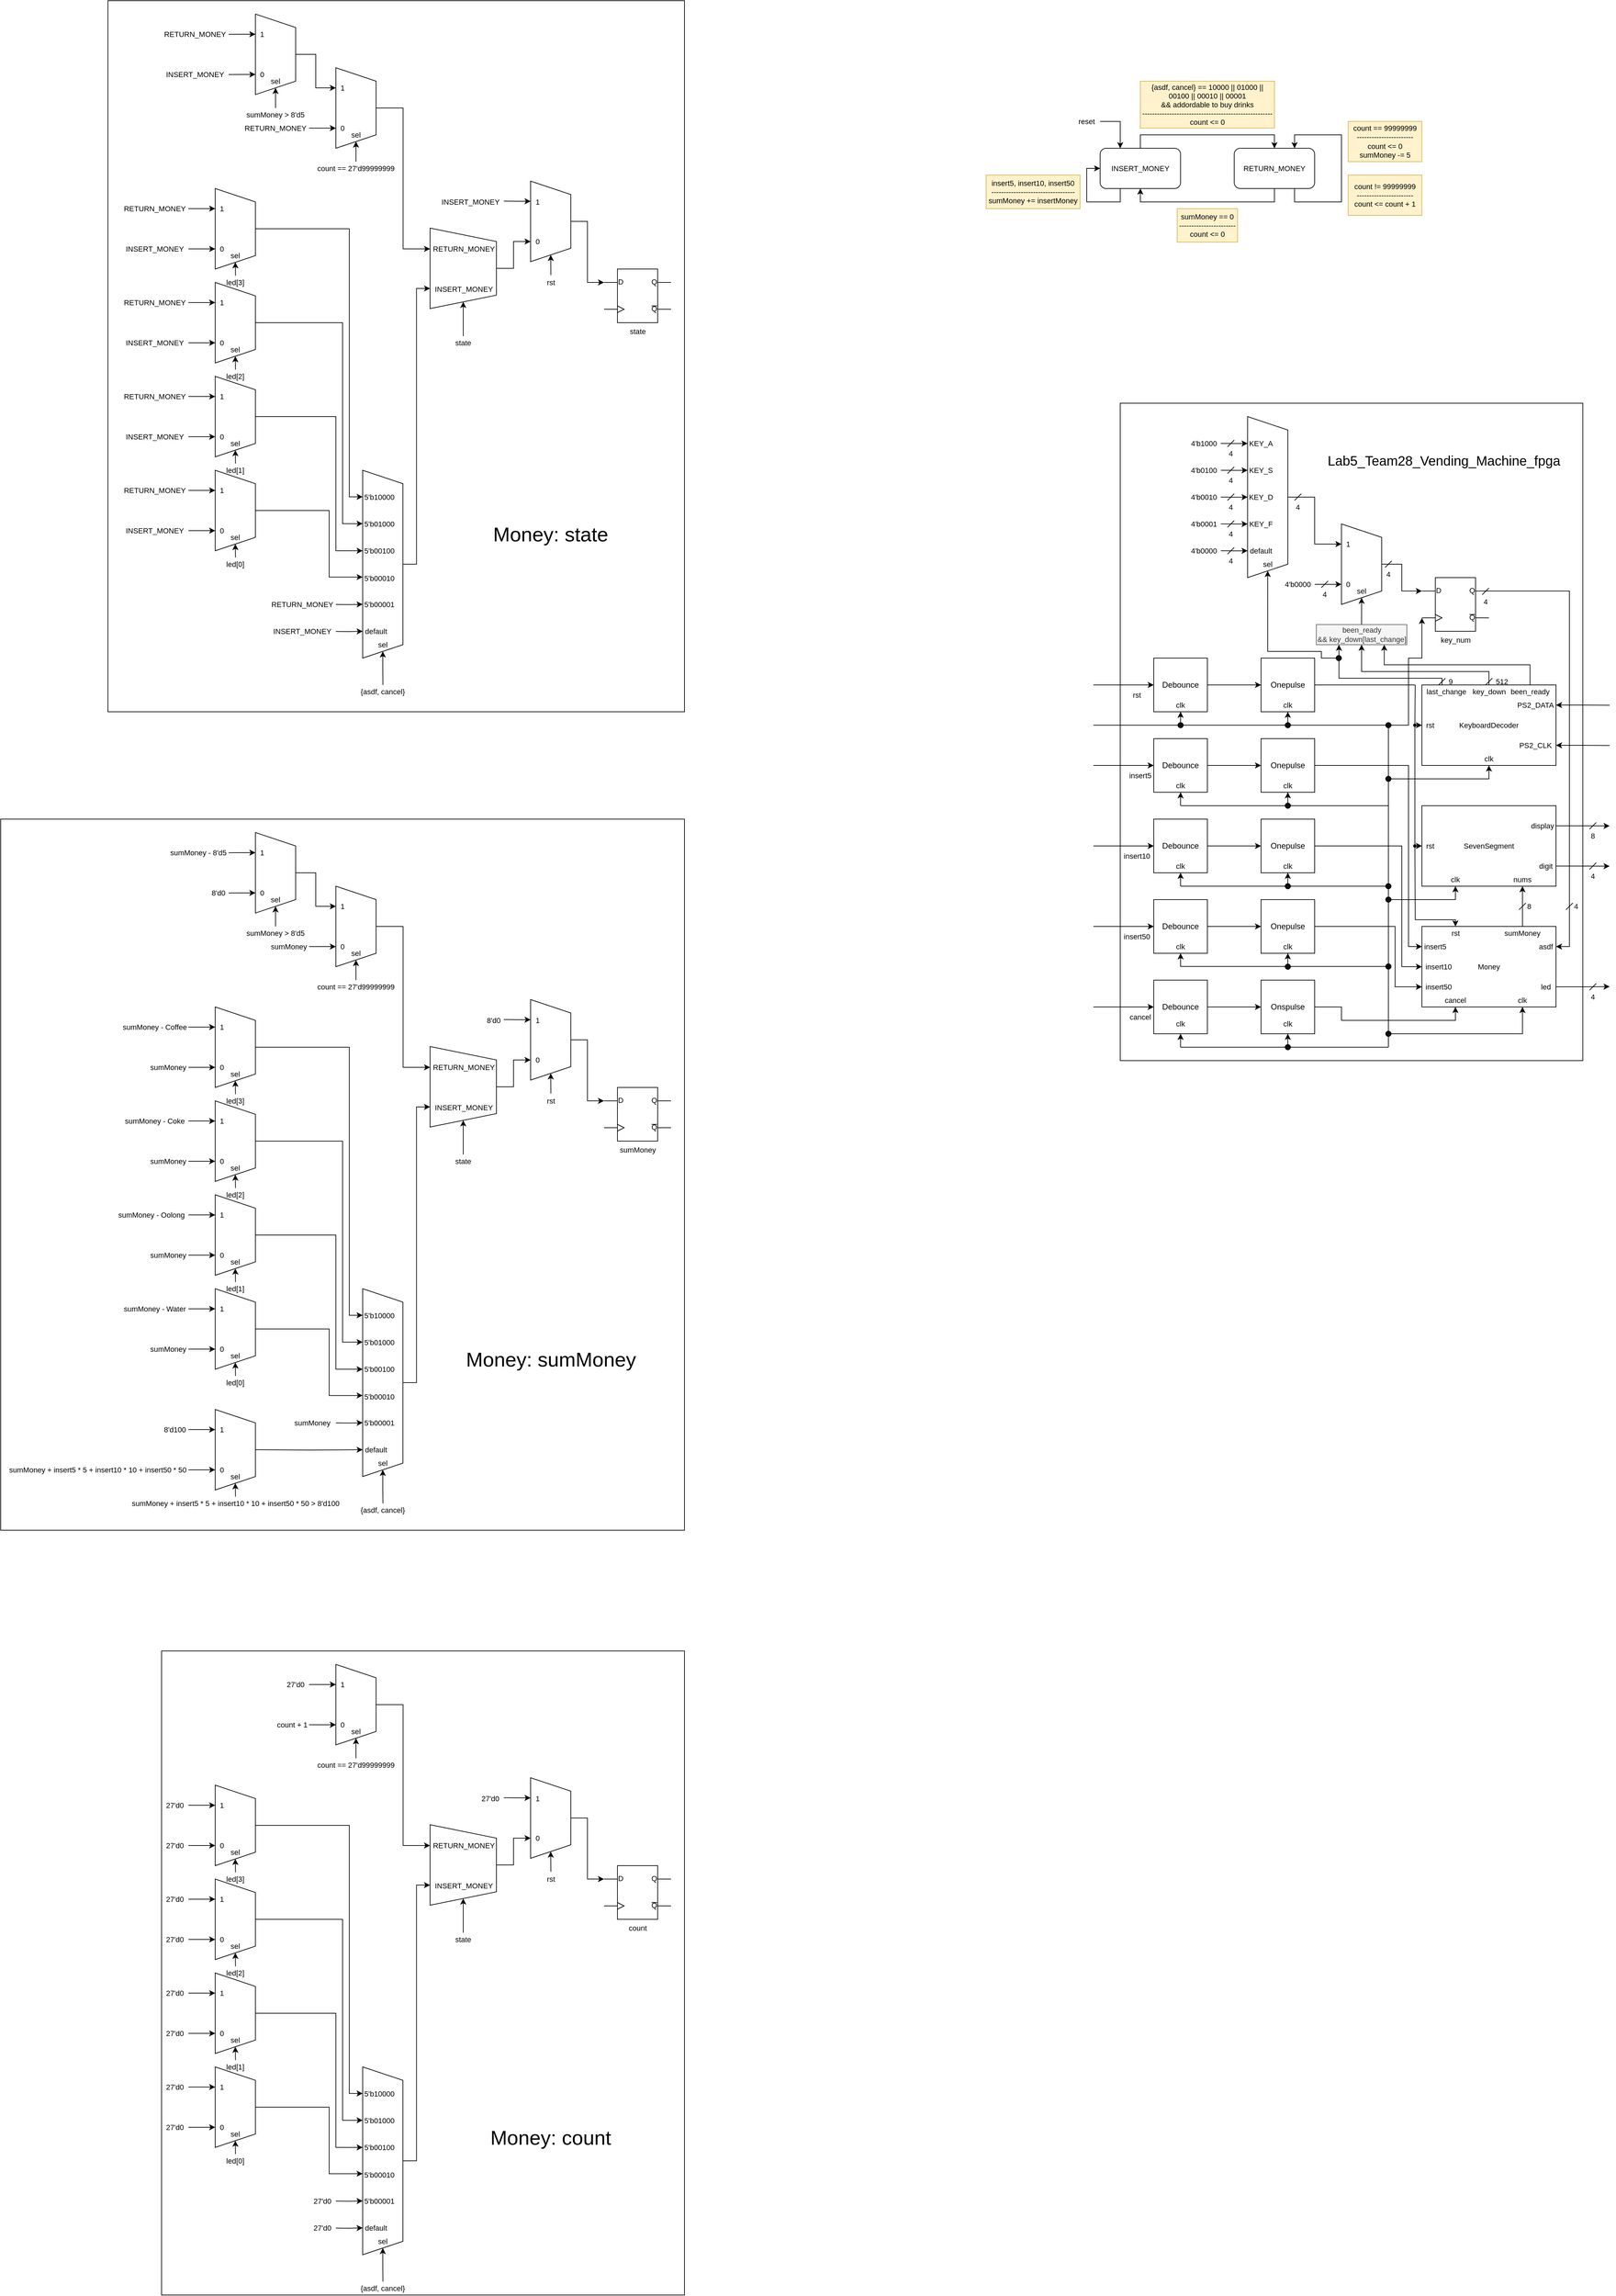 <mxfile version="22.0.2" type="device">
  <diagram name="第 1 页" id="W9_NcHpXTS_ldDFcI5al">
    <mxGraphModel dx="5199" dy="3519" grid="1" gridSize="10" guides="1" tooltips="1" connect="1" arrows="1" fold="1" page="1" pageScale="1" pageWidth="827" pageHeight="1169" math="0" shadow="0">
      <root>
        <mxCell id="0" />
        <mxCell id="1" parent="0" />
        <mxCell id="NWbz-RrGtGVaM1ENtz2n-177" value="" style="rounded=0;whiteSpace=wrap;html=1;shadow=0;dashed=0;strokeColor=default;align=center;verticalAlign=top;fontFamily=Helvetica;fontSize=11;fontColor=default;fillColor=#FFFFFF;" parent="1" vertex="1">
          <mxGeometry x="70" y="-220" width="690" height="980" as="geometry" />
        </mxCell>
        <mxCell id="NWbz-RrGtGVaM1ENtz2n-11" style="edgeStyle=orthogonalEdgeStyle;rounded=0;orthogonalLoop=1;jettySize=auto;html=1;exitX=1;exitY=0.5;exitDx=0;exitDy=0;entryX=0;entryY=0.5;entryDx=0;entryDy=0;" parent="1" source="NWbz-RrGtGVaM1ENtz2n-1" target="NWbz-RrGtGVaM1ENtz2n-6" edge="1">
          <mxGeometry relative="1" as="geometry" />
        </mxCell>
        <mxCell id="NWbz-RrGtGVaM1ENtz2n-16" style="edgeStyle=orthogonalEdgeStyle;rounded=0;orthogonalLoop=1;jettySize=auto;html=1;exitX=0;exitY=0.5;exitDx=0;exitDy=0;endArrow=none;endFill=0;startArrow=classic;startFill=1;" parent="1" source="NWbz-RrGtGVaM1ENtz2n-1" edge="1">
          <mxGeometry relative="1" as="geometry">
            <mxPoint x="30" y="200" as="targetPoint" />
          </mxGeometry>
        </mxCell>
        <mxCell id="NWbz-RrGtGVaM1ENtz2n-145" style="edgeStyle=orthogonalEdgeStyle;shape=connector;rounded=0;orthogonalLoop=1;jettySize=auto;html=1;exitX=0.5;exitY=1;exitDx=0;exitDy=0;labelBackgroundColor=default;strokeColor=default;align=center;verticalAlign=middle;fontFamily=Helvetica;fontSize=11;fontColor=default;startArrow=classic;startFill=1;endArrow=none;endFill=0;" parent="1" source="NWbz-RrGtGVaM1ENtz2n-1" target="NWbz-RrGtGVaM1ENtz2n-161" edge="1">
          <mxGeometry relative="1" as="geometry">
            <mxPoint x="160" y="260" as="targetPoint" />
          </mxGeometry>
        </mxCell>
        <mxCell id="NWbz-RrGtGVaM1ENtz2n-1" value="Debounce" style="whiteSpace=wrap;html=1;aspect=fixed;" parent="1" vertex="1">
          <mxGeometry x="120" y="160" width="80" height="80" as="geometry" />
        </mxCell>
        <mxCell id="NWbz-RrGtGVaM1ENtz2n-12" style="edgeStyle=orthogonalEdgeStyle;rounded=0;orthogonalLoop=1;jettySize=auto;html=1;exitX=1;exitY=0.5;exitDx=0;exitDy=0;entryX=0;entryY=0.5;entryDx=0;entryDy=0;" parent="1" source="NWbz-RrGtGVaM1ENtz2n-2" target="NWbz-RrGtGVaM1ENtz2n-7" edge="1">
          <mxGeometry relative="1" as="geometry" />
        </mxCell>
        <mxCell id="NWbz-RrGtGVaM1ENtz2n-17" style="edgeStyle=orthogonalEdgeStyle;shape=connector;rounded=0;orthogonalLoop=1;jettySize=auto;html=1;exitX=0;exitY=0.5;exitDx=0;exitDy=0;labelBackgroundColor=default;strokeColor=default;align=center;verticalAlign=middle;fontFamily=Helvetica;fontSize=11;fontColor=default;startArrow=classic;startFill=1;endArrow=none;endFill=0;" parent="1" source="NWbz-RrGtGVaM1ENtz2n-2" edge="1">
          <mxGeometry relative="1" as="geometry">
            <mxPoint x="30" y="320" as="targetPoint" />
          </mxGeometry>
        </mxCell>
        <mxCell id="NWbz-RrGtGVaM1ENtz2n-150" style="edgeStyle=orthogonalEdgeStyle;shape=connector;rounded=0;orthogonalLoop=1;jettySize=auto;html=1;exitX=0.5;exitY=1;exitDx=0;exitDy=0;labelBackgroundColor=default;strokeColor=default;align=center;verticalAlign=middle;fontFamily=Helvetica;fontSize=11;fontColor=default;startArrow=classic;startFill=1;endArrow=none;endFill=0;" parent="1" source="NWbz-RrGtGVaM1ENtz2n-2" edge="1">
          <mxGeometry relative="1" as="geometry">
            <mxPoint x="160" y="380" as="targetPoint" />
          </mxGeometry>
        </mxCell>
        <mxCell id="NWbz-RrGtGVaM1ENtz2n-2" value="Debounce" style="whiteSpace=wrap;html=1;aspect=fixed;" parent="1" vertex="1">
          <mxGeometry x="120" y="280" width="80" height="80" as="geometry" />
        </mxCell>
        <mxCell id="NWbz-RrGtGVaM1ENtz2n-13" style="edgeStyle=orthogonalEdgeStyle;rounded=0;orthogonalLoop=1;jettySize=auto;html=1;exitX=1;exitY=0.5;exitDx=0;exitDy=0;entryX=0;entryY=0.5;entryDx=0;entryDy=0;" parent="1" source="NWbz-RrGtGVaM1ENtz2n-3" target="NWbz-RrGtGVaM1ENtz2n-8" edge="1">
          <mxGeometry relative="1" as="geometry" />
        </mxCell>
        <mxCell id="NWbz-RrGtGVaM1ENtz2n-18" style="edgeStyle=orthogonalEdgeStyle;shape=connector;rounded=0;orthogonalLoop=1;jettySize=auto;html=1;exitX=0;exitY=0.5;exitDx=0;exitDy=0;labelBackgroundColor=default;strokeColor=default;align=center;verticalAlign=middle;fontFamily=Helvetica;fontSize=11;fontColor=default;startArrow=classic;startFill=1;endArrow=none;endFill=0;" parent="1" source="NWbz-RrGtGVaM1ENtz2n-3" edge="1">
          <mxGeometry relative="1" as="geometry">
            <mxPoint x="30" y="440" as="targetPoint" />
          </mxGeometry>
        </mxCell>
        <mxCell id="NWbz-RrGtGVaM1ENtz2n-152" style="edgeStyle=orthogonalEdgeStyle;shape=connector;rounded=0;orthogonalLoop=1;jettySize=auto;html=1;exitX=0.5;exitY=1;exitDx=0;exitDy=0;labelBackgroundColor=default;strokeColor=default;align=center;verticalAlign=middle;fontFamily=Helvetica;fontSize=11;fontColor=default;startArrow=classic;startFill=1;endArrow=none;endFill=0;" parent="1" source="NWbz-RrGtGVaM1ENtz2n-3" edge="1">
          <mxGeometry relative="1" as="geometry">
            <mxPoint x="160" y="500" as="targetPoint" />
          </mxGeometry>
        </mxCell>
        <mxCell id="NWbz-RrGtGVaM1ENtz2n-3" value="Debounce" style="whiteSpace=wrap;html=1;aspect=fixed;" parent="1" vertex="1">
          <mxGeometry x="120" y="400" width="80" height="80" as="geometry" />
        </mxCell>
        <mxCell id="NWbz-RrGtGVaM1ENtz2n-14" style="edgeStyle=orthogonalEdgeStyle;rounded=0;orthogonalLoop=1;jettySize=auto;html=1;exitX=1;exitY=0.5;exitDx=0;exitDy=0;entryX=0;entryY=0.5;entryDx=0;entryDy=0;" parent="1" source="NWbz-RrGtGVaM1ENtz2n-4" target="NWbz-RrGtGVaM1ENtz2n-9" edge="1">
          <mxGeometry relative="1" as="geometry" />
        </mxCell>
        <mxCell id="NWbz-RrGtGVaM1ENtz2n-19" style="edgeStyle=orthogonalEdgeStyle;shape=connector;rounded=0;orthogonalLoop=1;jettySize=auto;html=1;exitX=0;exitY=0.5;exitDx=0;exitDy=0;labelBackgroundColor=default;strokeColor=default;align=center;verticalAlign=middle;fontFamily=Helvetica;fontSize=11;fontColor=default;startArrow=classic;startFill=1;endArrow=none;endFill=0;" parent="1" source="NWbz-RrGtGVaM1ENtz2n-4" edge="1">
          <mxGeometry relative="1" as="geometry">
            <mxPoint x="30" y="560" as="targetPoint" />
          </mxGeometry>
        </mxCell>
        <mxCell id="NWbz-RrGtGVaM1ENtz2n-154" style="edgeStyle=orthogonalEdgeStyle;shape=connector;rounded=0;orthogonalLoop=1;jettySize=auto;html=1;exitX=0.5;exitY=1;exitDx=0;exitDy=0;labelBackgroundColor=default;strokeColor=default;align=center;verticalAlign=middle;fontFamily=Helvetica;fontSize=11;fontColor=default;startArrow=classic;startFill=1;endArrow=none;endFill=0;" parent="1" source="NWbz-RrGtGVaM1ENtz2n-4" edge="1">
          <mxGeometry relative="1" as="geometry">
            <mxPoint x="160" y="620" as="targetPoint" />
          </mxGeometry>
        </mxCell>
        <mxCell id="NWbz-RrGtGVaM1ENtz2n-4" value="Debounce" style="whiteSpace=wrap;html=1;aspect=fixed;" parent="1" vertex="1">
          <mxGeometry x="120" y="520" width="80" height="80" as="geometry" />
        </mxCell>
        <mxCell id="NWbz-RrGtGVaM1ENtz2n-15" style="edgeStyle=orthogonalEdgeStyle;rounded=0;orthogonalLoop=1;jettySize=auto;html=1;exitX=1;exitY=0.5;exitDx=0;exitDy=0;entryX=0;entryY=0.5;entryDx=0;entryDy=0;" parent="1" source="NWbz-RrGtGVaM1ENtz2n-5" target="NWbz-RrGtGVaM1ENtz2n-10" edge="1">
          <mxGeometry relative="1" as="geometry" />
        </mxCell>
        <mxCell id="NWbz-RrGtGVaM1ENtz2n-20" style="edgeStyle=orthogonalEdgeStyle;shape=connector;rounded=0;orthogonalLoop=1;jettySize=auto;html=1;exitX=0;exitY=0.5;exitDx=0;exitDy=0;labelBackgroundColor=default;strokeColor=default;align=center;verticalAlign=middle;fontFamily=Helvetica;fontSize=11;fontColor=default;startArrow=classic;startFill=1;endArrow=none;endFill=0;" parent="1" source="NWbz-RrGtGVaM1ENtz2n-5" edge="1">
          <mxGeometry relative="1" as="geometry">
            <mxPoint x="30" y="680" as="targetPoint" />
          </mxGeometry>
        </mxCell>
        <mxCell id="NWbz-RrGtGVaM1ENtz2n-138" style="edgeStyle=orthogonalEdgeStyle;shape=connector;rounded=0;orthogonalLoop=1;jettySize=auto;html=1;exitX=0.5;exitY=1;exitDx=0;exitDy=0;labelBackgroundColor=default;strokeColor=default;align=center;verticalAlign=middle;fontFamily=Helvetica;fontSize=11;fontColor=default;startArrow=classic;startFill=1;endArrow=none;endFill=0;" parent="1" source="NWbz-RrGtGVaM1ENtz2n-5" edge="1">
          <mxGeometry relative="1" as="geometry">
            <mxPoint x="160" y="740" as="targetPoint" />
          </mxGeometry>
        </mxCell>
        <mxCell id="NWbz-RrGtGVaM1ENtz2n-5" value="Debounce" style="whiteSpace=wrap;html=1;aspect=fixed;" parent="1" vertex="1">
          <mxGeometry x="120" y="640" width="80" height="80" as="geometry" />
        </mxCell>
        <mxCell id="NWbz-RrGtGVaM1ENtz2n-143" style="edgeStyle=orthogonalEdgeStyle;shape=connector;rounded=0;orthogonalLoop=1;jettySize=auto;html=1;exitX=0.5;exitY=1;exitDx=0;exitDy=0;labelBackgroundColor=default;strokeColor=default;align=center;verticalAlign=middle;fontFamily=Helvetica;fontSize=11;fontColor=default;startArrow=classic;startFill=1;endArrow=none;endFill=0;" parent="1" source="NWbz-RrGtGVaM1ENtz2n-6" target="NWbz-RrGtGVaM1ENtz2n-162" edge="1">
          <mxGeometry relative="1" as="geometry">
            <mxPoint x="320" y="260" as="targetPoint" />
          </mxGeometry>
        </mxCell>
        <mxCell id="NWbz-RrGtGVaM1ENtz2n-6" value="Onepulse" style="whiteSpace=wrap;html=1;aspect=fixed;" parent="1" vertex="1">
          <mxGeometry x="280" y="160" width="80" height="80" as="geometry" />
        </mxCell>
        <mxCell id="NWbz-RrGtGVaM1ENtz2n-92" style="edgeStyle=orthogonalEdgeStyle;shape=connector;rounded=0;orthogonalLoop=1;jettySize=auto;html=1;exitX=1;exitY=0.5;exitDx=0;exitDy=0;entryX=0;entryY=0.25;entryDx=0;entryDy=0;labelBackgroundColor=default;strokeColor=default;align=center;verticalAlign=middle;fontFamily=Helvetica;fontSize=11;fontColor=default;startArrow=none;startFill=0;endArrow=classic;endFill=1;" parent="1" source="NWbz-RrGtGVaM1ENtz2n-7" target="NWbz-RrGtGVaM1ENtz2n-76" edge="1">
          <mxGeometry relative="1" as="geometry">
            <Array as="points">
              <mxPoint x="500" y="320" />
              <mxPoint x="500" y="590" />
            </Array>
          </mxGeometry>
        </mxCell>
        <mxCell id="NWbz-RrGtGVaM1ENtz2n-151" style="edgeStyle=orthogonalEdgeStyle;shape=connector;rounded=0;orthogonalLoop=1;jettySize=auto;html=1;exitX=0.5;exitY=1;exitDx=0;exitDy=0;labelBackgroundColor=default;strokeColor=default;align=center;verticalAlign=middle;fontFamily=Helvetica;fontSize=11;fontColor=default;startArrow=classic;startFill=1;endArrow=none;endFill=0;" parent="1" source="NWbz-RrGtGVaM1ENtz2n-7" target="NWbz-RrGtGVaM1ENtz2n-163" edge="1">
          <mxGeometry relative="1" as="geometry">
            <mxPoint x="320" y="380" as="targetPoint" />
          </mxGeometry>
        </mxCell>
        <mxCell id="NWbz-RrGtGVaM1ENtz2n-7" value="Onepulse" style="whiteSpace=wrap;html=1;aspect=fixed;" parent="1" vertex="1">
          <mxGeometry x="280" y="280" width="80" height="80" as="geometry" />
        </mxCell>
        <mxCell id="NWbz-RrGtGVaM1ENtz2n-93" style="edgeStyle=orthogonalEdgeStyle;shape=connector;rounded=0;orthogonalLoop=1;jettySize=auto;html=1;exitX=1;exitY=0.5;exitDx=0;exitDy=0;entryX=0;entryY=0.5;entryDx=0;entryDy=0;labelBackgroundColor=default;strokeColor=default;align=center;verticalAlign=middle;fontFamily=Helvetica;fontSize=11;fontColor=default;startArrow=none;startFill=0;endArrow=classic;endFill=1;" parent="1" source="NWbz-RrGtGVaM1ENtz2n-8" target="NWbz-RrGtGVaM1ENtz2n-76" edge="1">
          <mxGeometry relative="1" as="geometry">
            <Array as="points">
              <mxPoint x="490" y="440" />
              <mxPoint x="490" y="620" />
            </Array>
          </mxGeometry>
        </mxCell>
        <mxCell id="NWbz-RrGtGVaM1ENtz2n-153" style="edgeStyle=orthogonalEdgeStyle;shape=connector;rounded=0;orthogonalLoop=1;jettySize=auto;html=1;exitX=0.5;exitY=1;exitDx=0;exitDy=0;labelBackgroundColor=default;strokeColor=default;align=center;verticalAlign=middle;fontFamily=Helvetica;fontSize=11;fontColor=default;startArrow=classic;startFill=1;endArrow=none;endFill=0;" parent="1" source="NWbz-RrGtGVaM1ENtz2n-8" target="NWbz-RrGtGVaM1ENtz2n-164" edge="1">
          <mxGeometry relative="1" as="geometry">
            <mxPoint x="320" y="500" as="targetPoint" />
          </mxGeometry>
        </mxCell>
        <mxCell id="NWbz-RrGtGVaM1ENtz2n-8" value="Onepulse" style="whiteSpace=wrap;html=1;aspect=fixed;" parent="1" vertex="1">
          <mxGeometry x="280" y="400" width="80" height="80" as="geometry" />
        </mxCell>
        <mxCell id="NWbz-RrGtGVaM1ENtz2n-94" style="edgeStyle=orthogonalEdgeStyle;shape=connector;rounded=0;orthogonalLoop=1;jettySize=auto;html=1;exitX=1;exitY=0.5;exitDx=0;exitDy=0;entryX=0;entryY=0.75;entryDx=0;entryDy=0;labelBackgroundColor=default;strokeColor=default;align=center;verticalAlign=middle;fontFamily=Helvetica;fontSize=11;fontColor=default;startArrow=none;startFill=0;endArrow=classic;endFill=1;" parent="1" source="NWbz-RrGtGVaM1ENtz2n-9" target="NWbz-RrGtGVaM1ENtz2n-76" edge="1">
          <mxGeometry relative="1" as="geometry">
            <Array as="points">
              <mxPoint x="480" y="560" />
              <mxPoint x="480" y="650" />
            </Array>
          </mxGeometry>
        </mxCell>
        <mxCell id="NWbz-RrGtGVaM1ENtz2n-155" style="edgeStyle=orthogonalEdgeStyle;shape=connector;rounded=0;orthogonalLoop=1;jettySize=auto;html=1;exitX=0.5;exitY=1;exitDx=0;exitDy=0;labelBackgroundColor=default;strokeColor=default;align=center;verticalAlign=middle;fontFamily=Helvetica;fontSize=11;fontColor=default;startArrow=classic;startFill=1;endArrow=none;endFill=0;" parent="1" source="NWbz-RrGtGVaM1ENtz2n-9" target="NWbz-RrGtGVaM1ENtz2n-165" edge="1">
          <mxGeometry relative="1" as="geometry">
            <mxPoint x="320" y="620" as="targetPoint" />
          </mxGeometry>
        </mxCell>
        <mxCell id="NWbz-RrGtGVaM1ENtz2n-9" value="Onepulse" style="whiteSpace=wrap;html=1;aspect=fixed;" parent="1" vertex="1">
          <mxGeometry x="280" y="520" width="80" height="80" as="geometry" />
        </mxCell>
        <mxCell id="NWbz-RrGtGVaM1ENtz2n-97" style="edgeStyle=orthogonalEdgeStyle;shape=connector;rounded=0;orthogonalLoop=1;jettySize=auto;html=1;exitX=1;exitY=0.5;exitDx=0;exitDy=0;entryX=0.25;entryY=1;entryDx=0;entryDy=0;labelBackgroundColor=default;strokeColor=default;align=center;verticalAlign=middle;fontFamily=Helvetica;fontSize=11;fontColor=default;startArrow=none;startFill=0;endArrow=classic;endFill=1;" parent="1" source="NWbz-RrGtGVaM1ENtz2n-10" target="NWbz-RrGtGVaM1ENtz2n-76" edge="1">
          <mxGeometry relative="1" as="geometry">
            <Array as="points">
              <mxPoint x="400" y="680" />
              <mxPoint x="400" y="700" />
              <mxPoint x="570" y="700" />
            </Array>
          </mxGeometry>
        </mxCell>
        <mxCell id="NWbz-RrGtGVaM1ENtz2n-139" style="edgeStyle=orthogonalEdgeStyle;shape=connector;rounded=0;orthogonalLoop=1;jettySize=auto;html=1;exitX=0.5;exitY=1;exitDx=0;exitDy=0;labelBackgroundColor=default;strokeColor=default;align=center;verticalAlign=middle;fontFamily=Helvetica;fontSize=11;fontColor=default;startArrow=classic;startFill=1;endArrow=none;endFill=0;" parent="1" source="NWbz-RrGtGVaM1ENtz2n-10" target="NWbz-RrGtGVaM1ENtz2n-166" edge="1">
          <mxGeometry relative="1" as="geometry">
            <mxPoint x="320" y="740" as="targetPoint" />
          </mxGeometry>
        </mxCell>
        <mxCell id="NWbz-RrGtGVaM1ENtz2n-10" value="Onspulse" style="whiteSpace=wrap;html=1;aspect=fixed;" parent="1" vertex="1">
          <mxGeometry x="280" y="640" width="80" height="80" as="geometry" />
        </mxCell>
        <mxCell id="NWbz-RrGtGVaM1ENtz2n-21" value="rst" style="text;html=1;strokeColor=none;fillColor=none;align=center;verticalAlign=middle;whiteSpace=wrap;rounded=0;fontSize=11;fontFamily=Helvetica;fontColor=default;" parent="1" vertex="1">
          <mxGeometry x="80" y="200" width="30" height="30" as="geometry" />
        </mxCell>
        <mxCell id="NWbz-RrGtGVaM1ENtz2n-22" value="insert5" style="text;html=1;strokeColor=none;fillColor=none;align=center;verticalAlign=middle;whiteSpace=wrap;rounded=0;fontSize=11;fontFamily=Helvetica;fontColor=default;" parent="1" vertex="1">
          <mxGeometry x="80" y="320" width="40" height="30" as="geometry" />
        </mxCell>
        <mxCell id="NWbz-RrGtGVaM1ENtz2n-23" value="insert10" style="text;html=1;strokeColor=none;fillColor=none;align=center;verticalAlign=middle;whiteSpace=wrap;rounded=0;fontSize=11;fontFamily=Helvetica;fontColor=default;" parent="1" vertex="1">
          <mxGeometry x="70" y="440" width="50" height="30" as="geometry" />
        </mxCell>
        <mxCell id="NWbz-RrGtGVaM1ENtz2n-25" value="insert50" style="text;html=1;strokeColor=none;fillColor=none;align=center;verticalAlign=middle;whiteSpace=wrap;rounded=0;fontSize=11;fontFamily=Helvetica;fontColor=default;" parent="1" vertex="1">
          <mxGeometry x="70" y="560" width="50" height="30" as="geometry" />
        </mxCell>
        <mxCell id="NWbz-RrGtGVaM1ENtz2n-26" value="cancel" style="text;html=1;strokeColor=none;fillColor=none;align=center;verticalAlign=middle;whiteSpace=wrap;rounded=0;fontSize=11;fontFamily=Helvetica;fontColor=default;" parent="1" vertex="1">
          <mxGeometry x="80" y="680" width="40" height="30" as="geometry" />
        </mxCell>
        <mxCell id="NWbz-RrGtGVaM1ENtz2n-111" style="edgeStyle=orthogonalEdgeStyle;shape=connector;rounded=0;orthogonalLoop=1;jettySize=auto;html=1;exitX=1;exitY=0.25;exitDx=0;exitDy=0;exitPerimeter=0;entryX=1;entryY=0.25;entryDx=0;entryDy=0;labelBackgroundColor=default;strokeColor=default;align=center;verticalAlign=middle;fontFamily=Helvetica;fontSize=11;fontColor=default;startArrow=none;startFill=0;endArrow=classic;endFill=1;" parent="1" source="NWbz-RrGtGVaM1ENtz2n-27" target="NWbz-RrGtGVaM1ENtz2n-76" edge="1">
          <mxGeometry relative="1" as="geometry" />
        </mxCell>
        <mxCell id="NWbz-RrGtGVaM1ENtz2n-175" style="edgeStyle=orthogonalEdgeStyle;shape=connector;rounded=0;orthogonalLoop=1;jettySize=auto;html=1;exitX=0;exitY=0.75;exitDx=0;exitDy=0;exitPerimeter=0;labelBackgroundColor=default;strokeColor=default;align=center;verticalAlign=middle;fontFamily=Helvetica;fontSize=11;fontColor=default;startArrow=classic;startFill=1;endArrow=none;endFill=0;" parent="1" source="NWbz-RrGtGVaM1ENtz2n-27" edge="1">
          <mxGeometry relative="1" as="geometry">
            <mxPoint x="470" y="260.0" as="targetPoint" />
            <Array as="points">
              <mxPoint x="520" y="160" />
              <mxPoint x="500" y="160" />
              <mxPoint x="500" y="260" />
            </Array>
          </mxGeometry>
        </mxCell>
        <mxCell id="NWbz-RrGtGVaM1ENtz2n-27" value="key_num" style="verticalLabelPosition=bottom;shadow=0;dashed=0;align=center;html=1;verticalAlign=top;shape=mxgraph.electrical.logic_gates.d_type_flip-flop;fontFamily=Helvetica;fontSize=11;fontColor=default;" parent="1" vertex="1">
          <mxGeometry x="520" y="40" width="100" height="80" as="geometry" />
        </mxCell>
        <mxCell id="NWbz-RrGtGVaM1ENtz2n-37" style="edgeStyle=orthogonalEdgeStyle;shape=connector;rounded=0;orthogonalLoop=1;jettySize=auto;html=1;exitX=0.75;exitY=1;exitDx=0;exitDy=0;labelBackgroundColor=default;strokeColor=default;align=center;verticalAlign=middle;fontFamily=Helvetica;fontSize=11;fontColor=default;startArrow=classic;startFill=1;endArrow=none;endFill=0;" parent="1" source="NWbz-RrGtGVaM1ENtz2n-28" edge="1">
          <mxGeometry relative="1" as="geometry">
            <mxPoint x="360.0" y="49.944" as="targetPoint" />
          </mxGeometry>
        </mxCell>
        <mxCell id="NWbz-RrGtGVaM1ENtz2n-70" style="edgeStyle=orthogonalEdgeStyle;shape=connector;rounded=0;orthogonalLoop=1;jettySize=auto;html=1;exitX=1;exitY=0.5;exitDx=0;exitDy=0;labelBackgroundColor=default;strokeColor=default;align=center;verticalAlign=middle;fontFamily=Helvetica;fontSize=11;fontColor=default;startArrow=classic;startFill=1;endArrow=none;endFill=0;" parent="1" source="NWbz-RrGtGVaM1ENtz2n-28" edge="1">
          <mxGeometry relative="1" as="geometry">
            <mxPoint x="430" y="110" as="targetPoint" />
          </mxGeometry>
        </mxCell>
        <mxCell id="NWbz-RrGtGVaM1ENtz2n-28" value="" style="shape=trapezoid;perimeter=trapezoidPerimeter;whiteSpace=wrap;html=1;fixedSize=1;fontFamily=Helvetica;fontSize=11;fontColor=default;rotation=90;" parent="1" vertex="1">
          <mxGeometry x="370" y="-10" width="120" height="60" as="geometry" />
        </mxCell>
        <mxCell id="NWbz-RrGtGVaM1ENtz2n-34" style="edgeStyle=orthogonalEdgeStyle;shape=connector;rounded=0;orthogonalLoop=1;jettySize=auto;html=1;exitX=0.5;exitY=0;exitDx=0;exitDy=0;entryX=0.25;entryY=1;entryDx=0;entryDy=0;labelBackgroundColor=default;strokeColor=default;align=center;verticalAlign=middle;fontFamily=Helvetica;fontSize=11;fontColor=default;startArrow=none;startFill=0;endArrow=classic;endFill=1;" parent="1" source="NWbz-RrGtGVaM1ENtz2n-29" target="NWbz-RrGtGVaM1ENtz2n-28" edge="1">
          <mxGeometry relative="1" as="geometry" />
        </mxCell>
        <mxCell id="NWbz-RrGtGVaM1ENtz2n-71" style="edgeStyle=orthogonalEdgeStyle;shape=connector;rounded=0;orthogonalLoop=1;jettySize=auto;html=1;exitX=1;exitY=0.5;exitDx=0;exitDy=0;labelBackgroundColor=default;strokeColor=default;align=center;verticalAlign=middle;fontFamily=Helvetica;fontSize=11;fontColor=default;startArrow=classic;startFill=1;endArrow=none;endFill=0;" parent="1" source="NWbz-RrGtGVaM1ENtz2n-29" edge="1">
          <mxGeometry relative="1" as="geometry">
            <mxPoint x="289.944" y="80" as="targetPoint" />
          </mxGeometry>
        </mxCell>
        <mxCell id="NWbz-RrGtGVaM1ENtz2n-29" value="" style="shape=trapezoid;perimeter=trapezoidPerimeter;whiteSpace=wrap;html=1;fixedSize=1;fontFamily=Helvetica;fontSize=11;fontColor=default;rotation=90;" parent="1" vertex="1">
          <mxGeometry x="170" y="-110" width="240" height="60" as="geometry" />
        </mxCell>
        <mxCell id="NWbz-RrGtGVaM1ENtz2n-35" value="1" style="text;html=1;strokeColor=none;fillColor=none;align=center;verticalAlign=middle;whiteSpace=wrap;rounded=0;fontSize=11;fontFamily=Helvetica;fontColor=default;" parent="1" vertex="1">
          <mxGeometry x="400" y="-20" width="20" height="20" as="geometry" />
        </mxCell>
        <mxCell id="NWbz-RrGtGVaM1ENtz2n-36" value="0" style="text;html=1;strokeColor=none;fillColor=none;align=center;verticalAlign=middle;whiteSpace=wrap;rounded=0;fontSize=11;fontFamily=Helvetica;fontColor=default;" parent="1" vertex="1">
          <mxGeometry x="400" y="40" width="20" height="20" as="geometry" />
        </mxCell>
        <mxCell id="NWbz-RrGtGVaM1ENtz2n-38" value="sel" style="text;html=1;strokeColor=none;fillColor=none;align=center;verticalAlign=middle;whiteSpace=wrap;rounded=0;fontSize=11;fontFamily=Helvetica;fontColor=default;" parent="1" vertex="1">
          <mxGeometry x="420" y="50" width="20" height="20" as="geometry" />
        </mxCell>
        <mxCell id="NWbz-RrGtGVaM1ENtz2n-39" style="edgeStyle=orthogonalEdgeStyle;shape=connector;rounded=0;orthogonalLoop=1;jettySize=auto;html=1;exitX=0.75;exitY=1;exitDx=0;exitDy=0;labelBackgroundColor=default;strokeColor=default;align=center;verticalAlign=middle;fontFamily=Helvetica;fontSize=11;fontColor=default;startArrow=classic;startFill=1;endArrow=none;endFill=0;" parent="1" edge="1">
          <mxGeometry relative="1" as="geometry">
            <mxPoint x="220.0" y="0.004" as="targetPoint" />
            <mxPoint x="260" y="0.06" as="sourcePoint" />
            <Array as="points">
              <mxPoint x="240" />
              <mxPoint x="240" />
            </Array>
          </mxGeometry>
        </mxCell>
        <mxCell id="NWbz-RrGtGVaM1ENtz2n-40" style="edgeStyle=orthogonalEdgeStyle;shape=connector;rounded=0;orthogonalLoop=1;jettySize=auto;html=1;exitX=0.75;exitY=1;exitDx=0;exitDy=0;labelBackgroundColor=default;strokeColor=default;align=center;verticalAlign=middle;fontFamily=Helvetica;fontSize=11;fontColor=default;startArrow=classic;startFill=1;endArrow=none;endFill=0;" parent="1" edge="1">
          <mxGeometry relative="1" as="geometry">
            <mxPoint x="220.0" y="-39.996" as="targetPoint" />
            <mxPoint x="260" y="-39.94" as="sourcePoint" />
            <Array as="points">
              <mxPoint x="240" y="-40" />
              <mxPoint x="240" y="-40" />
            </Array>
          </mxGeometry>
        </mxCell>
        <mxCell id="NWbz-RrGtGVaM1ENtz2n-41" style="edgeStyle=orthogonalEdgeStyle;shape=connector;rounded=0;orthogonalLoop=1;jettySize=auto;html=1;exitX=0.75;exitY=1;exitDx=0;exitDy=0;labelBackgroundColor=default;strokeColor=default;align=center;verticalAlign=middle;fontFamily=Helvetica;fontSize=11;fontColor=default;startArrow=classic;startFill=1;endArrow=none;endFill=0;" parent="1" edge="1">
          <mxGeometry relative="1" as="geometry">
            <mxPoint x="220.0" y="-79.996" as="targetPoint" />
            <mxPoint x="260" y="-79.94" as="sourcePoint" />
            <Array as="points">
              <mxPoint x="240" y="-80" />
              <mxPoint x="240" y="-80" />
            </Array>
          </mxGeometry>
        </mxCell>
        <mxCell id="NWbz-RrGtGVaM1ENtz2n-42" style="edgeStyle=orthogonalEdgeStyle;shape=connector;rounded=0;orthogonalLoop=1;jettySize=auto;html=1;exitX=0.75;exitY=1;exitDx=0;exitDy=0;labelBackgroundColor=default;strokeColor=default;align=center;verticalAlign=middle;fontFamily=Helvetica;fontSize=11;fontColor=default;startArrow=classic;startFill=1;endArrow=none;endFill=0;" parent="1" edge="1">
          <mxGeometry relative="1" as="geometry">
            <mxPoint x="220.0" y="-119.996" as="targetPoint" />
            <mxPoint x="260" y="-119.94" as="sourcePoint" />
            <Array as="points">
              <mxPoint x="240" y="-120" />
              <mxPoint x="240" y="-120" />
            </Array>
          </mxGeometry>
        </mxCell>
        <mxCell id="NWbz-RrGtGVaM1ENtz2n-43" value="sel" style="text;html=1;strokeColor=none;fillColor=none;align=center;verticalAlign=middle;whiteSpace=wrap;rounded=0;fontSize=11;fontFamily=Helvetica;fontColor=default;" parent="1" vertex="1">
          <mxGeometry x="280" y="10" width="20" height="20" as="geometry" />
        </mxCell>
        <mxCell id="NWbz-RrGtGVaM1ENtz2n-46" style="edgeStyle=orthogonalEdgeStyle;shape=connector;rounded=0;orthogonalLoop=1;jettySize=auto;html=1;exitX=0.75;exitY=1;exitDx=0;exitDy=0;labelBackgroundColor=default;strokeColor=default;align=center;verticalAlign=middle;fontFamily=Helvetica;fontSize=11;fontColor=default;startArrow=classic;startFill=1;endArrow=none;endFill=0;" parent="1" edge="1">
          <mxGeometry relative="1" as="geometry">
            <mxPoint x="220.0" y="-159.996" as="targetPoint" />
            <mxPoint x="260" y="-159.94" as="sourcePoint" />
            <Array as="points">
              <mxPoint x="240" y="-160" />
              <mxPoint x="240" y="-160" />
            </Array>
          </mxGeometry>
        </mxCell>
        <mxCell id="NWbz-RrGtGVaM1ENtz2n-47" value="KEY_A" style="text;html=1;strokeColor=none;fillColor=none;align=center;verticalAlign=middle;whiteSpace=wrap;rounded=0;fontSize=11;fontFamily=Helvetica;fontColor=default;" parent="1" vertex="1">
          <mxGeometry x="260" y="-170" width="40" height="20" as="geometry" />
        </mxCell>
        <mxCell id="NWbz-RrGtGVaM1ENtz2n-49" value="KEY_S" style="text;html=1;strokeColor=none;fillColor=none;align=center;verticalAlign=middle;whiteSpace=wrap;rounded=0;fontSize=11;fontFamily=Helvetica;fontColor=default;" parent="1" vertex="1">
          <mxGeometry x="260" y="-130" width="40" height="20" as="geometry" />
        </mxCell>
        <mxCell id="NWbz-RrGtGVaM1ENtz2n-50" value="KEY_D" style="text;html=1;strokeColor=none;fillColor=none;align=center;verticalAlign=middle;whiteSpace=wrap;rounded=0;fontSize=11;fontFamily=Helvetica;fontColor=default;" parent="1" vertex="1">
          <mxGeometry x="260" y="-90" width="40" height="20" as="geometry" />
        </mxCell>
        <mxCell id="NWbz-RrGtGVaM1ENtz2n-51" value="KEY_F" style="text;html=1;strokeColor=none;fillColor=none;align=center;verticalAlign=middle;whiteSpace=wrap;rounded=0;fontSize=11;fontFamily=Helvetica;fontColor=default;" parent="1" vertex="1">
          <mxGeometry x="260" y="-50" width="40" height="20" as="geometry" />
        </mxCell>
        <mxCell id="NWbz-RrGtGVaM1ENtz2n-52" value="default" style="text;html=1;strokeColor=none;fillColor=none;align=center;verticalAlign=middle;whiteSpace=wrap;rounded=0;fontSize=11;fontFamily=Helvetica;fontColor=default;" parent="1" vertex="1">
          <mxGeometry x="260" y="-10" width="40" height="20" as="geometry" />
        </mxCell>
        <mxCell id="NWbz-RrGtGVaM1ENtz2n-53" value="4&#39;b0000" style="text;html=1;strokeColor=none;fillColor=none;align=center;verticalAlign=middle;whiteSpace=wrap;rounded=0;fontSize=11;fontFamily=Helvetica;fontColor=default;" parent="1" vertex="1">
          <mxGeometry x="170" y="-10" width="50" height="20" as="geometry" />
        </mxCell>
        <mxCell id="NWbz-RrGtGVaM1ENtz2n-54" value="4&#39;b0000" style="text;html=1;strokeColor=none;fillColor=none;align=center;verticalAlign=middle;whiteSpace=wrap;rounded=0;fontSize=11;fontFamily=Helvetica;fontColor=default;" parent="1" vertex="1">
          <mxGeometry x="310" y="40" width="50" height="20" as="geometry" />
        </mxCell>
        <mxCell id="NWbz-RrGtGVaM1ENtz2n-55" value="4&#39;b0001" style="text;html=1;strokeColor=none;fillColor=none;align=center;verticalAlign=middle;whiteSpace=wrap;rounded=0;fontSize=11;fontFamily=Helvetica;fontColor=default;" parent="1" vertex="1">
          <mxGeometry x="170" y="-50" width="50" height="20" as="geometry" />
        </mxCell>
        <mxCell id="NWbz-RrGtGVaM1ENtz2n-56" value="4&#39;b0010" style="text;html=1;strokeColor=none;fillColor=none;align=center;verticalAlign=middle;whiteSpace=wrap;rounded=0;fontSize=11;fontFamily=Helvetica;fontColor=default;" parent="1" vertex="1">
          <mxGeometry x="170" y="-90" width="50" height="20" as="geometry" />
        </mxCell>
        <mxCell id="NWbz-RrGtGVaM1ENtz2n-57" value="4&#39;b0100" style="text;html=1;strokeColor=none;fillColor=none;align=center;verticalAlign=middle;whiteSpace=wrap;rounded=0;fontSize=11;fontFamily=Helvetica;fontColor=default;" parent="1" vertex="1">
          <mxGeometry x="170" y="-130" width="50" height="20" as="geometry" />
        </mxCell>
        <mxCell id="NWbz-RrGtGVaM1ENtz2n-58" value="4&#39;b1000" style="text;html=1;strokeColor=none;fillColor=none;align=center;verticalAlign=middle;whiteSpace=wrap;rounded=0;fontSize=11;fontFamily=Helvetica;fontColor=default;" parent="1" vertex="1">
          <mxGeometry x="170" y="-170" width="50" height="20" as="geometry" />
        </mxCell>
        <mxCell id="NWbz-RrGtGVaM1ENtz2n-59" style="edgeStyle=orthogonalEdgeStyle;shape=connector;rounded=0;orthogonalLoop=1;jettySize=auto;html=1;exitX=0.5;exitY=0;exitDx=0;exitDy=0;entryX=0;entryY=0.25;entryDx=0;entryDy=0;entryPerimeter=0;labelBackgroundColor=default;strokeColor=default;align=center;verticalAlign=middle;fontFamily=Helvetica;fontSize=11;fontColor=default;startArrow=none;startFill=0;endArrow=classic;endFill=1;" parent="1" source="NWbz-RrGtGVaM1ENtz2n-28" target="NWbz-RrGtGVaM1ENtz2n-27" edge="1">
          <mxGeometry relative="1" as="geometry" />
        </mxCell>
        <mxCell id="NWbz-RrGtGVaM1ENtz2n-60" value="clk" style="text;html=1;strokeColor=none;fillColor=none;align=center;verticalAlign=middle;whiteSpace=wrap;rounded=0;fontSize=11;fontFamily=Helvetica;fontColor=default;" parent="1" vertex="1">
          <mxGeometry x="150" y="220" width="20" height="20" as="geometry" />
        </mxCell>
        <mxCell id="NWbz-RrGtGVaM1ENtz2n-61" value="clk" style="text;html=1;strokeColor=none;fillColor=none;align=center;verticalAlign=middle;whiteSpace=wrap;rounded=0;fontSize=11;fontFamily=Helvetica;fontColor=default;" parent="1" vertex="1">
          <mxGeometry x="310" y="220" width="20" height="20" as="geometry" />
        </mxCell>
        <mxCell id="NWbz-RrGtGVaM1ENtz2n-62" value="clk" style="text;html=1;strokeColor=none;fillColor=none;align=center;verticalAlign=middle;whiteSpace=wrap;rounded=0;fontSize=11;fontFamily=Helvetica;fontColor=default;" parent="1" vertex="1">
          <mxGeometry x="310" y="340" width="20" height="20" as="geometry" />
        </mxCell>
        <mxCell id="NWbz-RrGtGVaM1ENtz2n-63" value="clk" style="text;html=1;strokeColor=none;fillColor=none;align=center;verticalAlign=middle;whiteSpace=wrap;rounded=0;fontSize=11;fontFamily=Helvetica;fontColor=default;" parent="1" vertex="1">
          <mxGeometry x="150" y="340" width="20" height="20" as="geometry" />
        </mxCell>
        <mxCell id="NWbz-RrGtGVaM1ENtz2n-64" value="clk" style="text;html=1;strokeColor=none;fillColor=none;align=center;verticalAlign=middle;whiteSpace=wrap;rounded=0;fontSize=11;fontFamily=Helvetica;fontColor=default;" parent="1" vertex="1">
          <mxGeometry x="310" y="460" width="20" height="20" as="geometry" />
        </mxCell>
        <mxCell id="NWbz-RrGtGVaM1ENtz2n-65" value="clk" style="text;html=1;strokeColor=none;fillColor=none;align=center;verticalAlign=middle;whiteSpace=wrap;rounded=0;fontSize=11;fontFamily=Helvetica;fontColor=default;" parent="1" vertex="1">
          <mxGeometry x="150" y="460" width="20" height="20" as="geometry" />
        </mxCell>
        <mxCell id="NWbz-RrGtGVaM1ENtz2n-66" value="clk" style="text;html=1;strokeColor=none;fillColor=none;align=center;verticalAlign=middle;whiteSpace=wrap;rounded=0;fontSize=11;fontFamily=Helvetica;fontColor=default;" parent="1" vertex="1">
          <mxGeometry x="310" y="580" width="20" height="20" as="geometry" />
        </mxCell>
        <mxCell id="NWbz-RrGtGVaM1ENtz2n-67" value="clk" style="text;html=1;strokeColor=none;fillColor=none;align=center;verticalAlign=middle;whiteSpace=wrap;rounded=0;fontSize=11;fontFamily=Helvetica;fontColor=default;" parent="1" vertex="1">
          <mxGeometry x="150" y="580" width="20" height="20" as="geometry" />
        </mxCell>
        <mxCell id="NWbz-RrGtGVaM1ENtz2n-68" value="clk" style="text;html=1;strokeColor=none;fillColor=none;align=center;verticalAlign=middle;whiteSpace=wrap;rounded=0;fontSize=11;fontFamily=Helvetica;fontColor=default;" parent="1" vertex="1">
          <mxGeometry x="310" y="695" width="20" height="20" as="geometry" />
        </mxCell>
        <mxCell id="NWbz-RrGtGVaM1ENtz2n-69" value="clk" style="text;html=1;strokeColor=none;fillColor=none;align=center;verticalAlign=middle;whiteSpace=wrap;rounded=0;fontSize=11;fontFamily=Helvetica;fontColor=default;" parent="1" vertex="1">
          <mxGeometry x="150" y="695" width="20" height="20" as="geometry" />
        </mxCell>
        <mxCell id="NWbz-RrGtGVaM1ENtz2n-73" value="been_ready&lt;br&gt;&amp;amp;&amp;amp; key_down[last_change]" style="text;html=1;align=center;verticalAlign=middle;whiteSpace=wrap;rounded=0;fontSize=11;fontFamily=Helvetica;fillColor=#f5f5f5;fontColor=#333333;strokeColor=#666666;" parent="1" vertex="1">
          <mxGeometry x="362.5" y="110" width="135" height="30" as="geometry" />
        </mxCell>
        <mxCell id="NWbz-RrGtGVaM1ENtz2n-108" style="edgeStyle=orthogonalEdgeStyle;shape=connector;rounded=0;orthogonalLoop=1;jettySize=auto;html=1;exitX=0;exitY=0.5;exitDx=0;exitDy=0;labelBackgroundColor=default;strokeColor=default;align=center;verticalAlign=middle;fontFamily=Helvetica;fontSize=11;fontColor=default;startArrow=classic;startFill=1;endArrow=none;endFill=0;entryX=0.9;entryY=0.5;entryDx=0;entryDy=0;entryPerimeter=0;" parent="1" source="NWbz-RrGtGVaM1ENtz2n-74" target="NWbz-RrGtGVaM1ENtz2n-173" edge="1">
          <mxGeometry relative="1" as="geometry">
            <mxPoint x="510" y="260.241" as="targetPoint" />
          </mxGeometry>
        </mxCell>
        <mxCell id="NWbz-RrGtGVaM1ENtz2n-118" style="edgeStyle=orthogonalEdgeStyle;shape=connector;rounded=0;orthogonalLoop=1;jettySize=auto;html=1;exitX=0.25;exitY=0;exitDx=0;exitDy=0;entryX=0.25;entryY=1;entryDx=0;entryDy=0;labelBackgroundColor=default;strokeColor=default;align=center;verticalAlign=middle;fontFamily=Helvetica;fontSize=11;fontColor=default;startArrow=none;startFill=0;endArrow=classic;endFill=1;" parent="1" source="NWbz-RrGtGVaM1ENtz2n-74" target="NWbz-RrGtGVaM1ENtz2n-73" edge="1">
          <mxGeometry relative="1" as="geometry">
            <Array as="points">
              <mxPoint x="550" y="200" />
              <mxPoint x="550" y="190" />
              <mxPoint x="396" y="190" />
            </Array>
          </mxGeometry>
        </mxCell>
        <mxCell id="NWbz-RrGtGVaM1ENtz2n-129" style="edgeStyle=orthogonalEdgeStyle;shape=connector;rounded=0;orthogonalLoop=1;jettySize=auto;html=1;exitX=1;exitY=0.25;exitDx=0;exitDy=0;labelBackgroundColor=default;strokeColor=default;align=center;verticalAlign=middle;fontFamily=Helvetica;fontSize=11;fontColor=default;startArrow=classic;startFill=1;endArrow=none;endFill=0;" parent="1" source="NWbz-RrGtGVaM1ENtz2n-74" edge="1">
          <mxGeometry relative="1" as="geometry">
            <mxPoint x="800" y="230.286" as="targetPoint" />
          </mxGeometry>
        </mxCell>
        <mxCell id="NWbz-RrGtGVaM1ENtz2n-130" style="edgeStyle=orthogonalEdgeStyle;shape=connector;rounded=0;orthogonalLoop=1;jettySize=auto;html=1;exitX=1;exitY=0.75;exitDx=0;exitDy=0;labelBackgroundColor=default;strokeColor=default;align=center;verticalAlign=middle;fontFamily=Helvetica;fontSize=11;fontColor=default;startArrow=classic;startFill=1;endArrow=none;endFill=0;" parent="1" source="NWbz-RrGtGVaM1ENtz2n-74" edge="1">
          <mxGeometry relative="1" as="geometry">
            <mxPoint x="800" y="290.286" as="targetPoint" />
          </mxGeometry>
        </mxCell>
        <mxCell id="NWbz-RrGtGVaM1ENtz2n-74" value="KeyboardDecoder" style="rounded=0;whiteSpace=wrap;html=1;fontFamily=Helvetica;fontSize=11;fontColor=default;" parent="1" vertex="1">
          <mxGeometry x="520" y="200" width="200" height="120" as="geometry" />
        </mxCell>
        <mxCell id="NWbz-RrGtGVaM1ENtz2n-81" style="edgeStyle=orthogonalEdgeStyle;shape=connector;rounded=0;orthogonalLoop=1;jettySize=auto;html=1;exitX=1;exitY=0.75;exitDx=0;exitDy=0;labelBackgroundColor=default;strokeColor=default;align=center;verticalAlign=middle;fontFamily=Helvetica;fontSize=11;fontColor=default;startArrow=none;startFill=0;endArrow=classic;endFill=1;" parent="1" source="NWbz-RrGtGVaM1ENtz2n-75" edge="1">
          <mxGeometry relative="1" as="geometry">
            <mxPoint x="800" y="470.2" as="targetPoint" />
          </mxGeometry>
        </mxCell>
        <mxCell id="NWbz-RrGtGVaM1ENtz2n-82" style="edgeStyle=orthogonalEdgeStyle;shape=connector;rounded=0;orthogonalLoop=1;jettySize=auto;html=1;exitX=1;exitY=0.25;exitDx=0;exitDy=0;labelBackgroundColor=default;strokeColor=default;align=center;verticalAlign=middle;fontFamily=Helvetica;fontSize=11;fontColor=default;startArrow=none;startFill=0;endArrow=classic;endFill=1;" parent="1" source="NWbz-RrGtGVaM1ENtz2n-75" edge="1">
          <mxGeometry relative="1" as="geometry">
            <mxPoint x="800" y="410.2" as="targetPoint" />
          </mxGeometry>
        </mxCell>
        <mxCell id="NWbz-RrGtGVaM1ENtz2n-104" style="edgeStyle=orthogonalEdgeStyle;shape=connector;rounded=0;orthogonalLoop=1;jettySize=auto;html=1;exitX=0;exitY=0.5;exitDx=0;exitDy=0;labelBackgroundColor=default;strokeColor=default;align=center;verticalAlign=middle;fontFamily=Helvetica;fontSize=11;fontColor=default;startArrow=classic;startFill=1;endArrow=none;endFill=0;entryX=0.9;entryY=0.5;entryDx=0;entryDy=0;entryPerimeter=0;" parent="1" source="NWbz-RrGtGVaM1ENtz2n-75" target="NWbz-RrGtGVaM1ENtz2n-167" edge="1">
          <mxGeometry relative="1" as="geometry">
            <mxPoint x="510" y="440.241" as="targetPoint" />
          </mxGeometry>
        </mxCell>
        <mxCell id="NWbz-RrGtGVaM1ENtz2n-75" value="SevenSegment" style="rounded=0;whiteSpace=wrap;html=1;fontFamily=Helvetica;fontSize=11;fontColor=default;" parent="1" vertex="1">
          <mxGeometry x="520" y="380" width="200" height="120" as="geometry" />
        </mxCell>
        <mxCell id="NWbz-RrGtGVaM1ENtz2n-86" style="edgeStyle=orthogonalEdgeStyle;shape=connector;rounded=0;orthogonalLoop=1;jettySize=auto;html=1;exitX=0.75;exitY=0;exitDx=0;exitDy=0;entryX=0.75;entryY=1;entryDx=0;entryDy=0;labelBackgroundColor=default;strokeColor=default;align=center;verticalAlign=middle;fontFamily=Helvetica;fontSize=11;fontColor=default;startArrow=none;startFill=0;endArrow=classic;endFill=1;" parent="1" source="NWbz-RrGtGVaM1ENtz2n-76" target="NWbz-RrGtGVaM1ENtz2n-75" edge="1">
          <mxGeometry relative="1" as="geometry" />
        </mxCell>
        <mxCell id="NWbz-RrGtGVaM1ENtz2n-100" style="edgeStyle=orthogonalEdgeStyle;shape=connector;rounded=0;orthogonalLoop=1;jettySize=auto;html=1;exitX=1;exitY=0.75;exitDx=0;exitDy=0;labelBackgroundColor=default;strokeColor=default;align=center;verticalAlign=middle;fontFamily=Helvetica;fontSize=11;fontColor=default;startArrow=none;startFill=0;endArrow=classic;endFill=1;" parent="1" source="NWbz-RrGtGVaM1ENtz2n-76" edge="1">
          <mxGeometry relative="1" as="geometry">
            <mxPoint x="800" y="649.667" as="targetPoint" />
          </mxGeometry>
        </mxCell>
        <mxCell id="NWbz-RrGtGVaM1ENtz2n-105" style="edgeStyle=orthogonalEdgeStyle;shape=connector;rounded=0;orthogonalLoop=1;jettySize=auto;html=1;exitX=0.25;exitY=0;exitDx=0;exitDy=0;labelBackgroundColor=default;strokeColor=default;align=center;verticalAlign=middle;fontFamily=Helvetica;fontSize=11;fontColor=default;startArrow=classic;startFill=1;endArrow=none;endFill=0;" parent="1" source="NWbz-RrGtGVaM1ENtz2n-76" edge="1">
          <mxGeometry relative="1" as="geometry">
            <mxPoint x="510" y="550" as="targetPoint" />
            <Array as="points">
              <mxPoint x="570" y="550" />
            </Array>
          </mxGeometry>
        </mxCell>
        <mxCell id="NWbz-RrGtGVaM1ENtz2n-76" value="Money" style="rounded=0;whiteSpace=wrap;html=1;fontFamily=Helvetica;fontSize=11;fontColor=default;" parent="1" vertex="1">
          <mxGeometry x="520" y="560" width="200" height="120" as="geometry" />
        </mxCell>
        <mxCell id="NWbz-RrGtGVaM1ENtz2n-79" value="display" style="text;html=1;strokeColor=none;fillColor=none;align=center;verticalAlign=middle;whiteSpace=wrap;rounded=0;fontSize=11;fontFamily=Helvetica;fontColor=default;" parent="1" vertex="1">
          <mxGeometry x="680" y="400" width="40" height="20" as="geometry" />
        </mxCell>
        <mxCell id="NWbz-RrGtGVaM1ENtz2n-83" value="digit" style="text;html=1;strokeColor=none;fillColor=none;align=center;verticalAlign=middle;whiteSpace=wrap;rounded=0;fontSize=11;fontFamily=Helvetica;fontColor=default;" parent="1" vertex="1">
          <mxGeometry x="690" y="460" width="30" height="20" as="geometry" />
        </mxCell>
        <mxCell id="NWbz-RrGtGVaM1ENtz2n-85" value="nums" style="text;html=1;strokeColor=none;fillColor=none;align=center;verticalAlign=middle;whiteSpace=wrap;rounded=0;fontSize=11;fontFamily=Helvetica;fontColor=default;" parent="1" vertex="1">
          <mxGeometry x="650" y="480" width="40" height="20" as="geometry" />
        </mxCell>
        <mxCell id="NWbz-RrGtGVaM1ENtz2n-87" value="sumMoney" style="text;html=1;strokeColor=none;fillColor=none;align=center;verticalAlign=middle;whiteSpace=wrap;rounded=0;fontSize=11;fontFamily=Helvetica;fontColor=default;" parent="1" vertex="1">
          <mxGeometry x="650" y="560" width="40" height="20" as="geometry" />
        </mxCell>
        <mxCell id="NWbz-RrGtGVaM1ENtz2n-89" value="insert5" style="text;html=1;strokeColor=none;fillColor=none;align=center;verticalAlign=middle;whiteSpace=wrap;rounded=0;fontSize=11;fontFamily=Helvetica;fontColor=default;" parent="1" vertex="1">
          <mxGeometry x="520" y="575" width="40" height="30" as="geometry" />
        </mxCell>
        <mxCell id="NWbz-RrGtGVaM1ENtz2n-90" value="insert10" style="text;html=1;strokeColor=none;fillColor=none;align=center;verticalAlign=middle;whiteSpace=wrap;rounded=0;fontSize=11;fontFamily=Helvetica;fontColor=default;" parent="1" vertex="1">
          <mxGeometry x="520" y="605" width="50" height="30" as="geometry" />
        </mxCell>
        <mxCell id="NWbz-RrGtGVaM1ENtz2n-91" value="insert50" style="text;html=1;strokeColor=none;fillColor=none;align=center;verticalAlign=middle;whiteSpace=wrap;rounded=0;fontSize=11;fontFamily=Helvetica;fontColor=default;" parent="1" vertex="1">
          <mxGeometry x="520" y="635" width="50" height="30" as="geometry" />
        </mxCell>
        <mxCell id="NWbz-RrGtGVaM1ENtz2n-98" value="cancel" style="text;html=1;strokeColor=none;fillColor=none;align=center;verticalAlign=middle;whiteSpace=wrap;rounded=0;fontSize=11;fontFamily=Helvetica;fontColor=default;" parent="1" vertex="1">
          <mxGeometry x="545" y="660" width="50" height="20" as="geometry" />
        </mxCell>
        <mxCell id="NWbz-RrGtGVaM1ENtz2n-101" value="led" style="text;html=1;strokeColor=none;fillColor=none;align=center;verticalAlign=middle;whiteSpace=wrap;rounded=0;fontSize=11;fontFamily=Helvetica;fontColor=default;" parent="1" vertex="1">
          <mxGeometry x="690" y="640" width="30" height="20" as="geometry" />
        </mxCell>
        <mxCell id="NWbz-RrGtGVaM1ENtz2n-102" value="" style="endArrow=none;html=1;rounded=0;labelBackgroundColor=default;strokeColor=default;align=center;verticalAlign=middle;fontFamily=Helvetica;fontSize=11;fontColor=default;shape=connector;" parent="1" edge="1">
          <mxGeometry width="50" height="50" relative="1" as="geometry">
            <mxPoint x="360" y="200" as="sourcePoint" />
            <mxPoint x="510" y="200" as="targetPoint" />
          </mxGeometry>
        </mxCell>
        <mxCell id="NWbz-RrGtGVaM1ENtz2n-103" value="" style="endArrow=none;html=1;rounded=0;labelBackgroundColor=default;strokeColor=default;align=center;verticalAlign=middle;fontFamily=Helvetica;fontSize=11;fontColor=default;shape=connector;" parent="1" source="NWbz-RrGtGVaM1ENtz2n-173" edge="1">
          <mxGeometry width="50" height="50" relative="1" as="geometry">
            <mxPoint x="510" y="550" as="sourcePoint" />
            <mxPoint x="510" y="200" as="targetPoint" />
          </mxGeometry>
        </mxCell>
        <mxCell id="NWbz-RrGtGVaM1ENtz2n-106" value="rst" style="text;html=1;strokeColor=none;fillColor=none;align=center;verticalAlign=middle;whiteSpace=wrap;rounded=0;fontSize=11;fontFamily=Helvetica;fontColor=default;" parent="1" vertex="1">
          <mxGeometry x="557.5" y="560" width="25" height="20" as="geometry" />
        </mxCell>
        <mxCell id="NWbz-RrGtGVaM1ENtz2n-107" value="rst" style="text;html=1;strokeColor=none;fillColor=none;align=center;verticalAlign=middle;whiteSpace=wrap;rounded=0;fontSize=11;fontFamily=Helvetica;fontColor=default;" parent="1" vertex="1">
          <mxGeometry x="520" y="430" width="25" height="20" as="geometry" />
        </mxCell>
        <mxCell id="NWbz-RrGtGVaM1ENtz2n-109" value="rst" style="text;html=1;strokeColor=none;fillColor=none;align=center;verticalAlign=middle;whiteSpace=wrap;rounded=0;fontSize=11;fontFamily=Helvetica;fontColor=default;" parent="1" vertex="1">
          <mxGeometry x="520" y="250" width="25" height="20" as="geometry" />
        </mxCell>
        <mxCell id="NWbz-RrGtGVaM1ENtz2n-112" value="asdf" style="text;html=1;strokeColor=none;fillColor=none;align=center;verticalAlign=middle;whiteSpace=wrap;rounded=0;fontSize=11;fontFamily=Helvetica;fontColor=default;" parent="1" vertex="1">
          <mxGeometry x="690" y="580" width="30" height="20" as="geometry" />
        </mxCell>
        <mxCell id="NWbz-RrGtGVaM1ENtz2n-142" style="edgeStyle=orthogonalEdgeStyle;shape=connector;rounded=0;orthogonalLoop=1;jettySize=auto;html=1;exitX=0.5;exitY=1;exitDx=0;exitDy=0;labelBackgroundColor=default;strokeColor=default;align=center;verticalAlign=middle;fontFamily=Helvetica;fontSize=11;fontColor=default;startArrow=classic;startFill=1;endArrow=none;endFill=0;entryX=0.9;entryY=0.5;entryDx=0;entryDy=0;entryPerimeter=0;" parent="1" source="NWbz-RrGtGVaM1ENtz2n-113" target="NWbz-RrGtGVaM1ENtz2n-160" edge="1">
          <mxGeometry relative="1" as="geometry">
            <mxPoint x="470" y="720" as="targetPoint" />
            <Array as="points">
              <mxPoint x="670" y="720" />
            </Array>
          </mxGeometry>
        </mxCell>
        <mxCell id="NWbz-RrGtGVaM1ENtz2n-113" value="clk" style="text;html=1;strokeColor=none;fillColor=none;align=center;verticalAlign=middle;whiteSpace=wrap;rounded=0;fontSize=11;fontFamily=Helvetica;fontColor=default;" parent="1" vertex="1">
          <mxGeometry x="660" y="660" width="20" height="20" as="geometry" />
        </mxCell>
        <mxCell id="NWbz-RrGtGVaM1ENtz2n-140" style="edgeStyle=orthogonalEdgeStyle;shape=connector;rounded=0;orthogonalLoop=1;jettySize=auto;html=1;exitX=0.5;exitY=1;exitDx=0;exitDy=0;labelBackgroundColor=default;strokeColor=default;align=center;verticalAlign=middle;fontFamily=Helvetica;fontSize=11;fontColor=default;startArrow=classic;startFill=1;endArrow=none;endFill=0;entryX=0.9;entryY=0.5;entryDx=0;entryDy=0;entryPerimeter=0;" parent="1" source="NWbz-RrGtGVaM1ENtz2n-115" target="NWbz-RrGtGVaM1ENtz2n-158" edge="1">
          <mxGeometry relative="1" as="geometry">
            <mxPoint x="470" y="520" as="targetPoint" />
            <Array as="points">
              <mxPoint x="570" y="520" />
            </Array>
          </mxGeometry>
        </mxCell>
        <mxCell id="NWbz-RrGtGVaM1ENtz2n-115" value="clk" style="text;html=1;strokeColor=none;fillColor=none;align=center;verticalAlign=middle;whiteSpace=wrap;rounded=0;fontSize=11;fontFamily=Helvetica;fontColor=default;" parent="1" vertex="1">
          <mxGeometry x="560" y="480" width="20" height="20" as="geometry" />
        </mxCell>
        <mxCell id="NWbz-RrGtGVaM1ENtz2n-116" value="last_change" style="text;html=1;strokeColor=none;fillColor=none;align=center;verticalAlign=middle;whiteSpace=wrap;rounded=0;fontSize=11;fontFamily=Helvetica;fontColor=default;" parent="1" vertex="1">
          <mxGeometry x="530" y="200" width="52.5" height="20" as="geometry" />
        </mxCell>
        <mxCell id="NWbz-RrGtGVaM1ENtz2n-120" value="" style="endArrow=none;html=1;rounded=0;labelBackgroundColor=default;strokeColor=default;align=center;verticalAlign=middle;fontFamily=Helvetica;fontSize=11;fontColor=default;shape=connector;exitX=0.5;exitY=0;exitDx=0;exitDy=0;edgeStyle=orthogonalEdgeStyle;entryX=0.1;entryY=0.5;entryDx=0;entryDy=0;entryPerimeter=0;" parent="1" target="NWbz-RrGtGVaM1ENtz2n-123" edge="1">
          <mxGeometry width="50" height="50" relative="1" as="geometry">
            <mxPoint x="290" y="80" as="sourcePoint" />
            <mxPoint x="390" y="160" as="targetPoint" />
            <Array as="points">
              <mxPoint x="290" y="150" />
              <mxPoint x="370" y="150" />
              <mxPoint x="370" y="160" />
            </Array>
          </mxGeometry>
        </mxCell>
        <mxCell id="NWbz-RrGtGVaM1ENtz2n-125" style="edgeStyle=orthogonalEdgeStyle;shape=connector;rounded=0;orthogonalLoop=1;jettySize=auto;html=1;exitX=0.5;exitY=0;exitDx=0;exitDy=0;entryX=0.5;entryY=1;entryDx=0;entryDy=0;labelBackgroundColor=default;strokeColor=default;align=center;verticalAlign=middle;fontFamily=Helvetica;fontSize=11;fontColor=default;startArrow=none;startFill=0;endArrow=classic;endFill=1;" parent="1" source="NWbz-RrGtGVaM1ENtz2n-121" target="NWbz-RrGtGVaM1ENtz2n-73" edge="1">
          <mxGeometry relative="1" as="geometry">
            <Array as="points">
              <mxPoint x="620" y="180" />
              <mxPoint x="430" y="180" />
            </Array>
          </mxGeometry>
        </mxCell>
        <mxCell id="NWbz-RrGtGVaM1ENtz2n-121" value="key_down" style="text;html=1;strokeColor=none;fillColor=none;align=center;verticalAlign=middle;whiteSpace=wrap;rounded=0;fontSize=11;fontFamily=Helvetica;fontColor=default;" parent="1" vertex="1">
          <mxGeometry x="593.75" y="200" width="52.5" height="20" as="geometry" />
        </mxCell>
        <mxCell id="NWbz-RrGtGVaM1ENtz2n-123" value="" style="verticalLabelPosition=bottom;shadow=0;dashed=0;align=center;html=1;verticalAlign=top;shape=mxgraph.electrical.logic_gates.inverting_contact;fontFamily=Helvetica;fontSize=11;fontColor=default;fillColor=#0D0D0D;" parent="1" vertex="1">
          <mxGeometry x="391" y="155" width="10" height="10" as="geometry" />
        </mxCell>
        <mxCell id="NWbz-RrGtGVaM1ENtz2n-127" style="edgeStyle=orthogonalEdgeStyle;shape=connector;rounded=0;orthogonalLoop=1;jettySize=auto;html=1;exitX=0.5;exitY=0;exitDx=0;exitDy=0;entryX=0.75;entryY=1;entryDx=0;entryDy=0;labelBackgroundColor=default;strokeColor=default;align=center;verticalAlign=middle;fontFamily=Helvetica;fontSize=11;fontColor=default;startArrow=none;startFill=0;endArrow=classic;endFill=1;" parent="1" source="NWbz-RrGtGVaM1ENtz2n-126" target="NWbz-RrGtGVaM1ENtz2n-73" edge="1">
          <mxGeometry relative="1" as="geometry" />
        </mxCell>
        <mxCell id="NWbz-RrGtGVaM1ENtz2n-126" value="been_ready" style="text;html=1;strokeColor=none;fillColor=none;align=center;verticalAlign=middle;whiteSpace=wrap;rounded=0;fontSize=11;fontFamily=Helvetica;fontColor=default;" parent="1" vertex="1">
          <mxGeometry x="650" y="200" width="62.5" height="20" as="geometry" />
        </mxCell>
        <mxCell id="NWbz-RrGtGVaM1ENtz2n-141" style="edgeStyle=orthogonalEdgeStyle;shape=connector;rounded=0;orthogonalLoop=1;jettySize=auto;html=1;exitX=0.5;exitY=1;exitDx=0;exitDy=0;labelBackgroundColor=default;strokeColor=default;align=center;verticalAlign=middle;fontFamily=Helvetica;fontSize=11;fontColor=default;startArrow=classic;startFill=1;endArrow=none;endFill=0;entryX=0.9;entryY=0.5;entryDx=0;entryDy=0;entryPerimeter=0;" parent="1" source="NWbz-RrGtGVaM1ENtz2n-128" target="NWbz-RrGtGVaM1ENtz2n-156" edge="1">
          <mxGeometry relative="1" as="geometry">
            <mxPoint x="470" y="340" as="targetPoint" />
            <Array as="points">
              <mxPoint x="620" y="340" />
            </Array>
          </mxGeometry>
        </mxCell>
        <mxCell id="NWbz-RrGtGVaM1ENtz2n-128" value="clk" style="text;html=1;strokeColor=none;fillColor=none;align=center;verticalAlign=middle;whiteSpace=wrap;rounded=0;fontSize=11;fontFamily=Helvetica;fontColor=default;" parent="1" vertex="1">
          <mxGeometry x="610" y="300" width="20" height="20" as="geometry" />
        </mxCell>
        <mxCell id="NWbz-RrGtGVaM1ENtz2n-131" value="PS2_DATA" style="text;html=1;strokeColor=none;fillColor=none;align=center;verticalAlign=middle;whiteSpace=wrap;rounded=0;fontSize=11;fontFamily=Helvetica;fontColor=default;" parent="1" vertex="1">
          <mxGeometry x="657.5" y="220" width="62.5" height="20" as="geometry" />
        </mxCell>
        <mxCell id="NWbz-RrGtGVaM1ENtz2n-132" value="PS2_CLK" style="text;html=1;strokeColor=none;fillColor=none;align=center;verticalAlign=middle;whiteSpace=wrap;rounded=0;fontSize=11;fontFamily=Helvetica;fontColor=default;" parent="1" vertex="1">
          <mxGeometry x="657.5" y="280" width="62.5" height="20" as="geometry" />
        </mxCell>
        <mxCell id="NWbz-RrGtGVaM1ENtz2n-133" value="" style="endArrow=none;html=1;rounded=0;labelBackgroundColor=default;strokeColor=default;align=center;verticalAlign=middle;fontFamily=Helvetica;fontSize=11;fontColor=default;shape=connector;entryX=0.1;entryY=0.5;entryDx=0;entryDy=0;entryPerimeter=0;" parent="1" target="NWbz-RrGtGVaM1ENtz2n-176" edge="1">
          <mxGeometry width="50" height="50" relative="1" as="geometry">
            <mxPoint x="30" y="260" as="sourcePoint" />
            <mxPoint x="470" y="260" as="targetPoint" />
          </mxGeometry>
        </mxCell>
        <mxCell id="NWbz-RrGtGVaM1ENtz2n-134" value="" style="endArrow=none;html=1;rounded=0;labelBackgroundColor=default;strokeColor=default;align=center;verticalAlign=middle;fontFamily=Helvetica;fontSize=11;fontColor=default;shape=connector;" parent="1" edge="1">
          <mxGeometry width="50" height="50" relative="1" as="geometry">
            <mxPoint x="470" y="330" as="sourcePoint" />
            <mxPoint x="470" y="260" as="targetPoint" />
          </mxGeometry>
        </mxCell>
        <mxCell id="NWbz-RrGtGVaM1ENtz2n-136" value="" style="endArrow=none;html=1;rounded=0;labelBackgroundColor=default;strokeColor=default;align=center;verticalAlign=middle;fontFamily=Helvetica;fontSize=11;fontColor=default;shape=connector;" parent="1" edge="1">
          <mxGeometry width="50" height="50" relative="1" as="geometry">
            <mxPoint x="470" y="740" as="sourcePoint" />
            <mxPoint x="470" y="330" as="targetPoint" />
          </mxGeometry>
        </mxCell>
        <mxCell id="NWbz-RrGtGVaM1ENtz2n-137" value="" style="endArrow=none;html=1;rounded=0;labelBackgroundColor=default;strokeColor=default;align=center;verticalAlign=middle;fontFamily=Helvetica;fontSize=11;fontColor=default;shape=connector;" parent="1" edge="1">
          <mxGeometry width="50" height="50" relative="1" as="geometry">
            <mxPoint x="160" y="740" as="sourcePoint" />
            <mxPoint x="470" y="740" as="targetPoint" />
          </mxGeometry>
        </mxCell>
        <mxCell id="NWbz-RrGtGVaM1ENtz2n-147" value="" style="endArrow=none;html=1;rounded=0;labelBackgroundColor=default;strokeColor=default;align=center;verticalAlign=middle;fontFamily=Helvetica;fontSize=11;fontColor=default;shape=connector;entryX=0.1;entryY=0.5;entryDx=0;entryDy=0;entryPerimeter=0;" parent="1" target="NWbz-RrGtGVaM1ENtz2n-159" edge="1">
          <mxGeometry width="50" height="50" relative="1" as="geometry">
            <mxPoint x="160" y="619.66" as="sourcePoint" />
            <mxPoint x="470" y="619.66" as="targetPoint" />
          </mxGeometry>
        </mxCell>
        <mxCell id="NWbz-RrGtGVaM1ENtz2n-148" value="" style="endArrow=none;html=1;rounded=0;labelBackgroundColor=default;strokeColor=default;align=center;verticalAlign=middle;fontFamily=Helvetica;fontSize=11;fontColor=default;shape=connector;entryX=0.1;entryY=0.5;entryDx=0;entryDy=0;entryPerimeter=0;" parent="1" target="NWbz-RrGtGVaM1ENtz2n-157" edge="1">
          <mxGeometry width="50" height="50" relative="1" as="geometry">
            <mxPoint x="160" y="500" as="sourcePoint" />
            <mxPoint x="470" y="500" as="targetPoint" />
          </mxGeometry>
        </mxCell>
        <mxCell id="NWbz-RrGtGVaM1ENtz2n-149" value="" style="endArrow=none;html=1;rounded=0;labelBackgroundColor=default;strokeColor=default;align=center;verticalAlign=middle;fontFamily=Helvetica;fontSize=11;fontColor=default;shape=connector;" parent="1" edge="1">
          <mxGeometry width="50" height="50" relative="1" as="geometry">
            <mxPoint x="160" y="380" as="sourcePoint" />
            <mxPoint x="470" y="380" as="targetPoint" />
          </mxGeometry>
        </mxCell>
        <mxCell id="NWbz-RrGtGVaM1ENtz2n-156" value="" style="verticalLabelPosition=bottom;shadow=0;dashed=0;align=center;html=1;verticalAlign=top;shape=mxgraph.electrical.logic_gates.inverting_contact;strokeColor=default;fontFamily=Helvetica;fontSize=11;fontColor=default;fillColor=#0D0D0D;" parent="1" vertex="1">
          <mxGeometry x="465" y="335.0" width="10" height="10" as="geometry" />
        </mxCell>
        <mxCell id="NWbz-RrGtGVaM1ENtz2n-157" value="" style="verticalLabelPosition=bottom;shadow=0;dashed=0;align=center;html=1;verticalAlign=top;shape=mxgraph.electrical.logic_gates.inverting_contact;strokeColor=default;fontFamily=Helvetica;fontSize=11;fontColor=default;fillColor=#0D0D0D;" parent="1" vertex="1">
          <mxGeometry x="465" y="495" width="10" height="10" as="geometry" />
        </mxCell>
        <mxCell id="NWbz-RrGtGVaM1ENtz2n-158" value="" style="verticalLabelPosition=bottom;shadow=0;dashed=0;align=center;html=1;verticalAlign=top;shape=mxgraph.electrical.logic_gates.inverting_contact;strokeColor=default;fontFamily=Helvetica;fontSize=11;fontColor=default;fillColor=#0D0D0D;" parent="1" vertex="1">
          <mxGeometry x="465" y="515" width="10" height="10" as="geometry" />
        </mxCell>
        <mxCell id="NWbz-RrGtGVaM1ENtz2n-159" value="" style="verticalLabelPosition=bottom;shadow=0;dashed=0;align=center;html=1;verticalAlign=top;shape=mxgraph.electrical.logic_gates.inverting_contact;strokeColor=default;fontFamily=Helvetica;fontSize=11;fontColor=default;fillColor=#0D0D0D;" parent="1" vertex="1">
          <mxGeometry x="465.0" y="614.66" width="10" height="10" as="geometry" />
        </mxCell>
        <mxCell id="NWbz-RrGtGVaM1ENtz2n-160" value="" style="verticalLabelPosition=bottom;shadow=0;dashed=0;align=center;html=1;verticalAlign=top;shape=mxgraph.electrical.logic_gates.inverting_contact;strokeColor=default;fontFamily=Helvetica;fontSize=11;fontColor=default;fillColor=#0D0D0D;" parent="1" vertex="1">
          <mxGeometry x="465" y="715" width="10" height="10" as="geometry" />
        </mxCell>
        <mxCell id="NWbz-RrGtGVaM1ENtz2n-161" value="" style="verticalLabelPosition=bottom;shadow=0;dashed=0;align=center;html=1;verticalAlign=top;shape=mxgraph.electrical.logic_gates.inverting_contact;strokeColor=default;fontFamily=Helvetica;fontSize=11;fontColor=default;fillColor=#0D0D0D;rotation=-90;" parent="1" vertex="1">
          <mxGeometry x="155" y="255" width="10" height="10" as="geometry" />
        </mxCell>
        <mxCell id="NWbz-RrGtGVaM1ENtz2n-162" value="" style="verticalLabelPosition=bottom;shadow=0;dashed=0;align=center;html=1;verticalAlign=top;shape=mxgraph.electrical.logic_gates.inverting_contact;strokeColor=default;fontFamily=Helvetica;fontSize=11;fontColor=default;fillColor=#0D0D0D;" parent="1" vertex="1">
          <mxGeometry x="315" y="255" width="10" height="10" as="geometry" />
        </mxCell>
        <mxCell id="NWbz-RrGtGVaM1ENtz2n-163" value="" style="verticalLabelPosition=bottom;shadow=0;dashed=0;align=center;html=1;verticalAlign=top;shape=mxgraph.electrical.logic_gates.inverting_contact;strokeColor=default;fontFamily=Helvetica;fontSize=11;fontColor=default;fillColor=#0D0D0D;" parent="1" vertex="1">
          <mxGeometry x="315" y="375" width="10" height="10" as="geometry" />
        </mxCell>
        <mxCell id="NWbz-RrGtGVaM1ENtz2n-164" value="" style="verticalLabelPosition=bottom;shadow=0;dashed=0;align=center;html=1;verticalAlign=top;shape=mxgraph.electrical.logic_gates.inverting_contact;strokeColor=default;fontFamily=Helvetica;fontSize=11;fontColor=default;fillColor=#0D0D0D;" parent="1" vertex="1">
          <mxGeometry x="315" y="495" width="10" height="10" as="geometry" />
        </mxCell>
        <mxCell id="NWbz-RrGtGVaM1ENtz2n-165" value="" style="verticalLabelPosition=bottom;shadow=0;dashed=0;align=center;html=1;verticalAlign=top;shape=mxgraph.electrical.logic_gates.inverting_contact;strokeColor=default;fontFamily=Helvetica;fontSize=11;fontColor=default;fillColor=#0D0D0D;" parent="1" vertex="1">
          <mxGeometry x="315" y="615" width="10" height="10" as="geometry" />
        </mxCell>
        <mxCell id="NWbz-RrGtGVaM1ENtz2n-166" value="" style="verticalLabelPosition=bottom;shadow=0;dashed=0;align=center;html=1;verticalAlign=top;shape=mxgraph.electrical.logic_gates.inverting_contact;strokeColor=default;fontFamily=Helvetica;fontSize=11;fontColor=default;fillColor=#0D0D0D;" parent="1" vertex="1">
          <mxGeometry x="315" y="735" width="10" height="10" as="geometry" />
        </mxCell>
        <mxCell id="NWbz-RrGtGVaM1ENtz2n-168" value="" style="endArrow=none;html=1;rounded=0;labelBackgroundColor=default;strokeColor=default;align=center;verticalAlign=middle;fontFamily=Helvetica;fontSize=11;fontColor=default;shape=connector;" parent="1" target="NWbz-RrGtGVaM1ENtz2n-167" edge="1">
          <mxGeometry width="50" height="50" relative="1" as="geometry">
            <mxPoint x="510" y="550" as="sourcePoint" />
            <mxPoint x="510" y="200" as="targetPoint" />
          </mxGeometry>
        </mxCell>
        <mxCell id="NWbz-RrGtGVaM1ENtz2n-167" value="" style="verticalLabelPosition=bottom;shadow=0;dashed=0;align=center;html=1;verticalAlign=top;shape=mxgraph.electrical.logic_gates.inverting_contact;strokeColor=default;fontFamily=Helvetica;fontSize=11;fontColor=default;fillColor=#0D0D0D;" parent="1" vertex="1">
          <mxGeometry x="507" y="437.38" width="5" height="5.24" as="geometry" />
        </mxCell>
        <mxCell id="NWbz-RrGtGVaM1ENtz2n-174" value="" style="endArrow=none;html=1;rounded=0;labelBackgroundColor=default;strokeColor=default;align=center;verticalAlign=middle;fontFamily=Helvetica;fontSize=11;fontColor=default;shape=connector;" parent="1" source="NWbz-RrGtGVaM1ENtz2n-167" target="NWbz-RrGtGVaM1ENtz2n-173" edge="1">
          <mxGeometry width="50" height="50" relative="1" as="geometry">
            <mxPoint x="510" y="437" as="sourcePoint" />
            <mxPoint x="510" y="200" as="targetPoint" />
          </mxGeometry>
        </mxCell>
        <mxCell id="NWbz-RrGtGVaM1ENtz2n-173" value="" style="verticalLabelPosition=bottom;shadow=0;dashed=0;align=center;html=1;verticalAlign=top;shape=mxgraph.electrical.logic_gates.inverting_contact;strokeColor=default;fontFamily=Helvetica;fontSize=11;fontColor=default;fillColor=#0D0D0D;" parent="1" vertex="1">
          <mxGeometry x="507" y="257.38" width="5" height="5.24" as="geometry" />
        </mxCell>
        <mxCell id="NWbz-RrGtGVaM1ENtz2n-176" value="" style="verticalLabelPosition=bottom;shadow=0;dashed=0;align=center;html=1;verticalAlign=top;shape=mxgraph.electrical.logic_gates.inverting_contact;strokeColor=default;fontFamily=Helvetica;fontSize=11;fontColor=default;fillColor=#0D0D0D;" parent="1" vertex="1">
          <mxGeometry x="465" y="255.0" width="10" height="10" as="geometry" />
        </mxCell>
        <mxCell id="NWbz-RrGtGVaM1ENtz2n-178" value="" style="endArrow=none;html=1;rounded=0;labelBackgroundColor=default;strokeColor=default;align=center;verticalAlign=middle;fontFamily=Helvetica;fontSize=11;fontColor=default;shape=connector;" parent="1" edge="1">
          <mxGeometry width="50" height="50" relative="1" as="geometry">
            <mxPoint x="735" y="535" as="sourcePoint" />
            <mxPoint x="745" y="525" as="targetPoint" />
          </mxGeometry>
        </mxCell>
        <mxCell id="NWbz-RrGtGVaM1ENtz2n-180" value="4" style="text;html=1;strokeColor=none;fillColor=none;align=center;verticalAlign=middle;whiteSpace=wrap;rounded=0;fontSize=11;fontFamily=Helvetica;fontColor=default;" parent="1" vertex="1">
          <mxGeometry x="770" y="660" width="10" height="10" as="geometry" />
        </mxCell>
        <mxCell id="NWbz-RrGtGVaM1ENtz2n-181" value="" style="endArrow=none;html=1;rounded=0;labelBackgroundColor=default;strokeColor=default;align=center;verticalAlign=middle;fontFamily=Helvetica;fontSize=11;fontColor=default;shape=connector;" parent="1" edge="1">
          <mxGeometry width="50" height="50" relative="1" as="geometry">
            <mxPoint x="770" y="475" as="sourcePoint" />
            <mxPoint x="780" y="465" as="targetPoint" />
          </mxGeometry>
        </mxCell>
        <mxCell id="NWbz-RrGtGVaM1ENtz2n-182" value="4" style="text;html=1;strokeColor=none;fillColor=none;align=center;verticalAlign=middle;whiteSpace=wrap;rounded=0;fontSize=11;fontFamily=Helvetica;fontColor=default;" parent="1" vertex="1">
          <mxGeometry x="770" y="480" width="10" height="10" as="geometry" />
        </mxCell>
        <mxCell id="NWbz-RrGtGVaM1ENtz2n-183" value="" style="endArrow=none;html=1;rounded=0;labelBackgroundColor=default;strokeColor=default;align=center;verticalAlign=middle;fontFamily=Helvetica;fontSize=11;fontColor=default;shape=connector;" parent="1" edge="1">
          <mxGeometry width="50" height="50" relative="1" as="geometry">
            <mxPoint x="770" y="415" as="sourcePoint" />
            <mxPoint x="780" y="405" as="targetPoint" />
          </mxGeometry>
        </mxCell>
        <mxCell id="NWbz-RrGtGVaM1ENtz2n-184" value="8" style="text;html=1;strokeColor=none;fillColor=none;align=center;verticalAlign=middle;whiteSpace=wrap;rounded=0;fontSize=11;fontFamily=Helvetica;fontColor=default;" parent="1" vertex="1">
          <mxGeometry x="770" y="420" width="10" height="10" as="geometry" />
        </mxCell>
        <mxCell id="NWbz-RrGtGVaM1ENtz2n-185" value="4" style="text;html=1;strokeColor=none;fillColor=none;align=center;verticalAlign=middle;whiteSpace=wrap;rounded=0;fontSize=11;fontFamily=Helvetica;fontColor=default;" parent="1" vertex="1">
          <mxGeometry x="745" y="525" width="10" height="10" as="geometry" />
        </mxCell>
        <mxCell id="NWbz-RrGtGVaM1ENtz2n-187" value="" style="endArrow=none;html=1;rounded=0;labelBackgroundColor=default;strokeColor=default;align=center;verticalAlign=middle;fontFamily=Helvetica;fontSize=11;fontColor=default;shape=connector;" parent="1" edge="1">
          <mxGeometry width="50" height="50" relative="1" as="geometry">
            <mxPoint x="665" y="535" as="sourcePoint" />
            <mxPoint x="675" y="525" as="targetPoint" />
          </mxGeometry>
        </mxCell>
        <mxCell id="NWbz-RrGtGVaM1ENtz2n-188" value="8" style="text;html=1;strokeColor=none;fillColor=none;align=center;verticalAlign=middle;whiteSpace=wrap;rounded=0;fontSize=11;fontFamily=Helvetica;fontColor=default;" parent="1" vertex="1">
          <mxGeometry x="675" y="525" width="10" height="10" as="geometry" />
        </mxCell>
        <mxCell id="NWbz-RrGtGVaM1ENtz2n-189" value="" style="endArrow=none;html=1;rounded=0;labelBackgroundColor=default;strokeColor=default;align=center;verticalAlign=middle;fontFamily=Helvetica;fontSize=11;fontColor=default;shape=connector;" parent="1" edge="1">
          <mxGeometry width="50" height="50" relative="1" as="geometry">
            <mxPoint x="770" y="655" as="sourcePoint" />
            <mxPoint x="780" y="645" as="targetPoint" />
          </mxGeometry>
        </mxCell>
        <mxCell id="NWbz-RrGtGVaM1ENtz2n-192" value="" style="endArrow=none;html=1;rounded=0;labelBackgroundColor=default;strokeColor=default;align=center;verticalAlign=middle;fontFamily=Helvetica;fontSize=11;fontColor=default;shape=connector;" parent="1" edge="1">
          <mxGeometry width="50" height="50" relative="1" as="geometry">
            <mxPoint x="230" y="5" as="sourcePoint" />
            <mxPoint x="240" y="-5" as="targetPoint" />
          </mxGeometry>
        </mxCell>
        <mxCell id="NWbz-RrGtGVaM1ENtz2n-193" value="4" style="text;html=1;strokeColor=none;fillColor=none;align=center;verticalAlign=middle;whiteSpace=wrap;rounded=0;fontSize=11;fontFamily=Helvetica;fontColor=default;" parent="1" vertex="1">
          <mxGeometry x="230" y="10" width="10" height="10" as="geometry" />
        </mxCell>
        <mxCell id="NWbz-RrGtGVaM1ENtz2n-194" value="" style="endArrow=none;html=1;rounded=0;labelBackgroundColor=default;strokeColor=default;align=center;verticalAlign=middle;fontFamily=Helvetica;fontSize=11;fontColor=default;shape=connector;" parent="1" edge="1">
          <mxGeometry width="50" height="50" relative="1" as="geometry">
            <mxPoint x="230" y="-35" as="sourcePoint" />
            <mxPoint x="240" y="-45" as="targetPoint" />
          </mxGeometry>
        </mxCell>
        <mxCell id="NWbz-RrGtGVaM1ENtz2n-195" value="4" style="text;html=1;strokeColor=none;fillColor=none;align=center;verticalAlign=middle;whiteSpace=wrap;rounded=0;fontSize=11;fontFamily=Helvetica;fontColor=default;" parent="1" vertex="1">
          <mxGeometry x="230" y="-30" width="10" height="10" as="geometry" />
        </mxCell>
        <mxCell id="NWbz-RrGtGVaM1ENtz2n-196" value="" style="endArrow=none;html=1;rounded=0;labelBackgroundColor=default;strokeColor=default;align=center;verticalAlign=middle;fontFamily=Helvetica;fontSize=11;fontColor=default;shape=connector;" parent="1" edge="1">
          <mxGeometry width="50" height="50" relative="1" as="geometry">
            <mxPoint x="230" y="-75" as="sourcePoint" />
            <mxPoint x="240" y="-85" as="targetPoint" />
          </mxGeometry>
        </mxCell>
        <mxCell id="NWbz-RrGtGVaM1ENtz2n-197" value="4" style="text;html=1;strokeColor=none;fillColor=none;align=center;verticalAlign=middle;whiteSpace=wrap;rounded=0;fontSize=11;fontFamily=Helvetica;fontColor=default;" parent="1" vertex="1">
          <mxGeometry x="230" y="-70" width="10" height="10" as="geometry" />
        </mxCell>
        <mxCell id="NWbz-RrGtGVaM1ENtz2n-198" value="" style="endArrow=none;html=1;rounded=0;labelBackgroundColor=default;strokeColor=default;align=center;verticalAlign=middle;fontFamily=Helvetica;fontSize=11;fontColor=default;shape=connector;" parent="1" edge="1">
          <mxGeometry width="50" height="50" relative="1" as="geometry">
            <mxPoint x="230" y="-115" as="sourcePoint" />
            <mxPoint x="240" y="-125" as="targetPoint" />
          </mxGeometry>
        </mxCell>
        <mxCell id="NWbz-RrGtGVaM1ENtz2n-199" value="4" style="text;html=1;strokeColor=none;fillColor=none;align=center;verticalAlign=middle;whiteSpace=wrap;rounded=0;fontSize=11;fontFamily=Helvetica;fontColor=default;" parent="1" vertex="1">
          <mxGeometry x="230" y="-110" width="10" height="10" as="geometry" />
        </mxCell>
        <mxCell id="NWbz-RrGtGVaM1ENtz2n-200" value="" style="endArrow=none;html=1;rounded=0;labelBackgroundColor=default;strokeColor=default;align=center;verticalAlign=middle;fontFamily=Helvetica;fontSize=11;fontColor=default;shape=connector;" parent="1" edge="1">
          <mxGeometry width="50" height="50" relative="1" as="geometry">
            <mxPoint x="230" y="-155" as="sourcePoint" />
            <mxPoint x="240" y="-165" as="targetPoint" />
          </mxGeometry>
        </mxCell>
        <mxCell id="NWbz-RrGtGVaM1ENtz2n-201" value="4" style="text;html=1;strokeColor=none;fillColor=none;align=center;verticalAlign=middle;whiteSpace=wrap;rounded=0;fontSize=11;fontFamily=Helvetica;fontColor=default;" parent="1" vertex="1">
          <mxGeometry x="230" y="-150" width="10" height="10" as="geometry" />
        </mxCell>
        <mxCell id="NWbz-RrGtGVaM1ENtz2n-202" value="" style="endArrow=none;html=1;rounded=0;labelBackgroundColor=default;strokeColor=default;align=center;verticalAlign=middle;fontFamily=Helvetica;fontSize=11;fontColor=default;shape=connector;" parent="1" edge="1">
          <mxGeometry width="50" height="50" relative="1" as="geometry">
            <mxPoint x="330" y="-75" as="sourcePoint" />
            <mxPoint x="340" y="-85" as="targetPoint" />
          </mxGeometry>
        </mxCell>
        <mxCell id="NWbz-RrGtGVaM1ENtz2n-203" value="4" style="text;html=1;strokeColor=none;fillColor=none;align=center;verticalAlign=middle;whiteSpace=wrap;rounded=0;fontSize=11;fontFamily=Helvetica;fontColor=default;" parent="1" vertex="1">
          <mxGeometry x="330" y="-70" width="10" height="10" as="geometry" />
        </mxCell>
        <mxCell id="NWbz-RrGtGVaM1ENtz2n-204" value="" style="endArrow=none;html=1;rounded=0;labelBackgroundColor=default;strokeColor=default;align=center;verticalAlign=middle;fontFamily=Helvetica;fontSize=11;fontColor=default;shape=connector;" parent="1" edge="1">
          <mxGeometry width="50" height="50" relative="1" as="geometry">
            <mxPoint x="370" y="55" as="sourcePoint" />
            <mxPoint x="380" y="45" as="targetPoint" />
          </mxGeometry>
        </mxCell>
        <mxCell id="NWbz-RrGtGVaM1ENtz2n-205" value="4" style="text;html=1;strokeColor=none;fillColor=none;align=center;verticalAlign=middle;whiteSpace=wrap;rounded=0;fontSize=11;fontFamily=Helvetica;fontColor=default;" parent="1" vertex="1">
          <mxGeometry x="370" y="60" width="10" height="10" as="geometry" />
        </mxCell>
        <mxCell id="NWbz-RrGtGVaM1ENtz2n-206" value="" style="endArrow=none;html=1;rounded=0;labelBackgroundColor=default;strokeColor=default;align=center;verticalAlign=middle;fontFamily=Helvetica;fontSize=11;fontColor=default;shape=connector;" parent="1" edge="1">
          <mxGeometry width="50" height="50" relative="1" as="geometry">
            <mxPoint x="465" y="25" as="sourcePoint" />
            <mxPoint x="475" y="15" as="targetPoint" />
          </mxGeometry>
        </mxCell>
        <mxCell id="NWbz-RrGtGVaM1ENtz2n-207" value="4" style="text;html=1;strokeColor=none;fillColor=none;align=center;verticalAlign=middle;whiteSpace=wrap;rounded=0;fontSize=11;fontFamily=Helvetica;fontColor=default;" parent="1" vertex="1">
          <mxGeometry x="465" y="30" width="10" height="10" as="geometry" />
        </mxCell>
        <mxCell id="NWbz-RrGtGVaM1ENtz2n-208" value="" style="endArrow=none;html=1;rounded=0;labelBackgroundColor=default;strokeColor=default;align=center;verticalAlign=middle;fontFamily=Helvetica;fontSize=11;fontColor=default;shape=connector;" parent="1" edge="1">
          <mxGeometry width="50" height="50" relative="1" as="geometry">
            <mxPoint x="610" y="65.5" as="sourcePoint" />
            <mxPoint x="620" y="55.5" as="targetPoint" />
          </mxGeometry>
        </mxCell>
        <mxCell id="NWbz-RrGtGVaM1ENtz2n-209" value="4" style="text;html=1;strokeColor=none;fillColor=none;align=center;verticalAlign=middle;whiteSpace=wrap;rounded=0;fontSize=11;fontFamily=Helvetica;fontColor=default;" parent="1" vertex="1">
          <mxGeometry x="610" y="70.5" width="10" height="10" as="geometry" />
        </mxCell>
        <mxCell id="NWbz-RrGtGVaM1ENtz2n-210" value="" style="endArrow=none;html=1;rounded=0;labelBackgroundColor=default;strokeColor=default;align=center;verticalAlign=middle;fontFamily=Helvetica;fontSize=11;fontColor=default;shape=connector;" parent="1" edge="1">
          <mxGeometry width="50" height="50" relative="1" as="geometry">
            <mxPoint x="545" y="200" as="sourcePoint" />
            <mxPoint x="555" y="190" as="targetPoint" />
          </mxGeometry>
        </mxCell>
        <mxCell id="NWbz-RrGtGVaM1ENtz2n-211" value="9" style="text;html=1;strokeColor=none;fillColor=none;align=center;verticalAlign=middle;whiteSpace=wrap;rounded=0;fontSize=11;fontFamily=Helvetica;fontColor=default;" parent="1" vertex="1">
          <mxGeometry x="557.5" y="190" width="10" height="10" as="geometry" />
        </mxCell>
        <mxCell id="NWbz-RrGtGVaM1ENtz2n-212" value="" style="endArrow=none;html=1;rounded=0;labelBackgroundColor=default;strokeColor=default;align=center;verticalAlign=middle;fontFamily=Helvetica;fontSize=11;fontColor=default;shape=connector;" parent="1" edge="1">
          <mxGeometry width="50" height="50" relative="1" as="geometry">
            <mxPoint x="615" y="200" as="sourcePoint" />
            <mxPoint x="625" y="190" as="targetPoint" />
          </mxGeometry>
        </mxCell>
        <mxCell id="NWbz-RrGtGVaM1ENtz2n-213" value="512" style="text;html=1;strokeColor=none;fillColor=none;align=center;verticalAlign=middle;whiteSpace=wrap;rounded=0;fontSize=11;fontFamily=Helvetica;fontColor=default;" parent="1" vertex="1">
          <mxGeometry x="627.5" y="190" width="22.5" height="10" as="geometry" />
        </mxCell>
        <mxCell id="NWbz-RrGtGVaM1ENtz2n-214" value="&lt;font style=&quot;font-size: 20px;&quot;&gt;Lab5_Team28_Vending_Machine_fpga&lt;/font&gt;" style="text;html=1;strokeColor=none;fillColor=none;align=center;verticalAlign=middle;whiteSpace=wrap;rounded=0;fontSize=11;fontFamily=Helvetica;fontColor=default;" parent="1" vertex="1">
          <mxGeometry x="447.5" y="-150" width="210" height="30" as="geometry" />
        </mxCell>
        <mxCell id="NWbz-RrGtGVaM1ENtz2n-325" value="" style="group" parent="1" vertex="1" connectable="0">
          <mxGeometry x="-1440" y="-820" width="860" height="1060" as="geometry" />
        </mxCell>
        <mxCell id="NWbz-RrGtGVaM1ENtz2n-323" value="" style="rounded=0;whiteSpace=wrap;html=1;shadow=0;dashed=0;strokeColor=default;align=center;verticalAlign=top;fontFamily=Helvetica;fontSize=11;fontColor=default;fillColor=#ffffff;" parent="NWbz-RrGtGVaM1ENtz2n-325" vertex="1">
          <mxGeometry width="860" height="1060" as="geometry" />
        </mxCell>
        <mxCell id="NWbz-RrGtGVaM1ENtz2n-228" style="edgeStyle=orthogonalEdgeStyle;shape=connector;rounded=0;orthogonalLoop=1;jettySize=auto;html=1;exitX=1;exitY=0.5;exitDx=0;exitDy=0;labelBackgroundColor=default;strokeColor=default;align=center;verticalAlign=middle;fontFamily=Helvetica;fontSize=11;fontColor=default;startArrow=classic;startFill=1;endArrow=none;endFill=0;" parent="NWbz-RrGtGVaM1ENtz2n-325" source="NWbz-RrGtGVaM1ENtz2n-215" edge="1">
          <mxGeometry relative="1" as="geometry">
            <mxPoint x="660.722" y="409" as="targetPoint" />
          </mxGeometry>
        </mxCell>
        <mxCell id="NWbz-RrGtGVaM1ENtz2n-293" style="edgeStyle=orthogonalEdgeStyle;shape=connector;rounded=0;orthogonalLoop=1;jettySize=auto;html=1;exitX=0.25;exitY=1;exitDx=0;exitDy=0;labelBackgroundColor=default;strokeColor=default;align=center;verticalAlign=middle;fontFamily=Helvetica;fontSize=11;fontColor=default;startArrow=classic;startFill=1;endArrow=none;endFill=0;" parent="NWbz-RrGtGVaM1ENtz2n-325" source="NWbz-RrGtGVaM1ENtz2n-215" edge="1">
          <mxGeometry relative="1" as="geometry">
            <mxPoint x="590.5" y="298.778" as="targetPoint" />
          </mxGeometry>
        </mxCell>
        <mxCell id="NWbz-RrGtGVaM1ENtz2n-215" value="" style="shape=trapezoid;perimeter=trapezoidPerimeter;whiteSpace=wrap;html=1;fixedSize=1;shadow=0;dashed=0;strokeColor=default;align=center;verticalAlign=top;fontFamily=Helvetica;fontSize=11;fontColor=default;fillColor=#ffffff;rotation=90;" parent="NWbz-RrGtGVaM1ENtz2n-325" vertex="1">
          <mxGeometry x="600.5" y="299" width="120" height="60" as="geometry" />
        </mxCell>
        <mxCell id="NWbz-RrGtGVaM1ENtz2n-322" style="edgeStyle=orthogonalEdgeStyle;shape=connector;rounded=0;orthogonalLoop=1;jettySize=auto;html=1;exitX=0;exitY=0.25;exitDx=0;exitDy=0;exitPerimeter=0;entryX=0.5;entryY=0;entryDx=0;entryDy=0;labelBackgroundColor=default;strokeColor=default;align=center;verticalAlign=middle;fontFamily=Helvetica;fontSize=11;fontColor=default;startArrow=classic;startFill=1;endArrow=none;endFill=0;" parent="NWbz-RrGtGVaM1ENtz2n-325" source="NWbz-RrGtGVaM1ENtz2n-216" target="NWbz-RrGtGVaM1ENtz2n-215" edge="1">
          <mxGeometry relative="1" as="geometry" />
        </mxCell>
        <mxCell id="NWbz-RrGtGVaM1ENtz2n-216" value="state" style="verticalLabelPosition=bottom;shadow=0;dashed=0;align=center;html=1;verticalAlign=top;shape=mxgraph.electrical.logic_gates.d_type_flip-flop;strokeColor=default;fontFamily=Helvetica;fontSize=11;fontColor=default;fillColor=#ffffff;" parent="NWbz-RrGtGVaM1ENtz2n-325" vertex="1">
          <mxGeometry x="740" y="400" width="100" height="80" as="geometry" />
        </mxCell>
        <mxCell id="NWbz-RrGtGVaM1ENtz2n-220" value="0" style="text;html=1;strokeColor=none;fillColor=none;align=center;verticalAlign=middle;whiteSpace=wrap;rounded=0;fontSize=11;fontFamily=Helvetica;fontColor=default;" parent="NWbz-RrGtGVaM1ENtz2n-325" vertex="1">
          <mxGeometry x="630.5" y="349" width="20" height="20" as="geometry" />
        </mxCell>
        <mxCell id="NWbz-RrGtGVaM1ENtz2n-226" style="edgeStyle=orthogonalEdgeStyle;shape=connector;rounded=0;orthogonalLoop=1;jettySize=auto;html=1;exitX=1;exitY=0.5;exitDx=0;exitDy=0;labelBackgroundColor=default;strokeColor=default;align=center;verticalAlign=middle;fontFamily=Helvetica;fontSize=11;fontColor=default;startArrow=classic;startFill=1;endArrow=none;endFill=0;" parent="NWbz-RrGtGVaM1ENtz2n-325" source="NWbz-RrGtGVaM1ENtz2n-222" edge="1">
          <mxGeometry relative="1" as="geometry">
            <mxPoint x="530.5" y="500" as="targetPoint" />
            <Array as="points">
              <mxPoint x="530.5" y="500" />
            </Array>
          </mxGeometry>
        </mxCell>
        <mxCell id="NWbz-RrGtGVaM1ENtz2n-222" value="" style="shape=trapezoid;perimeter=trapezoidPerimeter;whiteSpace=wrap;html=1;fixedSize=1;shadow=0;dashed=0;strokeColor=default;align=center;verticalAlign=top;fontFamily=Helvetica;fontSize=11;fontColor=default;fillColor=#ffffff;rotation=90;" parent="NWbz-RrGtGVaM1ENtz2n-325" vertex="1">
          <mxGeometry x="470" y="349.5" width="120" height="99" as="geometry" />
        </mxCell>
        <mxCell id="NWbz-RrGtGVaM1ENtz2n-219" style="edgeStyle=orthogonalEdgeStyle;shape=connector;rounded=0;orthogonalLoop=1;jettySize=auto;html=1;exitX=0.75;exitY=1;exitDx=0;exitDy=0;labelBackgroundColor=default;strokeColor=default;align=center;verticalAlign=middle;fontFamily=Helvetica;fontSize=11;fontColor=default;startArrow=classic;startFill=1;endArrow=none;endFill=0;entryX=0.5;entryY=0;entryDx=0;entryDy=0;" parent="NWbz-RrGtGVaM1ENtz2n-325" source="NWbz-RrGtGVaM1ENtz2n-215" target="NWbz-RrGtGVaM1ENtz2n-222" edge="1">
          <mxGeometry relative="1" as="geometry">
            <mxPoint x="590.5" y="359" as="targetPoint" />
          </mxGeometry>
        </mxCell>
        <mxCell id="NWbz-RrGtGVaM1ENtz2n-227" style="edgeStyle=orthogonalEdgeStyle;shape=connector;rounded=0;orthogonalLoop=1;jettySize=auto;html=1;exitX=1;exitY=0.5;exitDx=0;exitDy=0;labelBackgroundColor=default;strokeColor=default;align=center;verticalAlign=middle;fontFamily=Helvetica;fontSize=11;fontColor=default;startArrow=classic;startFill=1;endArrow=none;endFill=0;" parent="NWbz-RrGtGVaM1ENtz2n-325" source="NWbz-RrGtGVaM1ENtz2n-223" edge="1">
          <mxGeometry relative="1" as="geometry">
            <mxPoint x="410.222" y="1020" as="targetPoint" />
          </mxGeometry>
        </mxCell>
        <mxCell id="NWbz-RrGtGVaM1ENtz2n-223" value="" style="shape=trapezoid;perimeter=trapezoidPerimeter;whiteSpace=wrap;html=1;fixedSize=1;shadow=0;dashed=0;strokeColor=default;align=center;verticalAlign=top;fontFamily=Helvetica;fontSize=11;fontColor=default;fillColor=#ffffff;rotation=90;" parent="NWbz-RrGtGVaM1ENtz2n-325" vertex="1">
          <mxGeometry x="270" y="810" width="280" height="60" as="geometry" />
        </mxCell>
        <mxCell id="NWbz-RrGtGVaM1ENtz2n-225" style="edgeStyle=orthogonalEdgeStyle;shape=connector;rounded=0;orthogonalLoop=1;jettySize=auto;html=1;exitX=0.75;exitY=1;exitDx=0;exitDy=0;entryX=0.5;entryY=0;entryDx=0;entryDy=0;labelBackgroundColor=default;strokeColor=default;align=center;verticalAlign=middle;fontFamily=Helvetica;fontSize=11;fontColor=default;startArrow=classic;startFill=1;endArrow=none;endFill=0;" parent="NWbz-RrGtGVaM1ENtz2n-325" source="NWbz-RrGtGVaM1ENtz2n-222" target="NWbz-RrGtGVaM1ENtz2n-223" edge="1">
          <mxGeometry relative="1" as="geometry" />
        </mxCell>
        <mxCell id="NWbz-RrGtGVaM1ENtz2n-231" style="edgeStyle=orthogonalEdgeStyle;shape=connector;rounded=0;orthogonalLoop=1;jettySize=auto;html=1;exitX=0.25;exitY=1;exitDx=0;exitDy=0;labelBackgroundColor=default;strokeColor=default;align=center;verticalAlign=middle;fontFamily=Helvetica;fontSize=11;fontColor=default;startArrow=classic;startFill=1;endArrow=none;endFill=0;entryX=0.5;entryY=0;entryDx=0;entryDy=0;" parent="NWbz-RrGtGVaM1ENtz2n-325" target="NWbz-RrGtGVaM1ENtz2n-241" edge="1">
          <mxGeometry relative="1" as="geometry">
            <mxPoint x="340" y="820.259" as="targetPoint" />
            <mxPoint x="380" y="820" as="sourcePoint" />
            <Array as="points">
              <mxPoint x="340" y="820" />
              <mxPoint x="340" y="620" />
            </Array>
          </mxGeometry>
        </mxCell>
        <mxCell id="NWbz-RrGtGVaM1ENtz2n-232" style="edgeStyle=orthogonalEdgeStyle;shape=connector;rounded=0;orthogonalLoop=1;jettySize=auto;html=1;exitX=0.25;exitY=1;exitDx=0;exitDy=0;labelBackgroundColor=default;strokeColor=default;align=center;verticalAlign=middle;fontFamily=Helvetica;fontSize=11;fontColor=default;startArrow=classic;startFill=1;endArrow=none;endFill=0;entryX=0.5;entryY=0;entryDx=0;entryDy=0;" parent="NWbz-RrGtGVaM1ENtz2n-325" target="NWbz-RrGtGVaM1ENtz2n-244" edge="1">
          <mxGeometry relative="1" as="geometry">
            <mxPoint x="340" y="739.859" as="targetPoint" />
            <mxPoint x="380" y="739.6" as="sourcePoint" />
            <Array as="points">
              <mxPoint x="360" y="740" />
              <mxPoint x="360" y="340" />
            </Array>
          </mxGeometry>
        </mxCell>
        <mxCell id="NWbz-RrGtGVaM1ENtz2n-235" style="edgeStyle=orthogonalEdgeStyle;shape=connector;rounded=0;orthogonalLoop=1;jettySize=auto;html=1;exitX=0.25;exitY=1;exitDx=0;exitDy=0;labelBackgroundColor=default;strokeColor=default;align=center;verticalAlign=middle;fontFamily=Helvetica;fontSize=11;fontColor=default;startArrow=classic;startFill=1;endArrow=none;endFill=0;entryX=0.5;entryY=0;entryDx=0;entryDy=0;" parent="NWbz-RrGtGVaM1ENtz2n-325" target="NWbz-RrGtGVaM1ENtz2n-243" edge="1">
          <mxGeometry relative="1" as="geometry">
            <mxPoint x="340" y="779.859" as="targetPoint" />
            <mxPoint x="380" y="779.6" as="sourcePoint" />
            <Array as="points">
              <mxPoint x="350" y="780" />
              <mxPoint x="350" y="480" />
            </Array>
          </mxGeometry>
        </mxCell>
        <mxCell id="NWbz-RrGtGVaM1ENtz2n-236" style="edgeStyle=orthogonalEdgeStyle;shape=connector;rounded=0;orthogonalLoop=1;jettySize=auto;html=1;exitX=0.25;exitY=1;exitDx=0;exitDy=0;labelBackgroundColor=default;strokeColor=default;align=center;verticalAlign=middle;fontFamily=Helvetica;fontSize=11;fontColor=default;startArrow=classic;startFill=1;endArrow=none;endFill=0;entryX=0.5;entryY=0;entryDx=0;entryDy=0;" parent="NWbz-RrGtGVaM1ENtz2n-325" target="NWbz-RrGtGVaM1ENtz2n-242" edge="1">
          <mxGeometry relative="1" as="geometry">
            <mxPoint x="340" y="859.449" as="targetPoint" />
            <mxPoint x="380" y="859.19" as="sourcePoint" />
            <Array as="points">
              <mxPoint x="330" y="859" />
              <mxPoint x="330" y="760" />
            </Array>
          </mxGeometry>
        </mxCell>
        <mxCell id="NWbz-RrGtGVaM1ENtz2n-237" style="edgeStyle=orthogonalEdgeStyle;shape=connector;rounded=0;orthogonalLoop=1;jettySize=auto;html=1;exitX=0.25;exitY=1;exitDx=0;exitDy=0;labelBackgroundColor=default;strokeColor=default;align=center;verticalAlign=middle;fontFamily=Helvetica;fontSize=11;fontColor=default;startArrow=classic;startFill=1;endArrow=none;endFill=0;" parent="NWbz-RrGtGVaM1ENtz2n-325" edge="1">
          <mxGeometry relative="1" as="geometry">
            <mxPoint x="340" y="900.039" as="targetPoint" />
            <mxPoint x="380" y="899.78" as="sourcePoint" />
          </mxGeometry>
        </mxCell>
        <mxCell id="NWbz-RrGtGVaM1ENtz2n-238" style="edgeStyle=orthogonalEdgeStyle;shape=connector;rounded=0;orthogonalLoop=1;jettySize=auto;html=1;exitX=0.25;exitY=1;exitDx=0;exitDy=0;labelBackgroundColor=default;strokeColor=default;align=center;verticalAlign=middle;fontFamily=Helvetica;fontSize=11;fontColor=default;startArrow=classic;startFill=1;endArrow=none;endFill=0;" parent="NWbz-RrGtGVaM1ENtz2n-325" edge="1">
          <mxGeometry relative="1" as="geometry">
            <mxPoint x="340" y="940.259" as="targetPoint" />
            <mxPoint x="380" y="940" as="sourcePoint" />
          </mxGeometry>
        </mxCell>
        <mxCell id="NWbz-RrGtGVaM1ENtz2n-240" value="{asdf, cancel}" style="text;html=1;strokeColor=none;fillColor=none;align=center;verticalAlign=middle;whiteSpace=wrap;rounded=0;fontSize=11;fontFamily=Helvetica;fontColor=default;" parent="NWbz-RrGtGVaM1ENtz2n-325" vertex="1">
          <mxGeometry x="370" y="1020" width="80" height="20" as="geometry" />
        </mxCell>
        <mxCell id="NWbz-RrGtGVaM1ENtz2n-248" style="edgeStyle=orthogonalEdgeStyle;shape=connector;rounded=0;orthogonalLoop=1;jettySize=auto;html=1;exitX=1;exitY=0.5;exitDx=0;exitDy=0;labelBackgroundColor=default;strokeColor=default;align=center;verticalAlign=middle;fontFamily=Helvetica;fontSize=11;fontColor=default;startArrow=classic;startFill=1;endArrow=none;endFill=0;" parent="NWbz-RrGtGVaM1ENtz2n-325" source="NWbz-RrGtGVaM1ENtz2n-241" edge="1">
          <mxGeometry relative="1" as="geometry">
            <mxPoint x="190.286" y="690" as="targetPoint" />
          </mxGeometry>
        </mxCell>
        <mxCell id="NWbz-RrGtGVaM1ENtz2n-259" style="edgeStyle=orthogonalEdgeStyle;shape=connector;rounded=0;orthogonalLoop=1;jettySize=auto;html=1;exitX=0.25;exitY=1;exitDx=0;exitDy=0;labelBackgroundColor=default;strokeColor=default;align=center;verticalAlign=middle;fontFamily=Helvetica;fontSize=11;fontColor=default;startArrow=classic;startFill=1;endArrow=none;endFill=0;" parent="NWbz-RrGtGVaM1ENtz2n-325" source="NWbz-RrGtGVaM1ENtz2n-241" edge="1">
          <mxGeometry relative="1" as="geometry">
            <mxPoint x="120" y="590" as="targetPoint" />
          </mxGeometry>
        </mxCell>
        <mxCell id="NWbz-RrGtGVaM1ENtz2n-260" style="edgeStyle=orthogonalEdgeStyle;shape=connector;rounded=0;orthogonalLoop=1;jettySize=auto;html=1;exitX=0.75;exitY=1;exitDx=0;exitDy=0;labelBackgroundColor=default;strokeColor=default;align=center;verticalAlign=middle;fontFamily=Helvetica;fontSize=11;fontColor=default;startArrow=classic;startFill=1;endArrow=none;endFill=0;" parent="NWbz-RrGtGVaM1ENtz2n-325" source="NWbz-RrGtGVaM1ENtz2n-241" edge="1">
          <mxGeometry relative="1" as="geometry">
            <mxPoint x="120" y="650" as="targetPoint" />
          </mxGeometry>
        </mxCell>
        <mxCell id="NWbz-RrGtGVaM1ENtz2n-241" value="" style="shape=trapezoid;perimeter=trapezoidPerimeter;whiteSpace=wrap;html=1;fixedSize=1;shadow=0;dashed=0;strokeColor=default;align=center;verticalAlign=top;fontFamily=Helvetica;fontSize=11;fontColor=default;fillColor=#ffffff;rotation=90;" parent="NWbz-RrGtGVaM1ENtz2n-325" vertex="1">
          <mxGeometry x="130" y="590" width="120" height="60" as="geometry" />
        </mxCell>
        <mxCell id="NWbz-RrGtGVaM1ENtz2n-249" style="edgeStyle=orthogonalEdgeStyle;shape=connector;rounded=0;orthogonalLoop=1;jettySize=auto;html=1;exitX=1;exitY=0.5;exitDx=0;exitDy=0;labelBackgroundColor=default;strokeColor=default;align=center;verticalAlign=middle;fontFamily=Helvetica;fontSize=11;fontColor=default;startArrow=classic;startFill=1;endArrow=none;endFill=0;" parent="NWbz-RrGtGVaM1ENtz2n-325" source="NWbz-RrGtGVaM1ENtz2n-242" edge="1">
          <mxGeometry relative="1" as="geometry">
            <mxPoint x="190.286" y="830" as="targetPoint" />
          </mxGeometry>
        </mxCell>
        <mxCell id="NWbz-RrGtGVaM1ENtz2n-261" style="edgeStyle=orthogonalEdgeStyle;shape=connector;rounded=0;orthogonalLoop=1;jettySize=auto;html=1;exitX=0.25;exitY=1;exitDx=0;exitDy=0;labelBackgroundColor=default;strokeColor=default;align=center;verticalAlign=middle;fontFamily=Helvetica;fontSize=11;fontColor=default;startArrow=classic;startFill=1;endArrow=none;endFill=0;" parent="NWbz-RrGtGVaM1ENtz2n-325" source="NWbz-RrGtGVaM1ENtz2n-242" edge="1">
          <mxGeometry relative="1" as="geometry">
            <mxPoint x="120" y="730" as="targetPoint" />
          </mxGeometry>
        </mxCell>
        <mxCell id="NWbz-RrGtGVaM1ENtz2n-262" style="edgeStyle=orthogonalEdgeStyle;shape=connector;rounded=0;orthogonalLoop=1;jettySize=auto;html=1;exitX=0.75;exitY=1;exitDx=0;exitDy=0;labelBackgroundColor=default;strokeColor=default;align=center;verticalAlign=middle;fontFamily=Helvetica;fontSize=11;fontColor=default;startArrow=classic;startFill=1;endArrow=none;endFill=0;" parent="NWbz-RrGtGVaM1ENtz2n-325" source="NWbz-RrGtGVaM1ENtz2n-242" edge="1">
          <mxGeometry relative="1" as="geometry">
            <mxPoint x="120" y="790" as="targetPoint" />
          </mxGeometry>
        </mxCell>
        <mxCell id="NWbz-RrGtGVaM1ENtz2n-242" value="" style="shape=trapezoid;perimeter=trapezoidPerimeter;whiteSpace=wrap;html=1;fixedSize=1;shadow=0;dashed=0;strokeColor=default;align=center;verticalAlign=top;fontFamily=Helvetica;fontSize=11;fontColor=default;fillColor=#ffffff;rotation=90;" parent="NWbz-RrGtGVaM1ENtz2n-325" vertex="1">
          <mxGeometry x="130" y="730" width="120" height="60" as="geometry" />
        </mxCell>
        <mxCell id="NWbz-RrGtGVaM1ENtz2n-247" style="edgeStyle=orthogonalEdgeStyle;shape=connector;rounded=0;orthogonalLoop=1;jettySize=auto;html=1;exitX=1;exitY=0.5;exitDx=0;exitDy=0;labelBackgroundColor=default;strokeColor=default;align=center;verticalAlign=middle;fontFamily=Helvetica;fontSize=11;fontColor=default;startArrow=classic;startFill=1;endArrow=none;endFill=0;" parent="NWbz-RrGtGVaM1ENtz2n-325" source="NWbz-RrGtGVaM1ENtz2n-243" edge="1">
          <mxGeometry relative="1" as="geometry">
            <mxPoint x="190.286" y="550" as="targetPoint" />
          </mxGeometry>
        </mxCell>
        <mxCell id="NWbz-RrGtGVaM1ENtz2n-257" style="edgeStyle=orthogonalEdgeStyle;shape=connector;rounded=0;orthogonalLoop=1;jettySize=auto;html=1;exitX=0.25;exitY=1;exitDx=0;exitDy=0;labelBackgroundColor=default;strokeColor=default;align=center;verticalAlign=middle;fontFamily=Helvetica;fontSize=11;fontColor=default;startArrow=classic;startFill=1;endArrow=none;endFill=0;" parent="NWbz-RrGtGVaM1ENtz2n-325" source="NWbz-RrGtGVaM1ENtz2n-243" edge="1">
          <mxGeometry relative="1" as="geometry">
            <mxPoint x="120" y="450" as="targetPoint" />
          </mxGeometry>
        </mxCell>
        <mxCell id="NWbz-RrGtGVaM1ENtz2n-258" style="edgeStyle=orthogonalEdgeStyle;shape=connector;rounded=0;orthogonalLoop=1;jettySize=auto;html=1;exitX=0.75;exitY=1;exitDx=0;exitDy=0;labelBackgroundColor=default;strokeColor=default;align=center;verticalAlign=middle;fontFamily=Helvetica;fontSize=11;fontColor=default;startArrow=classic;startFill=1;endArrow=none;endFill=0;" parent="NWbz-RrGtGVaM1ENtz2n-325" source="NWbz-RrGtGVaM1ENtz2n-243" edge="1">
          <mxGeometry relative="1" as="geometry">
            <mxPoint x="120" y="510" as="targetPoint" />
          </mxGeometry>
        </mxCell>
        <mxCell id="NWbz-RrGtGVaM1ENtz2n-243" value="" style="shape=trapezoid;perimeter=trapezoidPerimeter;whiteSpace=wrap;html=1;fixedSize=1;shadow=0;dashed=0;strokeColor=default;align=center;verticalAlign=top;fontFamily=Helvetica;fontSize=11;fontColor=default;fillColor=#ffffff;rotation=90;" parent="NWbz-RrGtGVaM1ENtz2n-325" vertex="1">
          <mxGeometry x="130" y="450" width="120" height="60" as="geometry" />
        </mxCell>
        <mxCell id="NWbz-RrGtGVaM1ENtz2n-246" style="edgeStyle=orthogonalEdgeStyle;shape=connector;rounded=0;orthogonalLoop=1;jettySize=auto;html=1;exitX=1;exitY=0.5;exitDx=0;exitDy=0;labelBackgroundColor=default;strokeColor=default;align=center;verticalAlign=middle;fontFamily=Helvetica;fontSize=11;fontColor=default;startArrow=classic;startFill=1;endArrow=none;endFill=0;" parent="NWbz-RrGtGVaM1ENtz2n-325" source="NWbz-RrGtGVaM1ENtz2n-244" edge="1">
          <mxGeometry relative="1" as="geometry">
            <mxPoint x="190.286" y="410" as="targetPoint" />
          </mxGeometry>
        </mxCell>
        <mxCell id="NWbz-RrGtGVaM1ENtz2n-255" style="edgeStyle=orthogonalEdgeStyle;shape=connector;rounded=0;orthogonalLoop=1;jettySize=auto;html=1;exitX=0.25;exitY=1;exitDx=0;exitDy=0;labelBackgroundColor=default;strokeColor=default;align=center;verticalAlign=middle;fontFamily=Helvetica;fontSize=11;fontColor=default;startArrow=classic;startFill=1;endArrow=none;endFill=0;" parent="NWbz-RrGtGVaM1ENtz2n-325" source="NWbz-RrGtGVaM1ENtz2n-244" edge="1">
          <mxGeometry relative="1" as="geometry">
            <mxPoint x="120" y="310" as="targetPoint" />
          </mxGeometry>
        </mxCell>
        <mxCell id="NWbz-RrGtGVaM1ENtz2n-256" style="edgeStyle=orthogonalEdgeStyle;shape=connector;rounded=0;orthogonalLoop=1;jettySize=auto;html=1;exitX=0.75;exitY=1;exitDx=0;exitDy=0;labelBackgroundColor=default;strokeColor=default;align=center;verticalAlign=middle;fontFamily=Helvetica;fontSize=11;fontColor=default;startArrow=classic;startFill=1;endArrow=none;endFill=0;" parent="NWbz-RrGtGVaM1ENtz2n-325" source="NWbz-RrGtGVaM1ENtz2n-244" edge="1">
          <mxGeometry relative="1" as="geometry">
            <mxPoint x="120" y="370" as="targetPoint" />
          </mxGeometry>
        </mxCell>
        <mxCell id="NWbz-RrGtGVaM1ENtz2n-244" value="" style="shape=trapezoid;perimeter=trapezoidPerimeter;whiteSpace=wrap;html=1;fixedSize=1;shadow=0;dashed=0;strokeColor=default;align=center;verticalAlign=top;fontFamily=Helvetica;fontSize=11;fontColor=default;fillColor=#ffffff;rotation=90;" parent="NWbz-RrGtGVaM1ENtz2n-325" vertex="1">
          <mxGeometry x="130" y="310" width="120" height="60" as="geometry" />
        </mxCell>
        <mxCell id="NWbz-RrGtGVaM1ENtz2n-250" value="led[3]" style="text;html=1;strokeColor=none;fillColor=none;align=center;verticalAlign=middle;whiteSpace=wrap;rounded=0;fontSize=11;fontFamily=Helvetica;fontColor=default;" parent="NWbz-RrGtGVaM1ENtz2n-325" vertex="1">
          <mxGeometry x="175" y="410" width="30" height="20" as="geometry" />
        </mxCell>
        <mxCell id="NWbz-RrGtGVaM1ENtz2n-251" value="led[2]" style="text;html=1;strokeColor=none;fillColor=none;align=center;verticalAlign=middle;whiteSpace=wrap;rounded=0;fontSize=11;fontFamily=Helvetica;fontColor=default;" parent="NWbz-RrGtGVaM1ENtz2n-325" vertex="1">
          <mxGeometry x="175" y="550" width="30" height="20" as="geometry" />
        </mxCell>
        <mxCell id="NWbz-RrGtGVaM1ENtz2n-252" value="led[1]" style="text;html=1;strokeColor=none;fillColor=none;align=center;verticalAlign=middle;whiteSpace=wrap;rounded=0;fontSize=11;fontFamily=Helvetica;fontColor=default;" parent="NWbz-RrGtGVaM1ENtz2n-325" vertex="1">
          <mxGeometry x="175" y="690" width="30" height="20" as="geometry" />
        </mxCell>
        <mxCell id="NWbz-RrGtGVaM1ENtz2n-253" value="led[0]" style="text;html=1;strokeColor=none;fillColor=none;align=center;verticalAlign=middle;whiteSpace=wrap;rounded=0;fontSize=11;fontFamily=Helvetica;fontColor=default;" parent="NWbz-RrGtGVaM1ENtz2n-325" vertex="1">
          <mxGeometry x="175" y="830" width="30" height="20" as="geometry" />
        </mxCell>
        <mxCell id="NWbz-RrGtGVaM1ENtz2n-263" value="RETURN_MONEY" style="text;html=1;strokeColor=none;fillColor=none;align=center;verticalAlign=middle;whiteSpace=wrap;rounded=0;fontSize=11;fontFamily=Helvetica;fontColor=default;" parent="NWbz-RrGtGVaM1ENtz2n-325" vertex="1">
          <mxGeometry x="20" y="300" width="100" height="20" as="geometry" />
        </mxCell>
        <mxCell id="NWbz-RrGtGVaM1ENtz2n-264" value="INSERT_MONEY" style="text;html=1;strokeColor=none;fillColor=none;align=center;verticalAlign=middle;whiteSpace=wrap;rounded=0;fontSize=11;fontFamily=Helvetica;fontColor=default;" parent="NWbz-RrGtGVaM1ENtz2n-325" vertex="1">
          <mxGeometry x="20" y="360" width="100" height="20" as="geometry" />
        </mxCell>
        <mxCell id="NWbz-RrGtGVaM1ENtz2n-265" value="RETURN_MONEY" style="text;html=1;strokeColor=none;fillColor=none;align=center;verticalAlign=middle;whiteSpace=wrap;rounded=0;fontSize=11;fontFamily=Helvetica;fontColor=default;" parent="NWbz-RrGtGVaM1ENtz2n-325" vertex="1">
          <mxGeometry x="20" y="440" width="100" height="20" as="geometry" />
        </mxCell>
        <mxCell id="NWbz-RrGtGVaM1ENtz2n-266" value="INSERT_MONEY" style="text;html=1;strokeColor=none;fillColor=none;align=center;verticalAlign=middle;whiteSpace=wrap;rounded=0;fontSize=11;fontFamily=Helvetica;fontColor=default;" parent="NWbz-RrGtGVaM1ENtz2n-325" vertex="1">
          <mxGeometry x="20" y="500" width="100" height="20" as="geometry" />
        </mxCell>
        <mxCell id="NWbz-RrGtGVaM1ENtz2n-267" value="RETURN_MONEY" style="text;html=1;strokeColor=none;fillColor=none;align=center;verticalAlign=middle;whiteSpace=wrap;rounded=0;fontSize=11;fontFamily=Helvetica;fontColor=default;" parent="NWbz-RrGtGVaM1ENtz2n-325" vertex="1">
          <mxGeometry x="20" y="580" width="100" height="20" as="geometry" />
        </mxCell>
        <mxCell id="NWbz-RrGtGVaM1ENtz2n-268" value="INSERT_MONEY" style="text;html=1;strokeColor=none;fillColor=none;align=center;verticalAlign=middle;whiteSpace=wrap;rounded=0;fontSize=11;fontFamily=Helvetica;fontColor=default;" parent="NWbz-RrGtGVaM1ENtz2n-325" vertex="1">
          <mxGeometry x="20" y="640" width="100" height="20" as="geometry" />
        </mxCell>
        <mxCell id="NWbz-RrGtGVaM1ENtz2n-269" value="RETURN_MONEY" style="text;html=1;strokeColor=none;fillColor=none;align=center;verticalAlign=middle;whiteSpace=wrap;rounded=0;fontSize=11;fontFamily=Helvetica;fontColor=default;" parent="NWbz-RrGtGVaM1ENtz2n-325" vertex="1">
          <mxGeometry x="20" y="720" width="100" height="20" as="geometry" />
        </mxCell>
        <mxCell id="NWbz-RrGtGVaM1ENtz2n-270" value="INSERT_MONEY" style="text;html=1;strokeColor=none;fillColor=none;align=center;verticalAlign=middle;whiteSpace=wrap;rounded=0;fontSize=11;fontFamily=Helvetica;fontColor=default;" parent="NWbz-RrGtGVaM1ENtz2n-325" vertex="1">
          <mxGeometry x="20" y="780" width="100" height="20" as="geometry" />
        </mxCell>
        <mxCell id="NWbz-RrGtGVaM1ENtz2n-271" value="0" style="text;html=1;strokeColor=none;fillColor=none;align=center;verticalAlign=middle;whiteSpace=wrap;rounded=0;fontSize=11;fontFamily=Helvetica;fontColor=default;" parent="NWbz-RrGtGVaM1ENtz2n-325" vertex="1">
          <mxGeometry x="160" y="780" width="20" height="20" as="geometry" />
        </mxCell>
        <mxCell id="NWbz-RrGtGVaM1ENtz2n-272" value="1" style="text;html=1;strokeColor=none;fillColor=none;align=center;verticalAlign=middle;whiteSpace=wrap;rounded=0;fontSize=11;fontFamily=Helvetica;fontColor=default;" parent="NWbz-RrGtGVaM1ENtz2n-325" vertex="1">
          <mxGeometry x="160" y="720" width="20" height="20" as="geometry" />
        </mxCell>
        <mxCell id="NWbz-RrGtGVaM1ENtz2n-273" value="sel" style="text;html=1;strokeColor=none;fillColor=none;align=center;verticalAlign=middle;whiteSpace=wrap;rounded=0;fontSize=11;fontFamily=Helvetica;fontColor=default;" parent="NWbz-RrGtGVaM1ENtz2n-325" vertex="1">
          <mxGeometry x="180" y="790" width="20" height="20" as="geometry" />
        </mxCell>
        <mxCell id="NWbz-RrGtGVaM1ENtz2n-274" value="1" style="text;html=1;strokeColor=none;fillColor=none;align=center;verticalAlign=middle;whiteSpace=wrap;rounded=0;fontSize=11;fontFamily=Helvetica;fontColor=default;" parent="NWbz-RrGtGVaM1ENtz2n-325" vertex="1">
          <mxGeometry x="160" y="580" width="20" height="20" as="geometry" />
        </mxCell>
        <mxCell id="NWbz-RrGtGVaM1ENtz2n-275" value="0" style="text;html=1;strokeColor=none;fillColor=none;align=center;verticalAlign=middle;whiteSpace=wrap;rounded=0;fontSize=11;fontFamily=Helvetica;fontColor=default;" parent="NWbz-RrGtGVaM1ENtz2n-325" vertex="1">
          <mxGeometry x="160" y="640" width="20" height="20" as="geometry" />
        </mxCell>
        <mxCell id="NWbz-RrGtGVaM1ENtz2n-276" value="sel" style="text;html=1;strokeColor=none;fillColor=none;align=center;verticalAlign=middle;whiteSpace=wrap;rounded=0;fontSize=11;fontFamily=Helvetica;fontColor=default;" parent="NWbz-RrGtGVaM1ENtz2n-325" vertex="1">
          <mxGeometry x="180" y="650" width="20" height="20" as="geometry" />
        </mxCell>
        <mxCell id="NWbz-RrGtGVaM1ENtz2n-277" value="1" style="text;html=1;strokeColor=none;fillColor=none;align=center;verticalAlign=middle;whiteSpace=wrap;rounded=0;fontSize=11;fontFamily=Helvetica;fontColor=default;" parent="NWbz-RrGtGVaM1ENtz2n-325" vertex="1">
          <mxGeometry x="160" y="440" width="20" height="20" as="geometry" />
        </mxCell>
        <mxCell id="NWbz-RrGtGVaM1ENtz2n-278" value="0" style="text;html=1;strokeColor=none;fillColor=none;align=center;verticalAlign=middle;whiteSpace=wrap;rounded=0;fontSize=11;fontFamily=Helvetica;fontColor=default;" parent="NWbz-RrGtGVaM1ENtz2n-325" vertex="1">
          <mxGeometry x="160" y="500" width="20" height="20" as="geometry" />
        </mxCell>
        <mxCell id="NWbz-RrGtGVaM1ENtz2n-279" value="sel" style="text;html=1;strokeColor=none;fillColor=none;align=center;verticalAlign=middle;whiteSpace=wrap;rounded=0;fontSize=11;fontFamily=Helvetica;fontColor=default;" parent="NWbz-RrGtGVaM1ENtz2n-325" vertex="1">
          <mxGeometry x="180" y="510" width="20" height="20" as="geometry" />
        </mxCell>
        <mxCell id="NWbz-RrGtGVaM1ENtz2n-280" value="1" style="text;html=1;strokeColor=none;fillColor=none;align=center;verticalAlign=middle;whiteSpace=wrap;rounded=0;fontSize=11;fontFamily=Helvetica;fontColor=default;" parent="NWbz-RrGtGVaM1ENtz2n-325" vertex="1">
          <mxGeometry x="160" y="300" width="20" height="20" as="geometry" />
        </mxCell>
        <mxCell id="NWbz-RrGtGVaM1ENtz2n-281" value="0" style="text;html=1;strokeColor=none;fillColor=none;align=center;verticalAlign=middle;whiteSpace=wrap;rounded=0;fontSize=11;fontFamily=Helvetica;fontColor=default;" parent="NWbz-RrGtGVaM1ENtz2n-325" vertex="1">
          <mxGeometry x="160" y="360" width="20" height="20" as="geometry" />
        </mxCell>
        <mxCell id="NWbz-RrGtGVaM1ENtz2n-282" value="sel" style="text;html=1;strokeColor=none;fillColor=none;align=center;verticalAlign=middle;whiteSpace=wrap;rounded=0;fontSize=11;fontFamily=Helvetica;fontColor=default;" parent="NWbz-RrGtGVaM1ENtz2n-325" vertex="1">
          <mxGeometry x="180" y="370" width="20" height="20" as="geometry" />
        </mxCell>
        <mxCell id="NWbz-RrGtGVaM1ENtz2n-283" value="RETURN_MONEY" style="text;html=1;strokeColor=none;fillColor=none;align=center;verticalAlign=middle;whiteSpace=wrap;rounded=0;fontSize=11;fontFamily=Helvetica;fontColor=default;" parent="NWbz-RrGtGVaM1ENtz2n-325" vertex="1">
          <mxGeometry x="240" y="890" width="100" height="20" as="geometry" />
        </mxCell>
        <mxCell id="NWbz-RrGtGVaM1ENtz2n-284" value="INSERT_MONEY" style="text;html=1;strokeColor=none;fillColor=none;align=center;verticalAlign=middle;whiteSpace=wrap;rounded=0;fontSize=11;fontFamily=Helvetica;fontColor=default;" parent="NWbz-RrGtGVaM1ENtz2n-325" vertex="1">
          <mxGeometry x="240" y="930" width="100" height="20" as="geometry" />
        </mxCell>
        <mxCell id="NWbz-RrGtGVaM1ENtz2n-285" value="default" style="text;html=1;strokeColor=none;fillColor=none;align=center;verticalAlign=middle;whiteSpace=wrap;rounded=0;fontSize=11;fontFamily=Helvetica;fontColor=default;" parent="NWbz-RrGtGVaM1ENtz2n-325" vertex="1">
          <mxGeometry x="380" y="930" width="40" height="20" as="geometry" />
        </mxCell>
        <mxCell id="NWbz-RrGtGVaM1ENtz2n-286" value="5&#39;b00001" style="text;html=1;strokeColor=none;fillColor=none;align=center;verticalAlign=middle;whiteSpace=wrap;rounded=0;fontSize=11;fontFamily=Helvetica;fontColor=default;" parent="NWbz-RrGtGVaM1ENtz2n-325" vertex="1">
          <mxGeometry x="380" y="890" width="50" height="20" as="geometry" />
        </mxCell>
        <mxCell id="NWbz-RrGtGVaM1ENtz2n-287" value="5&#39;b00010" style="text;html=1;strokeColor=none;fillColor=none;align=center;verticalAlign=middle;whiteSpace=wrap;rounded=0;fontSize=11;fontFamily=Helvetica;fontColor=default;" parent="NWbz-RrGtGVaM1ENtz2n-325" vertex="1">
          <mxGeometry x="380" y="851" width="50" height="20" as="geometry" />
        </mxCell>
        <mxCell id="NWbz-RrGtGVaM1ENtz2n-288" value="5&#39;b00100" style="text;html=1;strokeColor=none;fillColor=none;align=center;verticalAlign=middle;whiteSpace=wrap;rounded=0;fontSize=11;fontFamily=Helvetica;fontColor=default;" parent="NWbz-RrGtGVaM1ENtz2n-325" vertex="1">
          <mxGeometry x="380" y="810" width="50" height="20" as="geometry" />
        </mxCell>
        <mxCell id="NWbz-RrGtGVaM1ENtz2n-289" value="5&#39;b01000" style="text;html=1;strokeColor=none;fillColor=none;align=center;verticalAlign=middle;whiteSpace=wrap;rounded=0;fontSize=11;fontFamily=Helvetica;fontColor=default;" parent="NWbz-RrGtGVaM1ENtz2n-325" vertex="1">
          <mxGeometry x="380" y="770" width="50" height="20" as="geometry" />
        </mxCell>
        <mxCell id="NWbz-RrGtGVaM1ENtz2n-290" value="5&#39;b10000" style="text;html=1;strokeColor=none;fillColor=none;align=center;verticalAlign=middle;whiteSpace=wrap;rounded=0;fontSize=11;fontFamily=Helvetica;fontColor=default;" parent="NWbz-RrGtGVaM1ENtz2n-325" vertex="1">
          <mxGeometry x="380" y="730" width="50" height="20" as="geometry" />
        </mxCell>
        <mxCell id="NWbz-RrGtGVaM1ENtz2n-292" value="sel" style="text;html=1;strokeColor=none;fillColor=none;align=center;verticalAlign=middle;whiteSpace=wrap;rounded=0;fontSize=11;fontFamily=Helvetica;fontColor=default;" parent="NWbz-RrGtGVaM1ENtz2n-325" vertex="1">
          <mxGeometry x="400" y="950" width="20" height="20" as="geometry" />
        </mxCell>
        <mxCell id="NWbz-RrGtGVaM1ENtz2n-294" value="INSERT_MONEY" style="text;html=1;strokeColor=none;fillColor=none;align=center;verticalAlign=middle;whiteSpace=wrap;rounded=0;fontSize=11;fontFamily=Helvetica;fontColor=default;" parent="NWbz-RrGtGVaM1ENtz2n-325" vertex="1">
          <mxGeometry x="490.5" y="290" width="100" height="20" as="geometry" />
        </mxCell>
        <mxCell id="NWbz-RrGtGVaM1ENtz2n-295" value="state" style="text;html=1;strokeColor=none;fillColor=none;align=center;verticalAlign=middle;whiteSpace=wrap;rounded=0;fontSize=11;fontFamily=Helvetica;fontColor=default;" parent="NWbz-RrGtGVaM1ENtz2n-325" vertex="1">
          <mxGeometry x="515" y="500" width="30" height="20" as="geometry" />
        </mxCell>
        <mxCell id="NWbz-RrGtGVaM1ENtz2n-296" value="INSERT_MONEY" style="text;html=1;strokeColor=none;fillColor=none;align=center;verticalAlign=middle;whiteSpace=wrap;rounded=0;fontSize=11;fontFamily=Helvetica;fontColor=default;" parent="NWbz-RrGtGVaM1ENtz2n-325" vertex="1">
          <mxGeometry x="480.5" y="420" width="100" height="20" as="geometry" />
        </mxCell>
        <mxCell id="NWbz-RrGtGVaM1ENtz2n-297" value="RETURN_MONEY" style="text;html=1;strokeColor=none;fillColor=none;align=center;verticalAlign=middle;whiteSpace=wrap;rounded=0;fontSize=11;fontFamily=Helvetica;fontColor=default;" parent="NWbz-RrGtGVaM1ENtz2n-325" vertex="1">
          <mxGeometry x="480.5" y="360" width="100" height="20" as="geometry" />
        </mxCell>
        <mxCell id="NWbz-RrGtGVaM1ENtz2n-298" value="" style="shape=trapezoid;perimeter=trapezoidPerimeter;whiteSpace=wrap;html=1;fixedSize=1;shadow=0;dashed=0;strokeColor=default;align=center;verticalAlign=top;fontFamily=Helvetica;fontSize=11;fontColor=default;fillColor=#ffffff;rotation=90;" parent="NWbz-RrGtGVaM1ENtz2n-325" vertex="1">
          <mxGeometry x="310" y="130" width="120" height="60" as="geometry" />
        </mxCell>
        <mxCell id="NWbz-RrGtGVaM1ENtz2n-319" style="edgeStyle=orthogonalEdgeStyle;shape=connector;rounded=0;orthogonalLoop=1;jettySize=auto;html=1;exitX=0;exitY=0.5;exitDx=0;exitDy=0;entryX=0.5;entryY=0;entryDx=0;entryDy=0;labelBackgroundColor=default;strokeColor=default;align=center;verticalAlign=middle;fontFamily=Helvetica;fontSize=11;fontColor=default;startArrow=classic;startFill=1;endArrow=none;endFill=0;" parent="NWbz-RrGtGVaM1ENtz2n-325" source="NWbz-RrGtGVaM1ENtz2n-297" target="NWbz-RrGtGVaM1ENtz2n-298" edge="1">
          <mxGeometry relative="1" as="geometry" />
        </mxCell>
        <mxCell id="NWbz-RrGtGVaM1ENtz2n-299" value="1" style="text;html=1;strokeColor=none;fillColor=none;align=center;verticalAlign=middle;whiteSpace=wrap;rounded=0;fontSize=11;fontFamily=Helvetica;fontColor=default;" parent="NWbz-RrGtGVaM1ENtz2n-325" vertex="1">
          <mxGeometry x="340" y="120" width="20" height="20" as="geometry" />
        </mxCell>
        <mxCell id="NWbz-RrGtGVaM1ENtz2n-315" style="edgeStyle=orthogonalEdgeStyle;shape=connector;rounded=0;orthogonalLoop=1;jettySize=auto;html=1;exitX=0;exitY=0.5;exitDx=0;exitDy=0;labelBackgroundColor=default;strokeColor=default;align=center;verticalAlign=middle;fontFamily=Helvetica;fontSize=11;fontColor=default;startArrow=classic;startFill=1;endArrow=none;endFill=0;" parent="NWbz-RrGtGVaM1ENtz2n-325" source="NWbz-RrGtGVaM1ENtz2n-300" edge="1">
          <mxGeometry relative="1" as="geometry">
            <mxPoint x="300" y="190" as="targetPoint" />
          </mxGeometry>
        </mxCell>
        <mxCell id="NWbz-RrGtGVaM1ENtz2n-300" value="0" style="text;html=1;strokeColor=none;fillColor=none;align=center;verticalAlign=middle;whiteSpace=wrap;rounded=0;fontSize=11;fontFamily=Helvetica;fontColor=default;" parent="NWbz-RrGtGVaM1ENtz2n-325" vertex="1">
          <mxGeometry x="340" y="180" width="20" height="20" as="geometry" />
        </mxCell>
        <mxCell id="NWbz-RrGtGVaM1ENtz2n-307" style="edgeStyle=orthogonalEdgeStyle;shape=connector;rounded=0;orthogonalLoop=1;jettySize=auto;html=1;exitX=0.5;exitY=1;exitDx=0;exitDy=0;labelBackgroundColor=default;strokeColor=default;align=center;verticalAlign=middle;fontFamily=Helvetica;fontSize=11;fontColor=default;startArrow=classic;startFill=1;endArrow=none;endFill=0;" parent="NWbz-RrGtGVaM1ENtz2n-325" source="NWbz-RrGtGVaM1ENtz2n-301" edge="1">
          <mxGeometry relative="1" as="geometry">
            <mxPoint x="370" y="240" as="targetPoint" />
          </mxGeometry>
        </mxCell>
        <mxCell id="NWbz-RrGtGVaM1ENtz2n-301" value="sel" style="text;html=1;strokeColor=none;fillColor=none;align=center;verticalAlign=middle;whiteSpace=wrap;rounded=0;fontSize=11;fontFamily=Helvetica;fontColor=default;" parent="NWbz-RrGtGVaM1ENtz2n-325" vertex="1">
          <mxGeometry x="360" y="190" width="20" height="20" as="geometry" />
        </mxCell>
        <mxCell id="NWbz-RrGtGVaM1ENtz2n-302" value="" style="shape=trapezoid;perimeter=trapezoidPerimeter;whiteSpace=wrap;html=1;fixedSize=1;shadow=0;dashed=0;strokeColor=default;align=center;verticalAlign=top;fontFamily=Helvetica;fontSize=11;fontColor=default;fillColor=#ffffff;rotation=90;" parent="NWbz-RrGtGVaM1ENtz2n-325" vertex="1">
          <mxGeometry x="190" y="50" width="120" height="60" as="geometry" />
        </mxCell>
        <mxCell id="NWbz-RrGtGVaM1ENtz2n-306" style="edgeStyle=orthogonalEdgeStyle;shape=connector;rounded=0;orthogonalLoop=1;jettySize=auto;html=1;exitX=0;exitY=0.5;exitDx=0;exitDy=0;entryX=0.5;entryY=0;entryDx=0;entryDy=0;labelBackgroundColor=default;strokeColor=default;align=center;verticalAlign=middle;fontFamily=Helvetica;fontSize=11;fontColor=default;startArrow=classic;startFill=1;endArrow=none;endFill=0;" parent="NWbz-RrGtGVaM1ENtz2n-325" source="NWbz-RrGtGVaM1ENtz2n-299" target="NWbz-RrGtGVaM1ENtz2n-302" edge="1">
          <mxGeometry relative="1" as="geometry" />
        </mxCell>
        <mxCell id="NWbz-RrGtGVaM1ENtz2n-311" style="edgeStyle=orthogonalEdgeStyle;shape=connector;rounded=0;orthogonalLoop=1;jettySize=auto;html=1;exitX=0;exitY=0.5;exitDx=0;exitDy=0;labelBackgroundColor=default;strokeColor=default;align=center;verticalAlign=middle;fontFamily=Helvetica;fontSize=11;fontColor=default;startArrow=classic;startFill=1;endArrow=none;endFill=0;" parent="NWbz-RrGtGVaM1ENtz2n-325" source="NWbz-RrGtGVaM1ENtz2n-303" edge="1">
          <mxGeometry relative="1" as="geometry">
            <mxPoint x="180" y="50.135" as="targetPoint" />
          </mxGeometry>
        </mxCell>
        <mxCell id="NWbz-RrGtGVaM1ENtz2n-303" value="1" style="text;html=1;strokeColor=none;fillColor=none;align=center;verticalAlign=middle;whiteSpace=wrap;rounded=0;fontSize=11;fontFamily=Helvetica;fontColor=default;" parent="NWbz-RrGtGVaM1ENtz2n-325" vertex="1">
          <mxGeometry x="220" y="40" width="20" height="20" as="geometry" />
        </mxCell>
        <mxCell id="NWbz-RrGtGVaM1ENtz2n-312" style="edgeStyle=orthogonalEdgeStyle;shape=connector;rounded=0;orthogonalLoop=1;jettySize=auto;html=1;exitX=0;exitY=0.5;exitDx=0;exitDy=0;labelBackgroundColor=default;strokeColor=default;align=center;verticalAlign=middle;fontFamily=Helvetica;fontSize=11;fontColor=default;startArrow=classic;startFill=1;endArrow=none;endFill=0;" parent="NWbz-RrGtGVaM1ENtz2n-325" source="NWbz-RrGtGVaM1ENtz2n-304" edge="1">
          <mxGeometry relative="1" as="geometry">
            <mxPoint x="180" y="110.135" as="targetPoint" />
          </mxGeometry>
        </mxCell>
        <mxCell id="NWbz-RrGtGVaM1ENtz2n-304" value="0" style="text;html=1;strokeColor=none;fillColor=none;align=center;verticalAlign=middle;whiteSpace=wrap;rounded=0;fontSize=11;fontFamily=Helvetica;fontColor=default;" parent="NWbz-RrGtGVaM1ENtz2n-325" vertex="1">
          <mxGeometry x="220" y="100" width="20" height="20" as="geometry" />
        </mxCell>
        <mxCell id="NWbz-RrGtGVaM1ENtz2n-308" style="edgeStyle=orthogonalEdgeStyle;shape=connector;rounded=0;orthogonalLoop=1;jettySize=auto;html=1;exitX=0.5;exitY=1;exitDx=0;exitDy=0;labelBackgroundColor=default;strokeColor=default;align=center;verticalAlign=middle;fontFamily=Helvetica;fontSize=11;fontColor=default;startArrow=classic;startFill=1;endArrow=none;endFill=0;" parent="NWbz-RrGtGVaM1ENtz2n-325" source="NWbz-RrGtGVaM1ENtz2n-305" edge="1">
          <mxGeometry relative="1" as="geometry">
            <mxPoint x="250" y="160" as="targetPoint" />
          </mxGeometry>
        </mxCell>
        <mxCell id="NWbz-RrGtGVaM1ENtz2n-305" value="sel" style="text;html=1;strokeColor=none;fillColor=none;align=center;verticalAlign=middle;whiteSpace=wrap;rounded=0;fontSize=11;fontFamily=Helvetica;fontColor=default;" parent="NWbz-RrGtGVaM1ENtz2n-325" vertex="1">
          <mxGeometry x="240" y="110" width="20" height="20" as="geometry" />
        </mxCell>
        <mxCell id="NWbz-RrGtGVaM1ENtz2n-309" value="count == 27&#39;d99999999" style="text;html=1;strokeColor=none;fillColor=none;align=center;verticalAlign=middle;whiteSpace=wrap;rounded=0;fontSize=11;fontFamily=Helvetica;fontColor=default;" parent="NWbz-RrGtGVaM1ENtz2n-325" vertex="1">
          <mxGeometry x="310" y="240" width="120" height="20" as="geometry" />
        </mxCell>
        <mxCell id="NWbz-RrGtGVaM1ENtz2n-310" value="sumMoney &amp;gt; 8&#39;d5" style="text;html=1;strokeColor=none;fillColor=none;align=center;verticalAlign=middle;whiteSpace=wrap;rounded=0;fontSize=11;fontFamily=Helvetica;fontColor=default;" parent="NWbz-RrGtGVaM1ENtz2n-325" vertex="1">
          <mxGeometry x="205" y="160" width="90" height="20" as="geometry" />
        </mxCell>
        <mxCell id="NWbz-RrGtGVaM1ENtz2n-313" value="RETURN_MONEY" style="text;html=1;strokeColor=none;fillColor=none;align=center;verticalAlign=middle;whiteSpace=wrap;rounded=0;fontSize=11;fontFamily=Helvetica;fontColor=default;" parent="NWbz-RrGtGVaM1ENtz2n-325" vertex="1">
          <mxGeometry x="80" y="40" width="100" height="20" as="geometry" />
        </mxCell>
        <mxCell id="NWbz-RrGtGVaM1ENtz2n-314" value="INSERT_MONEY" style="text;html=1;strokeColor=none;fillColor=none;align=center;verticalAlign=middle;whiteSpace=wrap;rounded=0;fontSize=11;fontFamily=Helvetica;fontColor=default;" parent="NWbz-RrGtGVaM1ENtz2n-325" vertex="1">
          <mxGeometry x="80" y="100" width="100" height="20" as="geometry" />
        </mxCell>
        <mxCell id="NWbz-RrGtGVaM1ENtz2n-316" value="RETURN_MONEY" style="text;html=1;strokeColor=none;fillColor=none;align=center;verticalAlign=middle;whiteSpace=wrap;rounded=0;fontSize=11;fontFamily=Helvetica;fontColor=default;" parent="NWbz-RrGtGVaM1ENtz2n-325" vertex="1">
          <mxGeometry x="200" y="180" width="100" height="20" as="geometry" />
        </mxCell>
        <mxCell id="NWbz-RrGtGVaM1ENtz2n-320" value="1" style="text;html=1;strokeColor=none;fillColor=none;align=center;verticalAlign=middle;whiteSpace=wrap;rounded=0;fontSize=11;fontFamily=Helvetica;fontColor=default;" parent="NWbz-RrGtGVaM1ENtz2n-325" vertex="1">
          <mxGeometry x="630.5" y="290" width="20" height="20" as="geometry" />
        </mxCell>
        <mxCell id="NWbz-RrGtGVaM1ENtz2n-321" value="rst" style="text;html=1;strokeColor=none;fillColor=none;align=center;verticalAlign=middle;whiteSpace=wrap;rounded=0;fontSize=11;fontFamily=Helvetica;fontColor=default;" parent="NWbz-RrGtGVaM1ENtz2n-325" vertex="1">
          <mxGeometry x="645.5" y="410" width="30" height="20" as="geometry" />
        </mxCell>
        <mxCell id="NWbz-RrGtGVaM1ENtz2n-324" value="&lt;font style=&quot;font-size: 30px;&quot;&gt;Money: state&lt;/font&gt;" style="text;html=1;strokeColor=none;fillColor=none;align=center;verticalAlign=middle;whiteSpace=wrap;rounded=0;fontSize=11;fontFamily=Helvetica;fontColor=default;" parent="NWbz-RrGtGVaM1ENtz2n-325" vertex="1">
          <mxGeometry x="571" y="780" width="179" height="30" as="geometry" />
        </mxCell>
        <mxCell id="NWbz-RrGtGVaM1ENtz2n-531" value="" style="group" parent="1" vertex="1" connectable="0">
          <mxGeometry x="-1600" y="400" width="1020" height="1060" as="geometry" />
        </mxCell>
        <mxCell id="NWbz-RrGtGVaM1ENtz2n-530" value="" style="rounded=0;whiteSpace=wrap;html=1;shadow=0;dashed=0;strokeColor=default;align=center;verticalAlign=top;fontFamily=Helvetica;fontSize=11;fontColor=default;fillColor=#ffffff;container=0;" parent="NWbz-RrGtGVaM1ENtz2n-531" vertex="1">
          <mxGeometry width="1020" height="1060" as="geometry" />
        </mxCell>
        <mxCell id="NWbz-RrGtGVaM1ENtz2n-328" style="edgeStyle=orthogonalEdgeStyle;shape=connector;rounded=0;orthogonalLoop=1;jettySize=auto;html=1;exitX=1;exitY=0.5;exitDx=0;exitDy=0;labelBackgroundColor=default;strokeColor=default;align=center;verticalAlign=middle;fontFamily=Helvetica;fontSize=11;fontColor=default;startArrow=classic;startFill=1;endArrow=none;endFill=0;" parent="NWbz-RrGtGVaM1ENtz2n-531" source="NWbz-RrGtGVaM1ENtz2n-330" edge="1">
          <mxGeometry relative="1" as="geometry">
            <mxPoint x="820.722" y="409" as="targetPoint" />
          </mxGeometry>
        </mxCell>
        <mxCell id="NWbz-RrGtGVaM1ENtz2n-329" style="edgeStyle=orthogonalEdgeStyle;shape=connector;rounded=0;orthogonalLoop=1;jettySize=auto;html=1;exitX=0.25;exitY=1;exitDx=0;exitDy=0;labelBackgroundColor=default;strokeColor=default;align=center;verticalAlign=middle;fontFamily=Helvetica;fontSize=11;fontColor=default;startArrow=classic;startFill=1;endArrow=none;endFill=0;" parent="NWbz-RrGtGVaM1ENtz2n-531" source="NWbz-RrGtGVaM1ENtz2n-330" edge="1">
          <mxGeometry relative="1" as="geometry">
            <mxPoint x="750.5" y="298.778" as="targetPoint" />
          </mxGeometry>
        </mxCell>
        <mxCell id="NWbz-RrGtGVaM1ENtz2n-330" value="" style="shape=trapezoid;perimeter=trapezoidPerimeter;whiteSpace=wrap;html=1;fixedSize=1;shadow=0;dashed=0;strokeColor=default;align=center;verticalAlign=top;fontFamily=Helvetica;fontSize=11;fontColor=default;fillColor=#ffffff;rotation=90;container=0;" parent="NWbz-RrGtGVaM1ENtz2n-531" vertex="1">
          <mxGeometry x="760.5" y="299" width="120" height="60" as="geometry" />
        </mxCell>
        <mxCell id="NWbz-RrGtGVaM1ENtz2n-331" style="edgeStyle=orthogonalEdgeStyle;shape=connector;rounded=0;orthogonalLoop=1;jettySize=auto;html=1;exitX=0;exitY=0.25;exitDx=0;exitDy=0;exitPerimeter=0;entryX=0.5;entryY=0;entryDx=0;entryDy=0;labelBackgroundColor=default;strokeColor=default;align=center;verticalAlign=middle;fontFamily=Helvetica;fontSize=11;fontColor=default;startArrow=classic;startFill=1;endArrow=none;endFill=0;" parent="NWbz-RrGtGVaM1ENtz2n-531" source="NWbz-RrGtGVaM1ENtz2n-332" target="NWbz-RrGtGVaM1ENtz2n-330" edge="1">
          <mxGeometry relative="1" as="geometry" />
        </mxCell>
        <mxCell id="NWbz-RrGtGVaM1ENtz2n-332" value="sumMoney" style="verticalLabelPosition=bottom;shadow=0;dashed=0;align=center;html=1;verticalAlign=top;shape=mxgraph.electrical.logic_gates.d_type_flip-flop;strokeColor=default;fontFamily=Helvetica;fontSize=11;fontColor=default;fillColor=#ffffff;container=0;" parent="NWbz-RrGtGVaM1ENtz2n-531" vertex="1">
          <mxGeometry x="900" y="400" width="100" height="80" as="geometry" />
        </mxCell>
        <mxCell id="NWbz-RrGtGVaM1ENtz2n-333" value="0" style="text;html=1;strokeColor=none;fillColor=none;align=center;verticalAlign=middle;whiteSpace=wrap;rounded=0;fontSize=11;fontFamily=Helvetica;fontColor=default;container=0;" parent="NWbz-RrGtGVaM1ENtz2n-531" vertex="1">
          <mxGeometry x="790.5" y="349" width="20" height="20" as="geometry" />
        </mxCell>
        <mxCell id="NWbz-RrGtGVaM1ENtz2n-334" style="edgeStyle=orthogonalEdgeStyle;shape=connector;rounded=0;orthogonalLoop=1;jettySize=auto;html=1;exitX=1;exitY=0.5;exitDx=0;exitDy=0;labelBackgroundColor=default;strokeColor=default;align=center;verticalAlign=middle;fontFamily=Helvetica;fontSize=11;fontColor=default;startArrow=classic;startFill=1;endArrow=none;endFill=0;" parent="NWbz-RrGtGVaM1ENtz2n-531" source="NWbz-RrGtGVaM1ENtz2n-335" edge="1">
          <mxGeometry relative="1" as="geometry">
            <mxPoint x="690.5" y="500" as="targetPoint" />
            <Array as="points">
              <mxPoint x="690.5" y="500" />
            </Array>
          </mxGeometry>
        </mxCell>
        <mxCell id="NWbz-RrGtGVaM1ENtz2n-335" value="" style="shape=trapezoid;perimeter=trapezoidPerimeter;whiteSpace=wrap;html=1;fixedSize=1;shadow=0;dashed=0;strokeColor=default;align=center;verticalAlign=top;fontFamily=Helvetica;fontSize=11;fontColor=default;fillColor=#ffffff;rotation=90;container=0;" parent="NWbz-RrGtGVaM1ENtz2n-531" vertex="1">
          <mxGeometry x="630" y="349.5" width="120" height="99" as="geometry" />
        </mxCell>
        <mxCell id="NWbz-RrGtGVaM1ENtz2n-336" style="edgeStyle=orthogonalEdgeStyle;shape=connector;rounded=0;orthogonalLoop=1;jettySize=auto;html=1;exitX=0.75;exitY=1;exitDx=0;exitDy=0;labelBackgroundColor=default;strokeColor=default;align=center;verticalAlign=middle;fontFamily=Helvetica;fontSize=11;fontColor=default;startArrow=classic;startFill=1;endArrow=none;endFill=0;entryX=0.5;entryY=0;entryDx=0;entryDy=0;" parent="NWbz-RrGtGVaM1ENtz2n-531" source="NWbz-RrGtGVaM1ENtz2n-330" target="NWbz-RrGtGVaM1ENtz2n-335" edge="1">
          <mxGeometry relative="1" as="geometry">
            <mxPoint x="750.5" y="359" as="targetPoint" />
          </mxGeometry>
        </mxCell>
        <mxCell id="NWbz-RrGtGVaM1ENtz2n-337" style="edgeStyle=orthogonalEdgeStyle;shape=connector;rounded=0;orthogonalLoop=1;jettySize=auto;html=1;exitX=1;exitY=0.5;exitDx=0;exitDy=0;labelBackgroundColor=default;strokeColor=default;align=center;verticalAlign=middle;fontFamily=Helvetica;fontSize=11;fontColor=default;startArrow=classic;startFill=1;endArrow=none;endFill=0;" parent="NWbz-RrGtGVaM1ENtz2n-531" source="NWbz-RrGtGVaM1ENtz2n-338" edge="1">
          <mxGeometry relative="1" as="geometry">
            <mxPoint x="570.222" y="1020" as="targetPoint" />
          </mxGeometry>
        </mxCell>
        <mxCell id="NWbz-RrGtGVaM1ENtz2n-338" value="" style="shape=trapezoid;perimeter=trapezoidPerimeter;whiteSpace=wrap;html=1;fixedSize=1;shadow=0;dashed=0;strokeColor=default;align=center;verticalAlign=top;fontFamily=Helvetica;fontSize=11;fontColor=default;fillColor=#ffffff;rotation=90;container=0;" parent="NWbz-RrGtGVaM1ENtz2n-531" vertex="1">
          <mxGeometry x="430" y="810" width="280" height="60" as="geometry" />
        </mxCell>
        <mxCell id="NWbz-RrGtGVaM1ENtz2n-339" style="edgeStyle=orthogonalEdgeStyle;shape=connector;rounded=0;orthogonalLoop=1;jettySize=auto;html=1;exitX=0.75;exitY=1;exitDx=0;exitDy=0;entryX=0.5;entryY=0;entryDx=0;entryDy=0;labelBackgroundColor=default;strokeColor=default;align=center;verticalAlign=middle;fontFamily=Helvetica;fontSize=11;fontColor=default;startArrow=classic;startFill=1;endArrow=none;endFill=0;" parent="NWbz-RrGtGVaM1ENtz2n-531" source="NWbz-RrGtGVaM1ENtz2n-335" target="NWbz-RrGtGVaM1ENtz2n-338" edge="1">
          <mxGeometry relative="1" as="geometry" />
        </mxCell>
        <mxCell id="NWbz-RrGtGVaM1ENtz2n-340" style="edgeStyle=orthogonalEdgeStyle;shape=connector;rounded=0;orthogonalLoop=1;jettySize=auto;html=1;exitX=0.25;exitY=1;exitDx=0;exitDy=0;labelBackgroundColor=default;strokeColor=default;align=center;verticalAlign=middle;fontFamily=Helvetica;fontSize=11;fontColor=default;startArrow=classic;startFill=1;endArrow=none;endFill=0;entryX=0.5;entryY=0;entryDx=0;entryDy=0;" parent="NWbz-RrGtGVaM1ENtz2n-531" target="NWbz-RrGtGVaM1ENtz2n-350" edge="1">
          <mxGeometry relative="1" as="geometry">
            <mxPoint x="500" y="820.259" as="targetPoint" />
            <mxPoint x="540" y="820" as="sourcePoint" />
            <Array as="points">
              <mxPoint x="500" y="820" />
              <mxPoint x="500" y="620" />
            </Array>
          </mxGeometry>
        </mxCell>
        <mxCell id="NWbz-RrGtGVaM1ENtz2n-341" style="edgeStyle=orthogonalEdgeStyle;shape=connector;rounded=0;orthogonalLoop=1;jettySize=auto;html=1;exitX=0.25;exitY=1;exitDx=0;exitDy=0;labelBackgroundColor=default;strokeColor=default;align=center;verticalAlign=middle;fontFamily=Helvetica;fontSize=11;fontColor=default;startArrow=classic;startFill=1;endArrow=none;endFill=0;entryX=0.5;entryY=0;entryDx=0;entryDy=0;" parent="NWbz-RrGtGVaM1ENtz2n-531" target="NWbz-RrGtGVaM1ENtz2n-362" edge="1">
          <mxGeometry relative="1" as="geometry">
            <mxPoint x="500" y="739.859" as="targetPoint" />
            <mxPoint x="540" y="739.6" as="sourcePoint" />
            <Array as="points">
              <mxPoint x="520" y="740" />
              <mxPoint x="520" y="340" />
            </Array>
          </mxGeometry>
        </mxCell>
        <mxCell id="NWbz-RrGtGVaM1ENtz2n-342" style="edgeStyle=orthogonalEdgeStyle;shape=connector;rounded=0;orthogonalLoop=1;jettySize=auto;html=1;exitX=0.25;exitY=1;exitDx=0;exitDy=0;labelBackgroundColor=default;strokeColor=default;align=center;verticalAlign=middle;fontFamily=Helvetica;fontSize=11;fontColor=default;startArrow=classic;startFill=1;endArrow=none;endFill=0;entryX=0.5;entryY=0;entryDx=0;entryDy=0;" parent="NWbz-RrGtGVaM1ENtz2n-531" target="NWbz-RrGtGVaM1ENtz2n-358" edge="1">
          <mxGeometry relative="1" as="geometry">
            <mxPoint x="500" y="779.859" as="targetPoint" />
            <mxPoint x="540" y="779.6" as="sourcePoint" />
            <Array as="points">
              <mxPoint x="510" y="780" />
              <mxPoint x="510" y="480" />
            </Array>
          </mxGeometry>
        </mxCell>
        <mxCell id="NWbz-RrGtGVaM1ENtz2n-343" style="edgeStyle=orthogonalEdgeStyle;shape=connector;rounded=0;orthogonalLoop=1;jettySize=auto;html=1;exitX=0.25;exitY=1;exitDx=0;exitDy=0;labelBackgroundColor=default;strokeColor=default;align=center;verticalAlign=middle;fontFamily=Helvetica;fontSize=11;fontColor=default;startArrow=classic;startFill=1;endArrow=none;endFill=0;entryX=0.5;entryY=0;entryDx=0;entryDy=0;" parent="NWbz-RrGtGVaM1ENtz2n-531" target="NWbz-RrGtGVaM1ENtz2n-354" edge="1">
          <mxGeometry relative="1" as="geometry">
            <mxPoint x="500" y="859.449" as="targetPoint" />
            <mxPoint x="540" y="859.19" as="sourcePoint" />
            <Array as="points">
              <mxPoint x="490" y="859" />
              <mxPoint x="490" y="760" />
            </Array>
          </mxGeometry>
        </mxCell>
        <mxCell id="NWbz-RrGtGVaM1ENtz2n-344" style="edgeStyle=orthogonalEdgeStyle;shape=connector;rounded=0;orthogonalLoop=1;jettySize=auto;html=1;exitX=0.25;exitY=1;exitDx=0;exitDy=0;labelBackgroundColor=default;strokeColor=default;align=center;verticalAlign=middle;fontFamily=Helvetica;fontSize=11;fontColor=default;startArrow=classic;startFill=1;endArrow=none;endFill=0;" parent="NWbz-RrGtGVaM1ENtz2n-531" edge="1">
          <mxGeometry relative="1" as="geometry">
            <mxPoint x="500" y="900.039" as="targetPoint" />
            <mxPoint x="540" y="899.78" as="sourcePoint" />
          </mxGeometry>
        </mxCell>
        <mxCell id="NWbz-RrGtGVaM1ENtz2n-345" style="edgeStyle=orthogonalEdgeStyle;shape=connector;rounded=0;orthogonalLoop=1;jettySize=auto;html=1;exitX=0.25;exitY=1;exitDx=0;exitDy=0;labelBackgroundColor=default;strokeColor=default;align=center;verticalAlign=middle;fontFamily=Helvetica;fontSize=11;fontColor=default;startArrow=classic;startFill=1;endArrow=none;endFill=0;entryX=0.5;entryY=0;entryDx=0;entryDy=0;" parent="NWbz-RrGtGVaM1ENtz2n-531" target="NWbz-RrGtGVaM1ENtz2n-523" edge="1">
          <mxGeometry relative="1" as="geometry">
            <mxPoint x="500" y="940.259" as="targetPoint" />
            <mxPoint x="540" y="940" as="sourcePoint" />
          </mxGeometry>
        </mxCell>
        <mxCell id="NWbz-RrGtGVaM1ENtz2n-346" value="{asdf, cancel}" style="text;html=1;strokeColor=none;fillColor=none;align=center;verticalAlign=middle;whiteSpace=wrap;rounded=0;fontSize=11;fontFamily=Helvetica;fontColor=default;container=0;" parent="NWbz-RrGtGVaM1ENtz2n-531" vertex="1">
          <mxGeometry x="530" y="1020" width="80" height="20" as="geometry" />
        </mxCell>
        <mxCell id="NWbz-RrGtGVaM1ENtz2n-347" style="edgeStyle=orthogonalEdgeStyle;shape=connector;rounded=0;orthogonalLoop=1;jettySize=auto;html=1;exitX=1;exitY=0.5;exitDx=0;exitDy=0;labelBackgroundColor=default;strokeColor=default;align=center;verticalAlign=middle;fontFamily=Helvetica;fontSize=11;fontColor=default;startArrow=classic;startFill=1;endArrow=none;endFill=0;" parent="NWbz-RrGtGVaM1ENtz2n-531" source="NWbz-RrGtGVaM1ENtz2n-350" edge="1">
          <mxGeometry relative="1" as="geometry">
            <mxPoint x="350.286" y="690" as="targetPoint" />
          </mxGeometry>
        </mxCell>
        <mxCell id="NWbz-RrGtGVaM1ENtz2n-348" style="edgeStyle=orthogonalEdgeStyle;shape=connector;rounded=0;orthogonalLoop=1;jettySize=auto;html=1;exitX=0.25;exitY=1;exitDx=0;exitDy=0;labelBackgroundColor=default;strokeColor=default;align=center;verticalAlign=middle;fontFamily=Helvetica;fontSize=11;fontColor=default;startArrow=classic;startFill=1;endArrow=none;endFill=0;" parent="NWbz-RrGtGVaM1ENtz2n-531" source="NWbz-RrGtGVaM1ENtz2n-350" edge="1">
          <mxGeometry relative="1" as="geometry">
            <mxPoint x="280" y="590" as="targetPoint" />
          </mxGeometry>
        </mxCell>
        <mxCell id="NWbz-RrGtGVaM1ENtz2n-349" style="edgeStyle=orthogonalEdgeStyle;shape=connector;rounded=0;orthogonalLoop=1;jettySize=auto;html=1;exitX=0.75;exitY=1;exitDx=0;exitDy=0;labelBackgroundColor=default;strokeColor=default;align=center;verticalAlign=middle;fontFamily=Helvetica;fontSize=11;fontColor=default;startArrow=classic;startFill=1;endArrow=none;endFill=0;" parent="NWbz-RrGtGVaM1ENtz2n-531" source="NWbz-RrGtGVaM1ENtz2n-350" edge="1">
          <mxGeometry relative="1" as="geometry">
            <mxPoint x="280" y="650" as="targetPoint" />
          </mxGeometry>
        </mxCell>
        <mxCell id="NWbz-RrGtGVaM1ENtz2n-350" value="" style="shape=trapezoid;perimeter=trapezoidPerimeter;whiteSpace=wrap;html=1;fixedSize=1;shadow=0;dashed=0;strokeColor=default;align=center;verticalAlign=top;fontFamily=Helvetica;fontSize=11;fontColor=default;fillColor=#ffffff;rotation=90;container=0;" parent="NWbz-RrGtGVaM1ENtz2n-531" vertex="1">
          <mxGeometry x="290" y="590" width="120" height="60" as="geometry" />
        </mxCell>
        <mxCell id="NWbz-RrGtGVaM1ENtz2n-351" style="edgeStyle=orthogonalEdgeStyle;shape=connector;rounded=0;orthogonalLoop=1;jettySize=auto;html=1;exitX=1;exitY=0.5;exitDx=0;exitDy=0;labelBackgroundColor=default;strokeColor=default;align=center;verticalAlign=middle;fontFamily=Helvetica;fontSize=11;fontColor=default;startArrow=classic;startFill=1;endArrow=none;endFill=0;" parent="NWbz-RrGtGVaM1ENtz2n-531" source="NWbz-RrGtGVaM1ENtz2n-354" edge="1">
          <mxGeometry relative="1" as="geometry">
            <mxPoint x="350.286" y="830" as="targetPoint" />
          </mxGeometry>
        </mxCell>
        <mxCell id="NWbz-RrGtGVaM1ENtz2n-352" style="edgeStyle=orthogonalEdgeStyle;shape=connector;rounded=0;orthogonalLoop=1;jettySize=auto;html=1;exitX=0.25;exitY=1;exitDx=0;exitDy=0;labelBackgroundColor=default;strokeColor=default;align=center;verticalAlign=middle;fontFamily=Helvetica;fontSize=11;fontColor=default;startArrow=classic;startFill=1;endArrow=none;endFill=0;" parent="NWbz-RrGtGVaM1ENtz2n-531" source="NWbz-RrGtGVaM1ENtz2n-354" edge="1">
          <mxGeometry relative="1" as="geometry">
            <mxPoint x="280" y="730" as="targetPoint" />
          </mxGeometry>
        </mxCell>
        <mxCell id="NWbz-RrGtGVaM1ENtz2n-353" style="edgeStyle=orthogonalEdgeStyle;shape=connector;rounded=0;orthogonalLoop=1;jettySize=auto;html=1;exitX=0.75;exitY=1;exitDx=0;exitDy=0;labelBackgroundColor=default;strokeColor=default;align=center;verticalAlign=middle;fontFamily=Helvetica;fontSize=11;fontColor=default;startArrow=classic;startFill=1;endArrow=none;endFill=0;" parent="NWbz-RrGtGVaM1ENtz2n-531" source="NWbz-RrGtGVaM1ENtz2n-354" edge="1">
          <mxGeometry relative="1" as="geometry">
            <mxPoint x="280" y="790" as="targetPoint" />
          </mxGeometry>
        </mxCell>
        <mxCell id="NWbz-RrGtGVaM1ENtz2n-354" value="" style="shape=trapezoid;perimeter=trapezoidPerimeter;whiteSpace=wrap;html=1;fixedSize=1;shadow=0;dashed=0;strokeColor=default;align=center;verticalAlign=top;fontFamily=Helvetica;fontSize=11;fontColor=default;fillColor=#ffffff;rotation=90;container=0;" parent="NWbz-RrGtGVaM1ENtz2n-531" vertex="1">
          <mxGeometry x="290" y="730" width="120" height="60" as="geometry" />
        </mxCell>
        <mxCell id="NWbz-RrGtGVaM1ENtz2n-355" style="edgeStyle=orthogonalEdgeStyle;shape=connector;rounded=0;orthogonalLoop=1;jettySize=auto;html=1;exitX=1;exitY=0.5;exitDx=0;exitDy=0;labelBackgroundColor=default;strokeColor=default;align=center;verticalAlign=middle;fontFamily=Helvetica;fontSize=11;fontColor=default;startArrow=classic;startFill=1;endArrow=none;endFill=0;" parent="NWbz-RrGtGVaM1ENtz2n-531" source="NWbz-RrGtGVaM1ENtz2n-358" edge="1">
          <mxGeometry relative="1" as="geometry">
            <mxPoint x="350.286" y="550" as="targetPoint" />
          </mxGeometry>
        </mxCell>
        <mxCell id="NWbz-RrGtGVaM1ENtz2n-356" style="edgeStyle=orthogonalEdgeStyle;shape=connector;rounded=0;orthogonalLoop=1;jettySize=auto;html=1;exitX=0.25;exitY=1;exitDx=0;exitDy=0;labelBackgroundColor=default;strokeColor=default;align=center;verticalAlign=middle;fontFamily=Helvetica;fontSize=11;fontColor=default;startArrow=classic;startFill=1;endArrow=none;endFill=0;" parent="NWbz-RrGtGVaM1ENtz2n-531" source="NWbz-RrGtGVaM1ENtz2n-358" edge="1">
          <mxGeometry relative="1" as="geometry">
            <mxPoint x="280" y="450" as="targetPoint" />
          </mxGeometry>
        </mxCell>
        <mxCell id="NWbz-RrGtGVaM1ENtz2n-357" style="edgeStyle=orthogonalEdgeStyle;shape=connector;rounded=0;orthogonalLoop=1;jettySize=auto;html=1;exitX=0.75;exitY=1;exitDx=0;exitDy=0;labelBackgroundColor=default;strokeColor=default;align=center;verticalAlign=middle;fontFamily=Helvetica;fontSize=11;fontColor=default;startArrow=classic;startFill=1;endArrow=none;endFill=0;" parent="NWbz-RrGtGVaM1ENtz2n-531" source="NWbz-RrGtGVaM1ENtz2n-358" edge="1">
          <mxGeometry relative="1" as="geometry">
            <mxPoint x="280" y="510" as="targetPoint" />
          </mxGeometry>
        </mxCell>
        <mxCell id="NWbz-RrGtGVaM1ENtz2n-358" value="" style="shape=trapezoid;perimeter=trapezoidPerimeter;whiteSpace=wrap;html=1;fixedSize=1;shadow=0;dashed=0;strokeColor=default;align=center;verticalAlign=top;fontFamily=Helvetica;fontSize=11;fontColor=default;fillColor=#ffffff;rotation=90;container=0;" parent="NWbz-RrGtGVaM1ENtz2n-531" vertex="1">
          <mxGeometry x="290" y="450" width="120" height="60" as="geometry" />
        </mxCell>
        <mxCell id="NWbz-RrGtGVaM1ENtz2n-359" style="edgeStyle=orthogonalEdgeStyle;shape=connector;rounded=0;orthogonalLoop=1;jettySize=auto;html=1;exitX=1;exitY=0.5;exitDx=0;exitDy=0;labelBackgroundColor=default;strokeColor=default;align=center;verticalAlign=middle;fontFamily=Helvetica;fontSize=11;fontColor=default;startArrow=classic;startFill=1;endArrow=none;endFill=0;" parent="NWbz-RrGtGVaM1ENtz2n-531" source="NWbz-RrGtGVaM1ENtz2n-362" edge="1">
          <mxGeometry relative="1" as="geometry">
            <mxPoint x="350.286" y="410" as="targetPoint" />
          </mxGeometry>
        </mxCell>
        <mxCell id="NWbz-RrGtGVaM1ENtz2n-360" style="edgeStyle=orthogonalEdgeStyle;shape=connector;rounded=0;orthogonalLoop=1;jettySize=auto;html=1;exitX=0.25;exitY=1;exitDx=0;exitDy=0;labelBackgroundColor=default;strokeColor=default;align=center;verticalAlign=middle;fontFamily=Helvetica;fontSize=11;fontColor=default;startArrow=classic;startFill=1;endArrow=none;endFill=0;" parent="NWbz-RrGtGVaM1ENtz2n-531" source="NWbz-RrGtGVaM1ENtz2n-362" edge="1">
          <mxGeometry relative="1" as="geometry">
            <mxPoint x="280" y="310" as="targetPoint" />
          </mxGeometry>
        </mxCell>
        <mxCell id="NWbz-RrGtGVaM1ENtz2n-361" style="edgeStyle=orthogonalEdgeStyle;shape=connector;rounded=0;orthogonalLoop=1;jettySize=auto;html=1;exitX=0.75;exitY=1;exitDx=0;exitDy=0;labelBackgroundColor=default;strokeColor=default;align=center;verticalAlign=middle;fontFamily=Helvetica;fontSize=11;fontColor=default;startArrow=classic;startFill=1;endArrow=none;endFill=0;" parent="NWbz-RrGtGVaM1ENtz2n-531" source="NWbz-RrGtGVaM1ENtz2n-362" edge="1">
          <mxGeometry relative="1" as="geometry">
            <mxPoint x="280" y="370" as="targetPoint" />
          </mxGeometry>
        </mxCell>
        <mxCell id="NWbz-RrGtGVaM1ENtz2n-362" value="" style="shape=trapezoid;perimeter=trapezoidPerimeter;whiteSpace=wrap;html=1;fixedSize=1;shadow=0;dashed=0;strokeColor=default;align=center;verticalAlign=top;fontFamily=Helvetica;fontSize=11;fontColor=default;fillColor=#ffffff;rotation=90;container=0;" parent="NWbz-RrGtGVaM1ENtz2n-531" vertex="1">
          <mxGeometry x="290" y="310" width="120" height="60" as="geometry" />
        </mxCell>
        <mxCell id="NWbz-RrGtGVaM1ENtz2n-363" value="led[3]" style="text;html=1;strokeColor=none;fillColor=none;align=center;verticalAlign=middle;whiteSpace=wrap;rounded=0;fontSize=11;fontFamily=Helvetica;fontColor=default;container=0;" parent="NWbz-RrGtGVaM1ENtz2n-531" vertex="1">
          <mxGeometry x="335" y="410" width="30" height="20" as="geometry" />
        </mxCell>
        <mxCell id="NWbz-RrGtGVaM1ENtz2n-364" value="led[2]" style="text;html=1;strokeColor=none;fillColor=none;align=center;verticalAlign=middle;whiteSpace=wrap;rounded=0;fontSize=11;fontFamily=Helvetica;fontColor=default;container=0;" parent="NWbz-RrGtGVaM1ENtz2n-531" vertex="1">
          <mxGeometry x="335" y="550" width="30" height="20" as="geometry" />
        </mxCell>
        <mxCell id="NWbz-RrGtGVaM1ENtz2n-365" value="led[1]" style="text;html=1;strokeColor=none;fillColor=none;align=center;verticalAlign=middle;whiteSpace=wrap;rounded=0;fontSize=11;fontFamily=Helvetica;fontColor=default;container=0;" parent="NWbz-RrGtGVaM1ENtz2n-531" vertex="1">
          <mxGeometry x="335" y="690" width="30" height="20" as="geometry" />
        </mxCell>
        <mxCell id="NWbz-RrGtGVaM1ENtz2n-366" value="led[0]" style="text;html=1;strokeColor=none;fillColor=none;align=center;verticalAlign=middle;whiteSpace=wrap;rounded=0;fontSize=11;fontFamily=Helvetica;fontColor=default;container=0;" parent="NWbz-RrGtGVaM1ENtz2n-531" vertex="1">
          <mxGeometry x="335" y="830" width="30" height="20" as="geometry" />
        </mxCell>
        <mxCell id="NWbz-RrGtGVaM1ENtz2n-367" value="sumMoney - Coffee" style="text;html=1;strokeColor=none;fillColor=none;align=center;verticalAlign=middle;whiteSpace=wrap;rounded=0;fontSize=11;fontFamily=Helvetica;fontColor=default;container=0;" parent="NWbz-RrGtGVaM1ENtz2n-531" vertex="1">
          <mxGeometry x="180" y="300" width="100" height="20" as="geometry" />
        </mxCell>
        <mxCell id="NWbz-RrGtGVaM1ENtz2n-368" value="sumMoney" style="text;html=1;strokeColor=none;fillColor=none;align=center;verticalAlign=middle;whiteSpace=wrap;rounded=0;fontSize=11;fontFamily=Helvetica;fontColor=default;container=0;" parent="NWbz-RrGtGVaM1ENtz2n-531" vertex="1">
          <mxGeometry x="220" y="360" width="60" height="20" as="geometry" />
        </mxCell>
        <mxCell id="NWbz-RrGtGVaM1ENtz2n-369" value="sumMoney - Coke" style="text;html=1;strokeColor=none;fillColor=none;align=center;verticalAlign=middle;whiteSpace=wrap;rounded=0;fontSize=11;fontFamily=Helvetica;fontColor=default;container=0;" parent="NWbz-RrGtGVaM1ENtz2n-531" vertex="1">
          <mxGeometry x="180" y="440" width="100" height="20" as="geometry" />
        </mxCell>
        <mxCell id="NWbz-RrGtGVaM1ENtz2n-370" value="sumMoney" style="text;html=1;strokeColor=none;fillColor=none;align=center;verticalAlign=middle;whiteSpace=wrap;rounded=0;fontSize=11;fontFamily=Helvetica;fontColor=default;container=0;" parent="NWbz-RrGtGVaM1ENtz2n-531" vertex="1">
          <mxGeometry x="220" y="500" width="60" height="20" as="geometry" />
        </mxCell>
        <mxCell id="NWbz-RrGtGVaM1ENtz2n-371" value="sumMoney - Oolong" style="text;html=1;strokeColor=none;fillColor=none;align=center;verticalAlign=middle;whiteSpace=wrap;rounded=0;fontSize=11;fontFamily=Helvetica;fontColor=default;container=0;" parent="NWbz-RrGtGVaM1ENtz2n-531" vertex="1">
          <mxGeometry x="170" y="580" width="110" height="20" as="geometry" />
        </mxCell>
        <mxCell id="NWbz-RrGtGVaM1ENtz2n-372" value="sumMoney" style="text;html=1;strokeColor=none;fillColor=none;align=center;verticalAlign=middle;whiteSpace=wrap;rounded=0;fontSize=11;fontFamily=Helvetica;fontColor=default;container=0;" parent="NWbz-RrGtGVaM1ENtz2n-531" vertex="1">
          <mxGeometry x="220" y="640" width="60" height="20" as="geometry" />
        </mxCell>
        <mxCell id="NWbz-RrGtGVaM1ENtz2n-373" value="sumMoney - Water" style="text;html=1;strokeColor=none;fillColor=none;align=center;verticalAlign=middle;whiteSpace=wrap;rounded=0;fontSize=11;fontFamily=Helvetica;fontColor=default;container=0;" parent="NWbz-RrGtGVaM1ENtz2n-531" vertex="1">
          <mxGeometry x="180" y="720" width="100" height="20" as="geometry" />
        </mxCell>
        <mxCell id="NWbz-RrGtGVaM1ENtz2n-374" value="sumMoney" style="text;html=1;strokeColor=none;fillColor=none;align=center;verticalAlign=middle;whiteSpace=wrap;rounded=0;fontSize=11;fontFamily=Helvetica;fontColor=default;container=0;" parent="NWbz-RrGtGVaM1ENtz2n-531" vertex="1">
          <mxGeometry x="220" y="780" width="60" height="20" as="geometry" />
        </mxCell>
        <mxCell id="NWbz-RrGtGVaM1ENtz2n-375" value="0" style="text;html=1;strokeColor=none;fillColor=none;align=center;verticalAlign=middle;whiteSpace=wrap;rounded=0;fontSize=11;fontFamily=Helvetica;fontColor=default;container=0;" parent="NWbz-RrGtGVaM1ENtz2n-531" vertex="1">
          <mxGeometry x="320" y="780" width="20" height="20" as="geometry" />
        </mxCell>
        <mxCell id="NWbz-RrGtGVaM1ENtz2n-376" value="1" style="text;html=1;strokeColor=none;fillColor=none;align=center;verticalAlign=middle;whiteSpace=wrap;rounded=0;fontSize=11;fontFamily=Helvetica;fontColor=default;container=0;" parent="NWbz-RrGtGVaM1ENtz2n-531" vertex="1">
          <mxGeometry x="320" y="720" width="20" height="20" as="geometry" />
        </mxCell>
        <mxCell id="NWbz-RrGtGVaM1ENtz2n-377" value="sel" style="text;html=1;strokeColor=none;fillColor=none;align=center;verticalAlign=middle;whiteSpace=wrap;rounded=0;fontSize=11;fontFamily=Helvetica;fontColor=default;container=0;" parent="NWbz-RrGtGVaM1ENtz2n-531" vertex="1">
          <mxGeometry x="340" y="790" width="20" height="20" as="geometry" />
        </mxCell>
        <mxCell id="NWbz-RrGtGVaM1ENtz2n-378" value="1" style="text;html=1;strokeColor=none;fillColor=none;align=center;verticalAlign=middle;whiteSpace=wrap;rounded=0;fontSize=11;fontFamily=Helvetica;fontColor=default;container=0;" parent="NWbz-RrGtGVaM1ENtz2n-531" vertex="1">
          <mxGeometry x="320" y="580" width="20" height="20" as="geometry" />
        </mxCell>
        <mxCell id="NWbz-RrGtGVaM1ENtz2n-379" value="0" style="text;html=1;strokeColor=none;fillColor=none;align=center;verticalAlign=middle;whiteSpace=wrap;rounded=0;fontSize=11;fontFamily=Helvetica;fontColor=default;container=0;" parent="NWbz-RrGtGVaM1ENtz2n-531" vertex="1">
          <mxGeometry x="320" y="640" width="20" height="20" as="geometry" />
        </mxCell>
        <mxCell id="NWbz-RrGtGVaM1ENtz2n-380" value="sel" style="text;html=1;strokeColor=none;fillColor=none;align=center;verticalAlign=middle;whiteSpace=wrap;rounded=0;fontSize=11;fontFamily=Helvetica;fontColor=default;container=0;" parent="NWbz-RrGtGVaM1ENtz2n-531" vertex="1">
          <mxGeometry x="340" y="650" width="20" height="20" as="geometry" />
        </mxCell>
        <mxCell id="NWbz-RrGtGVaM1ENtz2n-381" value="1" style="text;html=1;strokeColor=none;fillColor=none;align=center;verticalAlign=middle;whiteSpace=wrap;rounded=0;fontSize=11;fontFamily=Helvetica;fontColor=default;container=0;" parent="NWbz-RrGtGVaM1ENtz2n-531" vertex="1">
          <mxGeometry x="320" y="440" width="20" height="20" as="geometry" />
        </mxCell>
        <mxCell id="NWbz-RrGtGVaM1ENtz2n-382" value="0" style="text;html=1;strokeColor=none;fillColor=none;align=center;verticalAlign=middle;whiteSpace=wrap;rounded=0;fontSize=11;fontFamily=Helvetica;fontColor=default;container=0;" parent="NWbz-RrGtGVaM1ENtz2n-531" vertex="1">
          <mxGeometry x="320" y="500" width="20" height="20" as="geometry" />
        </mxCell>
        <mxCell id="NWbz-RrGtGVaM1ENtz2n-383" value="sel" style="text;html=1;strokeColor=none;fillColor=none;align=center;verticalAlign=middle;whiteSpace=wrap;rounded=0;fontSize=11;fontFamily=Helvetica;fontColor=default;container=0;" parent="NWbz-RrGtGVaM1ENtz2n-531" vertex="1">
          <mxGeometry x="340" y="510" width="20" height="20" as="geometry" />
        </mxCell>
        <mxCell id="NWbz-RrGtGVaM1ENtz2n-384" value="1" style="text;html=1;strokeColor=none;fillColor=none;align=center;verticalAlign=middle;whiteSpace=wrap;rounded=0;fontSize=11;fontFamily=Helvetica;fontColor=default;container=0;" parent="NWbz-RrGtGVaM1ENtz2n-531" vertex="1">
          <mxGeometry x="320" y="300" width="20" height="20" as="geometry" />
        </mxCell>
        <mxCell id="NWbz-RrGtGVaM1ENtz2n-385" value="0" style="text;html=1;strokeColor=none;fillColor=none;align=center;verticalAlign=middle;whiteSpace=wrap;rounded=0;fontSize=11;fontFamily=Helvetica;fontColor=default;container=0;" parent="NWbz-RrGtGVaM1ENtz2n-531" vertex="1">
          <mxGeometry x="320" y="360" width="20" height="20" as="geometry" />
        </mxCell>
        <mxCell id="NWbz-RrGtGVaM1ENtz2n-386" value="sel" style="text;html=1;strokeColor=none;fillColor=none;align=center;verticalAlign=middle;whiteSpace=wrap;rounded=0;fontSize=11;fontFamily=Helvetica;fontColor=default;container=0;" parent="NWbz-RrGtGVaM1ENtz2n-531" vertex="1">
          <mxGeometry x="340" y="370" width="20" height="20" as="geometry" />
        </mxCell>
        <mxCell id="NWbz-RrGtGVaM1ENtz2n-387" value="sumMoney" style="text;html=1;strokeColor=none;fillColor=none;align=center;verticalAlign=middle;whiteSpace=wrap;rounded=0;fontSize=11;fontFamily=Helvetica;fontColor=default;container=0;" parent="NWbz-RrGtGVaM1ENtz2n-531" vertex="1">
          <mxGeometry x="430" y="890" width="70" height="20" as="geometry" />
        </mxCell>
        <mxCell id="NWbz-RrGtGVaM1ENtz2n-389" value="default" style="text;html=1;strokeColor=none;fillColor=none;align=center;verticalAlign=middle;whiteSpace=wrap;rounded=0;fontSize=11;fontFamily=Helvetica;fontColor=default;container=0;" parent="NWbz-RrGtGVaM1ENtz2n-531" vertex="1">
          <mxGeometry x="540" y="930" width="40" height="20" as="geometry" />
        </mxCell>
        <mxCell id="NWbz-RrGtGVaM1ENtz2n-390" value="5&#39;b00001" style="text;html=1;strokeColor=none;fillColor=none;align=center;verticalAlign=middle;whiteSpace=wrap;rounded=0;fontSize=11;fontFamily=Helvetica;fontColor=default;container=0;" parent="NWbz-RrGtGVaM1ENtz2n-531" vertex="1">
          <mxGeometry x="540" y="890" width="50" height="20" as="geometry" />
        </mxCell>
        <mxCell id="NWbz-RrGtGVaM1ENtz2n-391" value="5&#39;b00010" style="text;html=1;strokeColor=none;fillColor=none;align=center;verticalAlign=middle;whiteSpace=wrap;rounded=0;fontSize=11;fontFamily=Helvetica;fontColor=default;container=0;" parent="NWbz-RrGtGVaM1ENtz2n-531" vertex="1">
          <mxGeometry x="540" y="851" width="50" height="20" as="geometry" />
        </mxCell>
        <mxCell id="NWbz-RrGtGVaM1ENtz2n-392" value="5&#39;b00100" style="text;html=1;strokeColor=none;fillColor=none;align=center;verticalAlign=middle;whiteSpace=wrap;rounded=0;fontSize=11;fontFamily=Helvetica;fontColor=default;container=0;" parent="NWbz-RrGtGVaM1ENtz2n-531" vertex="1">
          <mxGeometry x="540" y="810" width="50" height="20" as="geometry" />
        </mxCell>
        <mxCell id="NWbz-RrGtGVaM1ENtz2n-393" value="5&#39;b01000" style="text;html=1;strokeColor=none;fillColor=none;align=center;verticalAlign=middle;whiteSpace=wrap;rounded=0;fontSize=11;fontFamily=Helvetica;fontColor=default;container=0;" parent="NWbz-RrGtGVaM1ENtz2n-531" vertex="1">
          <mxGeometry x="540" y="770" width="50" height="20" as="geometry" />
        </mxCell>
        <mxCell id="NWbz-RrGtGVaM1ENtz2n-394" value="5&#39;b10000" style="text;html=1;strokeColor=none;fillColor=none;align=center;verticalAlign=middle;whiteSpace=wrap;rounded=0;fontSize=11;fontFamily=Helvetica;fontColor=default;container=0;" parent="NWbz-RrGtGVaM1ENtz2n-531" vertex="1">
          <mxGeometry x="540" y="730" width="50" height="20" as="geometry" />
        </mxCell>
        <mxCell id="NWbz-RrGtGVaM1ENtz2n-395" value="sel" style="text;html=1;strokeColor=none;fillColor=none;align=center;verticalAlign=middle;whiteSpace=wrap;rounded=0;fontSize=11;fontFamily=Helvetica;fontColor=default;container=0;" parent="NWbz-RrGtGVaM1ENtz2n-531" vertex="1">
          <mxGeometry x="560" y="950" width="20" height="20" as="geometry" />
        </mxCell>
        <mxCell id="NWbz-RrGtGVaM1ENtz2n-396" value="8&#39;d0" style="text;html=1;strokeColor=none;fillColor=none;align=center;verticalAlign=middle;whiteSpace=wrap;rounded=0;fontSize=11;fontFamily=Helvetica;fontColor=default;container=0;" parent="NWbz-RrGtGVaM1ENtz2n-531" vertex="1">
          <mxGeometry x="720" y="290" width="30.5" height="20" as="geometry" />
        </mxCell>
        <mxCell id="NWbz-RrGtGVaM1ENtz2n-397" value="state" style="text;html=1;strokeColor=none;fillColor=none;align=center;verticalAlign=middle;whiteSpace=wrap;rounded=0;fontSize=11;fontFamily=Helvetica;fontColor=default;container=0;" parent="NWbz-RrGtGVaM1ENtz2n-531" vertex="1">
          <mxGeometry x="675" y="500" width="30" height="20" as="geometry" />
        </mxCell>
        <mxCell id="NWbz-RrGtGVaM1ENtz2n-398" value="INSERT_MONEY" style="text;html=1;strokeColor=none;fillColor=none;align=center;verticalAlign=middle;whiteSpace=wrap;rounded=0;fontSize=11;fontFamily=Helvetica;fontColor=default;container=0;" parent="NWbz-RrGtGVaM1ENtz2n-531" vertex="1">
          <mxGeometry x="640.5" y="420" width="100" height="20" as="geometry" />
        </mxCell>
        <mxCell id="NWbz-RrGtGVaM1ENtz2n-399" value="RETURN_MONEY" style="text;html=1;strokeColor=none;fillColor=none;align=center;verticalAlign=middle;whiteSpace=wrap;rounded=0;fontSize=11;fontFamily=Helvetica;fontColor=default;container=0;" parent="NWbz-RrGtGVaM1ENtz2n-531" vertex="1">
          <mxGeometry x="640.5" y="360" width="100" height="20" as="geometry" />
        </mxCell>
        <mxCell id="NWbz-RrGtGVaM1ENtz2n-400" value="" style="shape=trapezoid;perimeter=trapezoidPerimeter;whiteSpace=wrap;html=1;fixedSize=1;shadow=0;dashed=0;strokeColor=default;align=center;verticalAlign=top;fontFamily=Helvetica;fontSize=11;fontColor=default;fillColor=#ffffff;rotation=90;container=0;" parent="NWbz-RrGtGVaM1ENtz2n-531" vertex="1">
          <mxGeometry x="470" y="130" width="120" height="60" as="geometry" />
        </mxCell>
        <mxCell id="NWbz-RrGtGVaM1ENtz2n-401" style="edgeStyle=orthogonalEdgeStyle;shape=connector;rounded=0;orthogonalLoop=1;jettySize=auto;html=1;exitX=0;exitY=0.5;exitDx=0;exitDy=0;entryX=0.5;entryY=0;entryDx=0;entryDy=0;labelBackgroundColor=default;strokeColor=default;align=center;verticalAlign=middle;fontFamily=Helvetica;fontSize=11;fontColor=default;startArrow=classic;startFill=1;endArrow=none;endFill=0;" parent="NWbz-RrGtGVaM1ENtz2n-531" source="NWbz-RrGtGVaM1ENtz2n-399" target="NWbz-RrGtGVaM1ENtz2n-400" edge="1">
          <mxGeometry relative="1" as="geometry" />
        </mxCell>
        <mxCell id="NWbz-RrGtGVaM1ENtz2n-402" value="1" style="text;html=1;strokeColor=none;fillColor=none;align=center;verticalAlign=middle;whiteSpace=wrap;rounded=0;fontSize=11;fontFamily=Helvetica;fontColor=default;container=0;" parent="NWbz-RrGtGVaM1ENtz2n-531" vertex="1">
          <mxGeometry x="500" y="120" width="20" height="20" as="geometry" />
        </mxCell>
        <mxCell id="NWbz-RrGtGVaM1ENtz2n-403" style="edgeStyle=orthogonalEdgeStyle;shape=connector;rounded=0;orthogonalLoop=1;jettySize=auto;html=1;exitX=0;exitY=0.5;exitDx=0;exitDy=0;labelBackgroundColor=default;strokeColor=default;align=center;verticalAlign=middle;fontFamily=Helvetica;fontSize=11;fontColor=default;startArrow=classic;startFill=1;endArrow=none;endFill=0;" parent="NWbz-RrGtGVaM1ENtz2n-531" source="NWbz-RrGtGVaM1ENtz2n-404" edge="1">
          <mxGeometry relative="1" as="geometry">
            <mxPoint x="460" y="190" as="targetPoint" />
          </mxGeometry>
        </mxCell>
        <mxCell id="NWbz-RrGtGVaM1ENtz2n-404" value="0" style="text;html=1;strokeColor=none;fillColor=none;align=center;verticalAlign=middle;whiteSpace=wrap;rounded=0;fontSize=11;fontFamily=Helvetica;fontColor=default;container=0;" parent="NWbz-RrGtGVaM1ENtz2n-531" vertex="1">
          <mxGeometry x="500" y="180" width="20" height="20" as="geometry" />
        </mxCell>
        <mxCell id="NWbz-RrGtGVaM1ENtz2n-405" style="edgeStyle=orthogonalEdgeStyle;shape=connector;rounded=0;orthogonalLoop=1;jettySize=auto;html=1;exitX=0.5;exitY=1;exitDx=0;exitDy=0;labelBackgroundColor=default;strokeColor=default;align=center;verticalAlign=middle;fontFamily=Helvetica;fontSize=11;fontColor=default;startArrow=classic;startFill=1;endArrow=none;endFill=0;" parent="NWbz-RrGtGVaM1ENtz2n-531" source="NWbz-RrGtGVaM1ENtz2n-406" edge="1">
          <mxGeometry relative="1" as="geometry">
            <mxPoint x="530" y="240" as="targetPoint" />
          </mxGeometry>
        </mxCell>
        <mxCell id="NWbz-RrGtGVaM1ENtz2n-406" value="sel" style="text;html=1;strokeColor=none;fillColor=none;align=center;verticalAlign=middle;whiteSpace=wrap;rounded=0;fontSize=11;fontFamily=Helvetica;fontColor=default;container=0;" parent="NWbz-RrGtGVaM1ENtz2n-531" vertex="1">
          <mxGeometry x="520" y="190" width="20" height="20" as="geometry" />
        </mxCell>
        <mxCell id="NWbz-RrGtGVaM1ENtz2n-407" value="" style="shape=trapezoid;perimeter=trapezoidPerimeter;whiteSpace=wrap;html=1;fixedSize=1;shadow=0;dashed=0;strokeColor=default;align=center;verticalAlign=top;fontFamily=Helvetica;fontSize=11;fontColor=default;fillColor=#ffffff;rotation=90;container=0;" parent="NWbz-RrGtGVaM1ENtz2n-531" vertex="1">
          <mxGeometry x="350" y="50" width="120" height="60" as="geometry" />
        </mxCell>
        <mxCell id="NWbz-RrGtGVaM1ENtz2n-408" style="edgeStyle=orthogonalEdgeStyle;shape=connector;rounded=0;orthogonalLoop=1;jettySize=auto;html=1;exitX=0;exitY=0.5;exitDx=0;exitDy=0;entryX=0.5;entryY=0;entryDx=0;entryDy=0;labelBackgroundColor=default;strokeColor=default;align=center;verticalAlign=middle;fontFamily=Helvetica;fontSize=11;fontColor=default;startArrow=classic;startFill=1;endArrow=none;endFill=0;" parent="NWbz-RrGtGVaM1ENtz2n-531" source="NWbz-RrGtGVaM1ENtz2n-402" target="NWbz-RrGtGVaM1ENtz2n-407" edge="1">
          <mxGeometry relative="1" as="geometry" />
        </mxCell>
        <mxCell id="NWbz-RrGtGVaM1ENtz2n-409" style="edgeStyle=orthogonalEdgeStyle;shape=connector;rounded=0;orthogonalLoop=1;jettySize=auto;html=1;exitX=0;exitY=0.5;exitDx=0;exitDy=0;labelBackgroundColor=default;strokeColor=default;align=center;verticalAlign=middle;fontFamily=Helvetica;fontSize=11;fontColor=default;startArrow=classic;startFill=1;endArrow=none;endFill=0;" parent="NWbz-RrGtGVaM1ENtz2n-531" source="NWbz-RrGtGVaM1ENtz2n-410" edge="1">
          <mxGeometry relative="1" as="geometry">
            <mxPoint x="340" y="50.135" as="targetPoint" />
          </mxGeometry>
        </mxCell>
        <mxCell id="NWbz-RrGtGVaM1ENtz2n-410" value="1" style="text;html=1;strokeColor=none;fillColor=none;align=center;verticalAlign=middle;whiteSpace=wrap;rounded=0;fontSize=11;fontFamily=Helvetica;fontColor=default;container=0;" parent="NWbz-RrGtGVaM1ENtz2n-531" vertex="1">
          <mxGeometry x="380" y="40" width="20" height="20" as="geometry" />
        </mxCell>
        <mxCell id="NWbz-RrGtGVaM1ENtz2n-411" style="edgeStyle=orthogonalEdgeStyle;shape=connector;rounded=0;orthogonalLoop=1;jettySize=auto;html=1;exitX=0;exitY=0.5;exitDx=0;exitDy=0;labelBackgroundColor=default;strokeColor=default;align=center;verticalAlign=middle;fontFamily=Helvetica;fontSize=11;fontColor=default;startArrow=classic;startFill=1;endArrow=none;endFill=0;" parent="NWbz-RrGtGVaM1ENtz2n-531" source="NWbz-RrGtGVaM1ENtz2n-412" edge="1">
          <mxGeometry relative="1" as="geometry">
            <mxPoint x="340" y="110.135" as="targetPoint" />
          </mxGeometry>
        </mxCell>
        <mxCell id="NWbz-RrGtGVaM1ENtz2n-412" value="0" style="text;html=1;strokeColor=none;fillColor=none;align=center;verticalAlign=middle;whiteSpace=wrap;rounded=0;fontSize=11;fontFamily=Helvetica;fontColor=default;container=0;" parent="NWbz-RrGtGVaM1ENtz2n-531" vertex="1">
          <mxGeometry x="380" y="100" width="20" height="20" as="geometry" />
        </mxCell>
        <mxCell id="NWbz-RrGtGVaM1ENtz2n-413" style="edgeStyle=orthogonalEdgeStyle;shape=connector;rounded=0;orthogonalLoop=1;jettySize=auto;html=1;exitX=0.5;exitY=1;exitDx=0;exitDy=0;labelBackgroundColor=default;strokeColor=default;align=center;verticalAlign=middle;fontFamily=Helvetica;fontSize=11;fontColor=default;startArrow=classic;startFill=1;endArrow=none;endFill=0;" parent="NWbz-RrGtGVaM1ENtz2n-531" source="NWbz-RrGtGVaM1ENtz2n-414" edge="1">
          <mxGeometry relative="1" as="geometry">
            <mxPoint x="410" y="160" as="targetPoint" />
          </mxGeometry>
        </mxCell>
        <mxCell id="NWbz-RrGtGVaM1ENtz2n-414" value="sel" style="text;html=1;strokeColor=none;fillColor=none;align=center;verticalAlign=middle;whiteSpace=wrap;rounded=0;fontSize=11;fontFamily=Helvetica;fontColor=default;container=0;" parent="NWbz-RrGtGVaM1ENtz2n-531" vertex="1">
          <mxGeometry x="400" y="110" width="20" height="20" as="geometry" />
        </mxCell>
        <mxCell id="NWbz-RrGtGVaM1ENtz2n-415" value="count == 27&#39;d99999999" style="text;html=1;strokeColor=none;fillColor=none;align=center;verticalAlign=middle;whiteSpace=wrap;rounded=0;fontSize=11;fontFamily=Helvetica;fontColor=default;container=0;" parent="NWbz-RrGtGVaM1ENtz2n-531" vertex="1">
          <mxGeometry x="470" y="240" width="120" height="20" as="geometry" />
        </mxCell>
        <mxCell id="NWbz-RrGtGVaM1ENtz2n-416" value="sumMoney &amp;gt; 8&#39;d5" style="text;html=1;strokeColor=none;fillColor=none;align=center;verticalAlign=middle;whiteSpace=wrap;rounded=0;fontSize=11;fontFamily=Helvetica;fontColor=default;container=0;" parent="NWbz-RrGtGVaM1ENtz2n-531" vertex="1">
          <mxGeometry x="365" y="160" width="90" height="20" as="geometry" />
        </mxCell>
        <mxCell id="NWbz-RrGtGVaM1ENtz2n-417" value="sumMoney - 8&#39;d5" style="text;html=1;strokeColor=none;fillColor=none;align=center;verticalAlign=middle;whiteSpace=wrap;rounded=0;fontSize=11;fontFamily=Helvetica;fontColor=default;container=0;" parent="NWbz-RrGtGVaM1ENtz2n-531" vertex="1">
          <mxGeometry x="250" y="40" width="90" height="20" as="geometry" />
        </mxCell>
        <mxCell id="NWbz-RrGtGVaM1ENtz2n-418" value="8&#39;d0" style="text;html=1;strokeColor=none;fillColor=none;align=center;verticalAlign=middle;whiteSpace=wrap;rounded=0;fontSize=11;fontFamily=Helvetica;fontColor=default;container=0;" parent="NWbz-RrGtGVaM1ENtz2n-531" vertex="1">
          <mxGeometry x="310" y="100" width="30" height="20" as="geometry" />
        </mxCell>
        <mxCell id="NWbz-RrGtGVaM1ENtz2n-419" value="sumMoney" style="text;html=1;strokeColor=none;fillColor=none;align=center;verticalAlign=middle;whiteSpace=wrap;rounded=0;fontSize=11;fontFamily=Helvetica;fontColor=default;container=0;" parent="NWbz-RrGtGVaM1ENtz2n-531" vertex="1">
          <mxGeometry x="400" y="180" width="60" height="20" as="geometry" />
        </mxCell>
        <mxCell id="NWbz-RrGtGVaM1ENtz2n-420" value="1" style="text;html=1;strokeColor=none;fillColor=none;align=center;verticalAlign=middle;whiteSpace=wrap;rounded=0;fontSize=11;fontFamily=Helvetica;fontColor=default;container=0;" parent="NWbz-RrGtGVaM1ENtz2n-531" vertex="1">
          <mxGeometry x="790.5" y="290" width="20" height="20" as="geometry" />
        </mxCell>
        <mxCell id="NWbz-RrGtGVaM1ENtz2n-421" value="rst" style="text;html=1;strokeColor=none;fillColor=none;align=center;verticalAlign=middle;whiteSpace=wrap;rounded=0;fontSize=11;fontFamily=Helvetica;fontColor=default;container=0;" parent="NWbz-RrGtGVaM1ENtz2n-531" vertex="1">
          <mxGeometry x="805.5" y="410" width="30" height="20" as="geometry" />
        </mxCell>
        <mxCell id="NWbz-RrGtGVaM1ENtz2n-422" value="&lt;font style=&quot;font-size: 30px;&quot;&gt;Money: sumMoney&lt;/font&gt;" style="text;html=1;strokeColor=none;fillColor=none;align=center;verticalAlign=middle;whiteSpace=wrap;rounded=0;fontSize=11;fontFamily=Helvetica;fontColor=default;container=0;" parent="NWbz-RrGtGVaM1ENtz2n-531" vertex="1">
          <mxGeometry x="680.5" y="790" width="280" height="30" as="geometry" />
        </mxCell>
        <mxCell id="NWbz-RrGtGVaM1ENtz2n-520" style="edgeStyle=orthogonalEdgeStyle;shape=connector;rounded=0;orthogonalLoop=1;jettySize=auto;html=1;exitX=1;exitY=0.5;exitDx=0;exitDy=0;labelBackgroundColor=default;strokeColor=default;align=center;verticalAlign=middle;fontFamily=Helvetica;fontSize=11;fontColor=default;startArrow=classic;startFill=1;endArrow=none;endFill=0;" parent="NWbz-RrGtGVaM1ENtz2n-531" source="NWbz-RrGtGVaM1ENtz2n-523" edge="1">
          <mxGeometry relative="1" as="geometry">
            <mxPoint x="350.286" y="1010" as="targetPoint" />
          </mxGeometry>
        </mxCell>
        <mxCell id="NWbz-RrGtGVaM1ENtz2n-521" style="edgeStyle=orthogonalEdgeStyle;shape=connector;rounded=0;orthogonalLoop=1;jettySize=auto;html=1;exitX=0.25;exitY=1;exitDx=0;exitDy=0;labelBackgroundColor=default;strokeColor=default;align=center;verticalAlign=middle;fontFamily=Helvetica;fontSize=11;fontColor=default;startArrow=classic;startFill=1;endArrow=none;endFill=0;" parent="NWbz-RrGtGVaM1ENtz2n-531" source="NWbz-RrGtGVaM1ENtz2n-523" edge="1">
          <mxGeometry relative="1" as="geometry">
            <mxPoint x="280" y="910" as="targetPoint" />
          </mxGeometry>
        </mxCell>
        <mxCell id="NWbz-RrGtGVaM1ENtz2n-522" style="edgeStyle=orthogonalEdgeStyle;shape=connector;rounded=0;orthogonalLoop=1;jettySize=auto;html=1;exitX=0.75;exitY=1;exitDx=0;exitDy=0;labelBackgroundColor=default;strokeColor=default;align=center;verticalAlign=middle;fontFamily=Helvetica;fontSize=11;fontColor=default;startArrow=classic;startFill=1;endArrow=none;endFill=0;" parent="NWbz-RrGtGVaM1ENtz2n-531" source="NWbz-RrGtGVaM1ENtz2n-523" edge="1">
          <mxGeometry relative="1" as="geometry">
            <mxPoint x="280" y="970" as="targetPoint" />
          </mxGeometry>
        </mxCell>
        <mxCell id="NWbz-RrGtGVaM1ENtz2n-523" value="" style="shape=trapezoid;perimeter=trapezoidPerimeter;whiteSpace=wrap;html=1;fixedSize=1;shadow=0;dashed=0;strokeColor=default;align=center;verticalAlign=top;fontFamily=Helvetica;fontSize=11;fontColor=default;fillColor=#ffffff;rotation=90;container=0;" parent="NWbz-RrGtGVaM1ENtz2n-531" vertex="1">
          <mxGeometry x="290" y="910" width="120" height="60" as="geometry" />
        </mxCell>
        <mxCell id="NWbz-RrGtGVaM1ENtz2n-524" value="sumMoney + insert5 * 5 + insert10 * 10 + insert50 * 50 &amp;gt; 8&#39;d100" style="text;html=1;strokeColor=none;fillColor=none;align=center;verticalAlign=middle;whiteSpace=wrap;rounded=0;fontSize=11;fontFamily=Helvetica;fontColor=default;container=0;" parent="NWbz-RrGtGVaM1ENtz2n-531" vertex="1">
          <mxGeometry x="192.5" y="1010" width="315" height="20" as="geometry" />
        </mxCell>
        <mxCell id="NWbz-RrGtGVaM1ENtz2n-525" value="0" style="text;html=1;strokeColor=none;fillColor=none;align=center;verticalAlign=middle;whiteSpace=wrap;rounded=0;fontSize=11;fontFamily=Helvetica;fontColor=default;container=0;" parent="NWbz-RrGtGVaM1ENtz2n-531" vertex="1">
          <mxGeometry x="320" y="960" width="20" height="20" as="geometry" />
        </mxCell>
        <mxCell id="NWbz-RrGtGVaM1ENtz2n-526" value="1" style="text;html=1;strokeColor=none;fillColor=none;align=center;verticalAlign=middle;whiteSpace=wrap;rounded=0;fontSize=11;fontFamily=Helvetica;fontColor=default;container=0;" parent="NWbz-RrGtGVaM1ENtz2n-531" vertex="1">
          <mxGeometry x="320" y="900" width="20" height="20" as="geometry" />
        </mxCell>
        <mxCell id="NWbz-RrGtGVaM1ENtz2n-527" value="sel" style="text;html=1;strokeColor=none;fillColor=none;align=center;verticalAlign=middle;whiteSpace=wrap;rounded=0;fontSize=11;fontFamily=Helvetica;fontColor=default;container=0;" parent="NWbz-RrGtGVaM1ENtz2n-531" vertex="1">
          <mxGeometry x="340" y="970" width="20" height="20" as="geometry" />
        </mxCell>
        <mxCell id="NWbz-RrGtGVaM1ENtz2n-528" value="sumMoney + insert5 * 5 + insert10 * 10 + insert50 * 50" style="text;html=1;strokeColor=none;fillColor=none;align=center;verticalAlign=middle;whiteSpace=wrap;rounded=0;fontSize=11;fontFamily=Helvetica;fontColor=default;container=0;" parent="NWbz-RrGtGVaM1ENtz2n-531" vertex="1">
          <mxGeometry x="10" y="960" width="270" height="20" as="geometry" />
        </mxCell>
        <mxCell id="NWbz-RrGtGVaM1ENtz2n-529" value="8&#39;d100" style="text;html=1;strokeColor=none;fillColor=none;align=center;verticalAlign=middle;whiteSpace=wrap;rounded=0;fontSize=11;fontFamily=Helvetica;fontColor=default;container=0;" parent="NWbz-RrGtGVaM1ENtz2n-531" vertex="1">
          <mxGeometry x="240" y="900" width="40" height="20" as="geometry" />
        </mxCell>
        <mxCell id="NWbz-RrGtGVaM1ENtz2n-535" value="" style="group" parent="1" vertex="1" connectable="0">
          <mxGeometry x="-1360" y="1640" width="780" height="960" as="geometry" />
        </mxCell>
        <mxCell id="NWbz-RrGtGVaM1ENtz2n-534" value="" style="rounded=0;whiteSpace=wrap;html=1;shadow=0;dashed=0;strokeColor=default;align=center;verticalAlign=top;fontFamily=Helvetica;fontSize=11;fontColor=default;fillColor=#ffffff;container=0;" parent="NWbz-RrGtGVaM1ENtz2n-535" vertex="1">
          <mxGeometry width="780" height="960" as="geometry" />
        </mxCell>
        <mxCell id="NWbz-RrGtGVaM1ENtz2n-425" style="edgeStyle=orthogonalEdgeStyle;shape=connector;rounded=0;orthogonalLoop=1;jettySize=auto;html=1;exitX=1;exitY=0.5;exitDx=0;exitDy=0;labelBackgroundColor=default;strokeColor=default;align=center;verticalAlign=middle;fontFamily=Helvetica;fontSize=11;fontColor=default;startArrow=classic;startFill=1;endArrow=none;endFill=0;" parent="NWbz-RrGtGVaM1ENtz2n-535" source="NWbz-RrGtGVaM1ENtz2n-427" edge="1">
          <mxGeometry relative="1" as="geometry">
            <mxPoint x="580.722" y="329" as="targetPoint" />
          </mxGeometry>
        </mxCell>
        <mxCell id="NWbz-RrGtGVaM1ENtz2n-426" style="edgeStyle=orthogonalEdgeStyle;shape=connector;rounded=0;orthogonalLoop=1;jettySize=auto;html=1;exitX=0.25;exitY=1;exitDx=0;exitDy=0;labelBackgroundColor=default;strokeColor=default;align=center;verticalAlign=middle;fontFamily=Helvetica;fontSize=11;fontColor=default;startArrow=classic;startFill=1;endArrow=none;endFill=0;" parent="NWbz-RrGtGVaM1ENtz2n-535" source="NWbz-RrGtGVaM1ENtz2n-427" edge="1">
          <mxGeometry relative="1" as="geometry">
            <mxPoint x="510.5" y="218.778" as="targetPoint" />
          </mxGeometry>
        </mxCell>
        <mxCell id="NWbz-RrGtGVaM1ENtz2n-427" value="" style="shape=trapezoid;perimeter=trapezoidPerimeter;whiteSpace=wrap;html=1;fixedSize=1;shadow=0;dashed=0;strokeColor=default;align=center;verticalAlign=top;fontFamily=Helvetica;fontSize=11;fontColor=default;fillColor=#ffffff;rotation=90;container=0;" parent="NWbz-RrGtGVaM1ENtz2n-535" vertex="1">
          <mxGeometry x="520.5" y="219" width="120" height="60" as="geometry" />
        </mxCell>
        <mxCell id="NWbz-RrGtGVaM1ENtz2n-428" style="edgeStyle=orthogonalEdgeStyle;shape=connector;rounded=0;orthogonalLoop=1;jettySize=auto;html=1;exitX=0;exitY=0.25;exitDx=0;exitDy=0;exitPerimeter=0;entryX=0.5;entryY=0;entryDx=0;entryDy=0;labelBackgroundColor=default;strokeColor=default;align=center;verticalAlign=middle;fontFamily=Helvetica;fontSize=11;fontColor=default;startArrow=classic;startFill=1;endArrow=none;endFill=0;" parent="NWbz-RrGtGVaM1ENtz2n-535" source="NWbz-RrGtGVaM1ENtz2n-429" target="NWbz-RrGtGVaM1ENtz2n-427" edge="1">
          <mxGeometry relative="1" as="geometry" />
        </mxCell>
        <mxCell id="NWbz-RrGtGVaM1ENtz2n-429" value="count" style="verticalLabelPosition=bottom;shadow=0;dashed=0;align=center;html=1;verticalAlign=top;shape=mxgraph.electrical.logic_gates.d_type_flip-flop;strokeColor=default;fontFamily=Helvetica;fontSize=11;fontColor=default;fillColor=#ffffff;container=0;" parent="NWbz-RrGtGVaM1ENtz2n-535" vertex="1">
          <mxGeometry x="660" y="320" width="100" height="80" as="geometry" />
        </mxCell>
        <mxCell id="NWbz-RrGtGVaM1ENtz2n-430" value="0" style="text;html=1;strokeColor=none;fillColor=none;align=center;verticalAlign=middle;whiteSpace=wrap;rounded=0;fontSize=11;fontFamily=Helvetica;fontColor=default;container=0;" parent="NWbz-RrGtGVaM1ENtz2n-535" vertex="1">
          <mxGeometry x="550.5" y="269" width="20" height="20" as="geometry" />
        </mxCell>
        <mxCell id="NWbz-RrGtGVaM1ENtz2n-431" style="edgeStyle=orthogonalEdgeStyle;shape=connector;rounded=0;orthogonalLoop=1;jettySize=auto;html=1;exitX=1;exitY=0.5;exitDx=0;exitDy=0;labelBackgroundColor=default;strokeColor=default;align=center;verticalAlign=middle;fontFamily=Helvetica;fontSize=11;fontColor=default;startArrow=classic;startFill=1;endArrow=none;endFill=0;" parent="NWbz-RrGtGVaM1ENtz2n-535" source="NWbz-RrGtGVaM1ENtz2n-432" edge="1">
          <mxGeometry relative="1" as="geometry">
            <mxPoint x="450.5" y="420" as="targetPoint" />
            <Array as="points">
              <mxPoint x="450.5" y="420" />
            </Array>
          </mxGeometry>
        </mxCell>
        <mxCell id="NWbz-RrGtGVaM1ENtz2n-432" value="" style="shape=trapezoid;perimeter=trapezoidPerimeter;whiteSpace=wrap;html=1;fixedSize=1;shadow=0;dashed=0;strokeColor=default;align=center;verticalAlign=top;fontFamily=Helvetica;fontSize=11;fontColor=default;fillColor=#ffffff;rotation=90;container=0;" parent="NWbz-RrGtGVaM1ENtz2n-535" vertex="1">
          <mxGeometry x="390" y="269.5" width="120" height="99" as="geometry" />
        </mxCell>
        <mxCell id="NWbz-RrGtGVaM1ENtz2n-433" style="edgeStyle=orthogonalEdgeStyle;shape=connector;rounded=0;orthogonalLoop=1;jettySize=auto;html=1;exitX=0.75;exitY=1;exitDx=0;exitDy=0;labelBackgroundColor=default;strokeColor=default;align=center;verticalAlign=middle;fontFamily=Helvetica;fontSize=11;fontColor=default;startArrow=classic;startFill=1;endArrow=none;endFill=0;entryX=0.5;entryY=0;entryDx=0;entryDy=0;" parent="NWbz-RrGtGVaM1ENtz2n-535" source="NWbz-RrGtGVaM1ENtz2n-427" target="NWbz-RrGtGVaM1ENtz2n-432" edge="1">
          <mxGeometry relative="1" as="geometry">
            <mxPoint x="510.5" y="279" as="targetPoint" />
          </mxGeometry>
        </mxCell>
        <mxCell id="NWbz-RrGtGVaM1ENtz2n-434" style="edgeStyle=orthogonalEdgeStyle;shape=connector;rounded=0;orthogonalLoop=1;jettySize=auto;html=1;exitX=1;exitY=0.5;exitDx=0;exitDy=0;labelBackgroundColor=default;strokeColor=default;align=center;verticalAlign=middle;fontFamily=Helvetica;fontSize=11;fontColor=default;startArrow=classic;startFill=1;endArrow=none;endFill=0;" parent="NWbz-RrGtGVaM1ENtz2n-535" source="NWbz-RrGtGVaM1ENtz2n-435" edge="1">
          <mxGeometry relative="1" as="geometry">
            <mxPoint x="330.222" y="940" as="targetPoint" />
          </mxGeometry>
        </mxCell>
        <mxCell id="NWbz-RrGtGVaM1ENtz2n-435" value="" style="shape=trapezoid;perimeter=trapezoidPerimeter;whiteSpace=wrap;html=1;fixedSize=1;shadow=0;dashed=0;strokeColor=default;align=center;verticalAlign=top;fontFamily=Helvetica;fontSize=11;fontColor=default;fillColor=#ffffff;rotation=90;container=0;" parent="NWbz-RrGtGVaM1ENtz2n-535" vertex="1">
          <mxGeometry x="190" y="730" width="280" height="60" as="geometry" />
        </mxCell>
        <mxCell id="NWbz-RrGtGVaM1ENtz2n-436" style="edgeStyle=orthogonalEdgeStyle;shape=connector;rounded=0;orthogonalLoop=1;jettySize=auto;html=1;exitX=0.75;exitY=1;exitDx=0;exitDy=0;entryX=0.5;entryY=0;entryDx=0;entryDy=0;labelBackgroundColor=default;strokeColor=default;align=center;verticalAlign=middle;fontFamily=Helvetica;fontSize=11;fontColor=default;startArrow=classic;startFill=1;endArrow=none;endFill=0;" parent="NWbz-RrGtGVaM1ENtz2n-535" source="NWbz-RrGtGVaM1ENtz2n-432" target="NWbz-RrGtGVaM1ENtz2n-435" edge="1">
          <mxGeometry relative="1" as="geometry" />
        </mxCell>
        <mxCell id="NWbz-RrGtGVaM1ENtz2n-437" style="edgeStyle=orthogonalEdgeStyle;shape=connector;rounded=0;orthogonalLoop=1;jettySize=auto;html=1;exitX=0.25;exitY=1;exitDx=0;exitDy=0;labelBackgroundColor=default;strokeColor=default;align=center;verticalAlign=middle;fontFamily=Helvetica;fontSize=11;fontColor=default;startArrow=classic;startFill=1;endArrow=none;endFill=0;entryX=0.5;entryY=0;entryDx=0;entryDy=0;" parent="NWbz-RrGtGVaM1ENtz2n-535" target="NWbz-RrGtGVaM1ENtz2n-447" edge="1">
          <mxGeometry relative="1" as="geometry">
            <mxPoint x="260" y="740.259" as="targetPoint" />
            <mxPoint x="300" y="740" as="sourcePoint" />
            <Array as="points">
              <mxPoint x="260" y="740" />
              <mxPoint x="260" y="540" />
            </Array>
          </mxGeometry>
        </mxCell>
        <mxCell id="NWbz-RrGtGVaM1ENtz2n-438" style="edgeStyle=orthogonalEdgeStyle;shape=connector;rounded=0;orthogonalLoop=1;jettySize=auto;html=1;exitX=0.25;exitY=1;exitDx=0;exitDy=0;labelBackgroundColor=default;strokeColor=default;align=center;verticalAlign=middle;fontFamily=Helvetica;fontSize=11;fontColor=default;startArrow=classic;startFill=1;endArrow=none;endFill=0;entryX=0.5;entryY=0;entryDx=0;entryDy=0;" parent="NWbz-RrGtGVaM1ENtz2n-535" target="NWbz-RrGtGVaM1ENtz2n-459" edge="1">
          <mxGeometry relative="1" as="geometry">
            <mxPoint x="260" y="659.859" as="targetPoint" />
            <mxPoint x="300" y="659.6" as="sourcePoint" />
            <Array as="points">
              <mxPoint x="280" y="660" />
              <mxPoint x="280" y="260" />
            </Array>
          </mxGeometry>
        </mxCell>
        <mxCell id="NWbz-RrGtGVaM1ENtz2n-439" style="edgeStyle=orthogonalEdgeStyle;shape=connector;rounded=0;orthogonalLoop=1;jettySize=auto;html=1;exitX=0.25;exitY=1;exitDx=0;exitDy=0;labelBackgroundColor=default;strokeColor=default;align=center;verticalAlign=middle;fontFamily=Helvetica;fontSize=11;fontColor=default;startArrow=classic;startFill=1;endArrow=none;endFill=0;entryX=0.5;entryY=0;entryDx=0;entryDy=0;" parent="NWbz-RrGtGVaM1ENtz2n-535" target="NWbz-RrGtGVaM1ENtz2n-455" edge="1">
          <mxGeometry relative="1" as="geometry">
            <mxPoint x="260" y="699.859" as="targetPoint" />
            <mxPoint x="300" y="699.6" as="sourcePoint" />
            <Array as="points">
              <mxPoint x="270" y="700" />
              <mxPoint x="270" y="400" />
            </Array>
          </mxGeometry>
        </mxCell>
        <mxCell id="NWbz-RrGtGVaM1ENtz2n-440" style="edgeStyle=orthogonalEdgeStyle;shape=connector;rounded=0;orthogonalLoop=1;jettySize=auto;html=1;exitX=0.25;exitY=1;exitDx=0;exitDy=0;labelBackgroundColor=default;strokeColor=default;align=center;verticalAlign=middle;fontFamily=Helvetica;fontSize=11;fontColor=default;startArrow=classic;startFill=1;endArrow=none;endFill=0;entryX=0.5;entryY=0;entryDx=0;entryDy=0;" parent="NWbz-RrGtGVaM1ENtz2n-535" target="NWbz-RrGtGVaM1ENtz2n-451" edge="1">
          <mxGeometry relative="1" as="geometry">
            <mxPoint x="260" y="779.449" as="targetPoint" />
            <mxPoint x="300" y="779.19" as="sourcePoint" />
            <Array as="points">
              <mxPoint x="250" y="779" />
              <mxPoint x="250" y="680" />
            </Array>
          </mxGeometry>
        </mxCell>
        <mxCell id="NWbz-RrGtGVaM1ENtz2n-441" style="edgeStyle=orthogonalEdgeStyle;shape=connector;rounded=0;orthogonalLoop=1;jettySize=auto;html=1;exitX=0.25;exitY=1;exitDx=0;exitDy=0;labelBackgroundColor=default;strokeColor=default;align=center;verticalAlign=middle;fontFamily=Helvetica;fontSize=11;fontColor=default;startArrow=classic;startFill=1;endArrow=none;endFill=0;" parent="NWbz-RrGtGVaM1ENtz2n-535" edge="1">
          <mxGeometry relative="1" as="geometry">
            <mxPoint x="260" y="820.039" as="targetPoint" />
            <mxPoint x="300" y="819.78" as="sourcePoint" />
          </mxGeometry>
        </mxCell>
        <mxCell id="NWbz-RrGtGVaM1ENtz2n-442" style="edgeStyle=orthogonalEdgeStyle;shape=connector;rounded=0;orthogonalLoop=1;jettySize=auto;html=1;exitX=0.25;exitY=1;exitDx=0;exitDy=0;labelBackgroundColor=default;strokeColor=default;align=center;verticalAlign=middle;fontFamily=Helvetica;fontSize=11;fontColor=default;startArrow=classic;startFill=1;endArrow=none;endFill=0;" parent="NWbz-RrGtGVaM1ENtz2n-535" edge="1">
          <mxGeometry relative="1" as="geometry">
            <mxPoint x="260" y="860.259" as="targetPoint" />
            <mxPoint x="300" y="860" as="sourcePoint" />
          </mxGeometry>
        </mxCell>
        <mxCell id="NWbz-RrGtGVaM1ENtz2n-443" value="{asdf, cancel}" style="text;html=1;strokeColor=none;fillColor=none;align=center;verticalAlign=middle;whiteSpace=wrap;rounded=0;fontSize=11;fontFamily=Helvetica;fontColor=default;container=0;" parent="NWbz-RrGtGVaM1ENtz2n-535" vertex="1">
          <mxGeometry x="290" y="940" width="80" height="20" as="geometry" />
        </mxCell>
        <mxCell id="NWbz-RrGtGVaM1ENtz2n-444" style="edgeStyle=orthogonalEdgeStyle;shape=connector;rounded=0;orthogonalLoop=1;jettySize=auto;html=1;exitX=1;exitY=0.5;exitDx=0;exitDy=0;labelBackgroundColor=default;strokeColor=default;align=center;verticalAlign=middle;fontFamily=Helvetica;fontSize=11;fontColor=default;startArrow=classic;startFill=1;endArrow=none;endFill=0;" parent="NWbz-RrGtGVaM1ENtz2n-535" source="NWbz-RrGtGVaM1ENtz2n-447" edge="1">
          <mxGeometry relative="1" as="geometry">
            <mxPoint x="110.286" y="610" as="targetPoint" />
          </mxGeometry>
        </mxCell>
        <mxCell id="NWbz-RrGtGVaM1ENtz2n-445" style="edgeStyle=orthogonalEdgeStyle;shape=connector;rounded=0;orthogonalLoop=1;jettySize=auto;html=1;exitX=0.25;exitY=1;exitDx=0;exitDy=0;labelBackgroundColor=default;strokeColor=default;align=center;verticalAlign=middle;fontFamily=Helvetica;fontSize=11;fontColor=default;startArrow=classic;startFill=1;endArrow=none;endFill=0;" parent="NWbz-RrGtGVaM1ENtz2n-535" source="NWbz-RrGtGVaM1ENtz2n-447" edge="1">
          <mxGeometry relative="1" as="geometry">
            <mxPoint x="40" y="510" as="targetPoint" />
          </mxGeometry>
        </mxCell>
        <mxCell id="NWbz-RrGtGVaM1ENtz2n-446" style="edgeStyle=orthogonalEdgeStyle;shape=connector;rounded=0;orthogonalLoop=1;jettySize=auto;html=1;exitX=0.75;exitY=1;exitDx=0;exitDy=0;labelBackgroundColor=default;strokeColor=default;align=center;verticalAlign=middle;fontFamily=Helvetica;fontSize=11;fontColor=default;startArrow=classic;startFill=1;endArrow=none;endFill=0;" parent="NWbz-RrGtGVaM1ENtz2n-535" source="NWbz-RrGtGVaM1ENtz2n-447" edge="1">
          <mxGeometry relative="1" as="geometry">
            <mxPoint x="40" y="570" as="targetPoint" />
          </mxGeometry>
        </mxCell>
        <mxCell id="NWbz-RrGtGVaM1ENtz2n-447" value="" style="shape=trapezoid;perimeter=trapezoidPerimeter;whiteSpace=wrap;html=1;fixedSize=1;shadow=0;dashed=0;strokeColor=default;align=center;verticalAlign=top;fontFamily=Helvetica;fontSize=11;fontColor=default;fillColor=#ffffff;rotation=90;container=0;" parent="NWbz-RrGtGVaM1ENtz2n-535" vertex="1">
          <mxGeometry x="50" y="510" width="120" height="60" as="geometry" />
        </mxCell>
        <mxCell id="NWbz-RrGtGVaM1ENtz2n-448" style="edgeStyle=orthogonalEdgeStyle;shape=connector;rounded=0;orthogonalLoop=1;jettySize=auto;html=1;exitX=1;exitY=0.5;exitDx=0;exitDy=0;labelBackgroundColor=default;strokeColor=default;align=center;verticalAlign=middle;fontFamily=Helvetica;fontSize=11;fontColor=default;startArrow=classic;startFill=1;endArrow=none;endFill=0;" parent="NWbz-RrGtGVaM1ENtz2n-535" source="NWbz-RrGtGVaM1ENtz2n-451" edge="1">
          <mxGeometry relative="1" as="geometry">
            <mxPoint x="110.286" y="750" as="targetPoint" />
          </mxGeometry>
        </mxCell>
        <mxCell id="NWbz-RrGtGVaM1ENtz2n-449" style="edgeStyle=orthogonalEdgeStyle;shape=connector;rounded=0;orthogonalLoop=1;jettySize=auto;html=1;exitX=0.25;exitY=1;exitDx=0;exitDy=0;labelBackgroundColor=default;strokeColor=default;align=center;verticalAlign=middle;fontFamily=Helvetica;fontSize=11;fontColor=default;startArrow=classic;startFill=1;endArrow=none;endFill=0;" parent="NWbz-RrGtGVaM1ENtz2n-535" source="NWbz-RrGtGVaM1ENtz2n-451" edge="1">
          <mxGeometry relative="1" as="geometry">
            <mxPoint x="40" y="650" as="targetPoint" />
          </mxGeometry>
        </mxCell>
        <mxCell id="NWbz-RrGtGVaM1ENtz2n-450" style="edgeStyle=orthogonalEdgeStyle;shape=connector;rounded=0;orthogonalLoop=1;jettySize=auto;html=1;exitX=0.75;exitY=1;exitDx=0;exitDy=0;labelBackgroundColor=default;strokeColor=default;align=center;verticalAlign=middle;fontFamily=Helvetica;fontSize=11;fontColor=default;startArrow=classic;startFill=1;endArrow=none;endFill=0;" parent="NWbz-RrGtGVaM1ENtz2n-535" source="NWbz-RrGtGVaM1ENtz2n-451" edge="1">
          <mxGeometry relative="1" as="geometry">
            <mxPoint x="40" y="710" as="targetPoint" />
          </mxGeometry>
        </mxCell>
        <mxCell id="NWbz-RrGtGVaM1ENtz2n-451" value="" style="shape=trapezoid;perimeter=trapezoidPerimeter;whiteSpace=wrap;html=1;fixedSize=1;shadow=0;dashed=0;strokeColor=default;align=center;verticalAlign=top;fontFamily=Helvetica;fontSize=11;fontColor=default;fillColor=#ffffff;rotation=90;container=0;" parent="NWbz-RrGtGVaM1ENtz2n-535" vertex="1">
          <mxGeometry x="50" y="650" width="120" height="60" as="geometry" />
        </mxCell>
        <mxCell id="NWbz-RrGtGVaM1ENtz2n-452" style="edgeStyle=orthogonalEdgeStyle;shape=connector;rounded=0;orthogonalLoop=1;jettySize=auto;html=1;exitX=1;exitY=0.5;exitDx=0;exitDy=0;labelBackgroundColor=default;strokeColor=default;align=center;verticalAlign=middle;fontFamily=Helvetica;fontSize=11;fontColor=default;startArrow=classic;startFill=1;endArrow=none;endFill=0;" parent="NWbz-RrGtGVaM1ENtz2n-535" source="NWbz-RrGtGVaM1ENtz2n-455" edge="1">
          <mxGeometry relative="1" as="geometry">
            <mxPoint x="110.286" y="470" as="targetPoint" />
          </mxGeometry>
        </mxCell>
        <mxCell id="NWbz-RrGtGVaM1ENtz2n-453" style="edgeStyle=orthogonalEdgeStyle;shape=connector;rounded=0;orthogonalLoop=1;jettySize=auto;html=1;exitX=0.25;exitY=1;exitDx=0;exitDy=0;labelBackgroundColor=default;strokeColor=default;align=center;verticalAlign=middle;fontFamily=Helvetica;fontSize=11;fontColor=default;startArrow=classic;startFill=1;endArrow=none;endFill=0;" parent="NWbz-RrGtGVaM1ENtz2n-535" source="NWbz-RrGtGVaM1ENtz2n-455" edge="1">
          <mxGeometry relative="1" as="geometry">
            <mxPoint x="40" y="370" as="targetPoint" />
          </mxGeometry>
        </mxCell>
        <mxCell id="NWbz-RrGtGVaM1ENtz2n-454" style="edgeStyle=orthogonalEdgeStyle;shape=connector;rounded=0;orthogonalLoop=1;jettySize=auto;html=1;exitX=0.75;exitY=1;exitDx=0;exitDy=0;labelBackgroundColor=default;strokeColor=default;align=center;verticalAlign=middle;fontFamily=Helvetica;fontSize=11;fontColor=default;startArrow=classic;startFill=1;endArrow=none;endFill=0;" parent="NWbz-RrGtGVaM1ENtz2n-535" source="NWbz-RrGtGVaM1ENtz2n-455" edge="1">
          <mxGeometry relative="1" as="geometry">
            <mxPoint x="40" y="430" as="targetPoint" />
          </mxGeometry>
        </mxCell>
        <mxCell id="NWbz-RrGtGVaM1ENtz2n-455" value="" style="shape=trapezoid;perimeter=trapezoidPerimeter;whiteSpace=wrap;html=1;fixedSize=1;shadow=0;dashed=0;strokeColor=default;align=center;verticalAlign=top;fontFamily=Helvetica;fontSize=11;fontColor=default;fillColor=#ffffff;rotation=90;container=0;" parent="NWbz-RrGtGVaM1ENtz2n-535" vertex="1">
          <mxGeometry x="50" y="370" width="120" height="60" as="geometry" />
        </mxCell>
        <mxCell id="NWbz-RrGtGVaM1ENtz2n-456" style="edgeStyle=orthogonalEdgeStyle;shape=connector;rounded=0;orthogonalLoop=1;jettySize=auto;html=1;exitX=1;exitY=0.5;exitDx=0;exitDy=0;labelBackgroundColor=default;strokeColor=default;align=center;verticalAlign=middle;fontFamily=Helvetica;fontSize=11;fontColor=default;startArrow=classic;startFill=1;endArrow=none;endFill=0;" parent="NWbz-RrGtGVaM1ENtz2n-535" source="NWbz-RrGtGVaM1ENtz2n-459" edge="1">
          <mxGeometry relative="1" as="geometry">
            <mxPoint x="110.286" y="330" as="targetPoint" />
          </mxGeometry>
        </mxCell>
        <mxCell id="NWbz-RrGtGVaM1ENtz2n-457" style="edgeStyle=orthogonalEdgeStyle;shape=connector;rounded=0;orthogonalLoop=1;jettySize=auto;html=1;exitX=0.25;exitY=1;exitDx=0;exitDy=0;labelBackgroundColor=default;strokeColor=default;align=center;verticalAlign=middle;fontFamily=Helvetica;fontSize=11;fontColor=default;startArrow=classic;startFill=1;endArrow=none;endFill=0;" parent="NWbz-RrGtGVaM1ENtz2n-535" source="NWbz-RrGtGVaM1ENtz2n-459" edge="1">
          <mxGeometry relative="1" as="geometry">
            <mxPoint x="40" y="230" as="targetPoint" />
          </mxGeometry>
        </mxCell>
        <mxCell id="NWbz-RrGtGVaM1ENtz2n-458" style="edgeStyle=orthogonalEdgeStyle;shape=connector;rounded=0;orthogonalLoop=1;jettySize=auto;html=1;exitX=0.75;exitY=1;exitDx=0;exitDy=0;labelBackgroundColor=default;strokeColor=default;align=center;verticalAlign=middle;fontFamily=Helvetica;fontSize=11;fontColor=default;startArrow=classic;startFill=1;endArrow=none;endFill=0;" parent="NWbz-RrGtGVaM1ENtz2n-535" source="NWbz-RrGtGVaM1ENtz2n-459" edge="1">
          <mxGeometry relative="1" as="geometry">
            <mxPoint x="40" y="290" as="targetPoint" />
          </mxGeometry>
        </mxCell>
        <mxCell id="NWbz-RrGtGVaM1ENtz2n-459" value="" style="shape=trapezoid;perimeter=trapezoidPerimeter;whiteSpace=wrap;html=1;fixedSize=1;shadow=0;dashed=0;strokeColor=default;align=center;verticalAlign=top;fontFamily=Helvetica;fontSize=11;fontColor=default;fillColor=#ffffff;rotation=90;container=0;" parent="NWbz-RrGtGVaM1ENtz2n-535" vertex="1">
          <mxGeometry x="50" y="230" width="120" height="60" as="geometry" />
        </mxCell>
        <mxCell id="NWbz-RrGtGVaM1ENtz2n-460" value="led[3]" style="text;html=1;strokeColor=none;fillColor=none;align=center;verticalAlign=middle;whiteSpace=wrap;rounded=0;fontSize=11;fontFamily=Helvetica;fontColor=default;container=0;" parent="NWbz-RrGtGVaM1ENtz2n-535" vertex="1">
          <mxGeometry x="95" y="330" width="30" height="20" as="geometry" />
        </mxCell>
        <mxCell id="NWbz-RrGtGVaM1ENtz2n-461" value="led[2]" style="text;html=1;strokeColor=none;fillColor=none;align=center;verticalAlign=middle;whiteSpace=wrap;rounded=0;fontSize=11;fontFamily=Helvetica;fontColor=default;container=0;" parent="NWbz-RrGtGVaM1ENtz2n-535" vertex="1">
          <mxGeometry x="95" y="470" width="30" height="20" as="geometry" />
        </mxCell>
        <mxCell id="NWbz-RrGtGVaM1ENtz2n-462" value="led[1]" style="text;html=1;strokeColor=none;fillColor=none;align=center;verticalAlign=middle;whiteSpace=wrap;rounded=0;fontSize=11;fontFamily=Helvetica;fontColor=default;container=0;" parent="NWbz-RrGtGVaM1ENtz2n-535" vertex="1">
          <mxGeometry x="95" y="610" width="30" height="20" as="geometry" />
        </mxCell>
        <mxCell id="NWbz-RrGtGVaM1ENtz2n-463" value="led[0]" style="text;html=1;strokeColor=none;fillColor=none;align=center;verticalAlign=middle;whiteSpace=wrap;rounded=0;fontSize=11;fontFamily=Helvetica;fontColor=default;container=0;" parent="NWbz-RrGtGVaM1ENtz2n-535" vertex="1">
          <mxGeometry x="95" y="750" width="30" height="20" as="geometry" />
        </mxCell>
        <mxCell id="NWbz-RrGtGVaM1ENtz2n-464" value="27&#39;d0" style="text;html=1;strokeColor=none;fillColor=none;align=center;verticalAlign=middle;whiteSpace=wrap;rounded=0;fontSize=11;fontFamily=Helvetica;fontColor=default;container=0;" parent="NWbz-RrGtGVaM1ENtz2n-535" vertex="1">
          <mxGeometry y="220" width="40" height="20" as="geometry" />
        </mxCell>
        <mxCell id="NWbz-RrGtGVaM1ENtz2n-465" value="27&#39;d0" style="text;html=1;strokeColor=none;fillColor=none;align=center;verticalAlign=middle;whiteSpace=wrap;rounded=0;fontSize=11;fontFamily=Helvetica;fontColor=default;container=0;" parent="NWbz-RrGtGVaM1ENtz2n-535" vertex="1">
          <mxGeometry y="280" width="40" height="20" as="geometry" />
        </mxCell>
        <mxCell id="NWbz-RrGtGVaM1ENtz2n-466" value="27&#39;d0" style="text;html=1;strokeColor=none;fillColor=none;align=center;verticalAlign=middle;whiteSpace=wrap;rounded=0;fontSize=11;fontFamily=Helvetica;fontColor=default;container=0;" parent="NWbz-RrGtGVaM1ENtz2n-535" vertex="1">
          <mxGeometry y="360" width="40" height="20" as="geometry" />
        </mxCell>
        <mxCell id="NWbz-RrGtGVaM1ENtz2n-467" value="27&#39;d0" style="text;html=1;strokeColor=none;fillColor=none;align=center;verticalAlign=middle;whiteSpace=wrap;rounded=0;fontSize=11;fontFamily=Helvetica;fontColor=default;container=0;" parent="NWbz-RrGtGVaM1ENtz2n-535" vertex="1">
          <mxGeometry y="420" width="40" height="20" as="geometry" />
        </mxCell>
        <mxCell id="NWbz-RrGtGVaM1ENtz2n-468" value="27&#39;d0" style="text;html=1;strokeColor=none;fillColor=none;align=center;verticalAlign=middle;whiteSpace=wrap;rounded=0;fontSize=11;fontFamily=Helvetica;fontColor=default;container=0;" parent="NWbz-RrGtGVaM1ENtz2n-535" vertex="1">
          <mxGeometry y="500" width="40" height="20" as="geometry" />
        </mxCell>
        <mxCell id="NWbz-RrGtGVaM1ENtz2n-469" value="27&#39;d0" style="text;html=1;strokeColor=none;fillColor=none;align=center;verticalAlign=middle;whiteSpace=wrap;rounded=0;fontSize=11;fontFamily=Helvetica;fontColor=default;container=0;" parent="NWbz-RrGtGVaM1ENtz2n-535" vertex="1">
          <mxGeometry y="560" width="40" height="20" as="geometry" />
        </mxCell>
        <mxCell id="NWbz-RrGtGVaM1ENtz2n-470" value="27&#39;d0" style="text;html=1;strokeColor=none;fillColor=none;align=center;verticalAlign=middle;whiteSpace=wrap;rounded=0;fontSize=11;fontFamily=Helvetica;fontColor=default;container=0;" parent="NWbz-RrGtGVaM1ENtz2n-535" vertex="1">
          <mxGeometry y="640" width="40" height="20" as="geometry" />
        </mxCell>
        <mxCell id="NWbz-RrGtGVaM1ENtz2n-471" value="27&#39;d0" style="text;html=1;strokeColor=none;fillColor=none;align=center;verticalAlign=middle;whiteSpace=wrap;rounded=0;fontSize=11;fontFamily=Helvetica;fontColor=default;container=0;" parent="NWbz-RrGtGVaM1ENtz2n-535" vertex="1">
          <mxGeometry y="700" width="40" height="20" as="geometry" />
        </mxCell>
        <mxCell id="NWbz-RrGtGVaM1ENtz2n-472" value="0" style="text;html=1;strokeColor=none;fillColor=none;align=center;verticalAlign=middle;whiteSpace=wrap;rounded=0;fontSize=11;fontFamily=Helvetica;fontColor=default;container=0;" parent="NWbz-RrGtGVaM1ENtz2n-535" vertex="1">
          <mxGeometry x="80" y="700" width="20" height="20" as="geometry" />
        </mxCell>
        <mxCell id="NWbz-RrGtGVaM1ENtz2n-473" value="1" style="text;html=1;strokeColor=none;fillColor=none;align=center;verticalAlign=middle;whiteSpace=wrap;rounded=0;fontSize=11;fontFamily=Helvetica;fontColor=default;container=0;" parent="NWbz-RrGtGVaM1ENtz2n-535" vertex="1">
          <mxGeometry x="80" y="640" width="20" height="20" as="geometry" />
        </mxCell>
        <mxCell id="NWbz-RrGtGVaM1ENtz2n-474" value="sel" style="text;html=1;strokeColor=none;fillColor=none;align=center;verticalAlign=middle;whiteSpace=wrap;rounded=0;fontSize=11;fontFamily=Helvetica;fontColor=default;container=0;" parent="NWbz-RrGtGVaM1ENtz2n-535" vertex="1">
          <mxGeometry x="100" y="710" width="20" height="20" as="geometry" />
        </mxCell>
        <mxCell id="NWbz-RrGtGVaM1ENtz2n-475" value="1" style="text;html=1;strokeColor=none;fillColor=none;align=center;verticalAlign=middle;whiteSpace=wrap;rounded=0;fontSize=11;fontFamily=Helvetica;fontColor=default;container=0;" parent="NWbz-RrGtGVaM1ENtz2n-535" vertex="1">
          <mxGeometry x="80" y="500" width="20" height="20" as="geometry" />
        </mxCell>
        <mxCell id="NWbz-RrGtGVaM1ENtz2n-476" value="0" style="text;html=1;strokeColor=none;fillColor=none;align=center;verticalAlign=middle;whiteSpace=wrap;rounded=0;fontSize=11;fontFamily=Helvetica;fontColor=default;container=0;" parent="NWbz-RrGtGVaM1ENtz2n-535" vertex="1">
          <mxGeometry x="80" y="560" width="20" height="20" as="geometry" />
        </mxCell>
        <mxCell id="NWbz-RrGtGVaM1ENtz2n-477" value="sel" style="text;html=1;strokeColor=none;fillColor=none;align=center;verticalAlign=middle;whiteSpace=wrap;rounded=0;fontSize=11;fontFamily=Helvetica;fontColor=default;container=0;" parent="NWbz-RrGtGVaM1ENtz2n-535" vertex="1">
          <mxGeometry x="100" y="570" width="20" height="20" as="geometry" />
        </mxCell>
        <mxCell id="NWbz-RrGtGVaM1ENtz2n-478" value="1" style="text;html=1;strokeColor=none;fillColor=none;align=center;verticalAlign=middle;whiteSpace=wrap;rounded=0;fontSize=11;fontFamily=Helvetica;fontColor=default;container=0;" parent="NWbz-RrGtGVaM1ENtz2n-535" vertex="1">
          <mxGeometry x="80" y="360" width="20" height="20" as="geometry" />
        </mxCell>
        <mxCell id="NWbz-RrGtGVaM1ENtz2n-479" value="0" style="text;html=1;strokeColor=none;fillColor=none;align=center;verticalAlign=middle;whiteSpace=wrap;rounded=0;fontSize=11;fontFamily=Helvetica;fontColor=default;container=0;" parent="NWbz-RrGtGVaM1ENtz2n-535" vertex="1">
          <mxGeometry x="80" y="420" width="20" height="20" as="geometry" />
        </mxCell>
        <mxCell id="NWbz-RrGtGVaM1ENtz2n-480" value="sel" style="text;html=1;strokeColor=none;fillColor=none;align=center;verticalAlign=middle;whiteSpace=wrap;rounded=0;fontSize=11;fontFamily=Helvetica;fontColor=default;container=0;" parent="NWbz-RrGtGVaM1ENtz2n-535" vertex="1">
          <mxGeometry x="100" y="430" width="20" height="20" as="geometry" />
        </mxCell>
        <mxCell id="NWbz-RrGtGVaM1ENtz2n-481" value="1" style="text;html=1;strokeColor=none;fillColor=none;align=center;verticalAlign=middle;whiteSpace=wrap;rounded=0;fontSize=11;fontFamily=Helvetica;fontColor=default;container=0;" parent="NWbz-RrGtGVaM1ENtz2n-535" vertex="1">
          <mxGeometry x="80" y="220" width="20" height="20" as="geometry" />
        </mxCell>
        <mxCell id="NWbz-RrGtGVaM1ENtz2n-482" value="0" style="text;html=1;strokeColor=none;fillColor=none;align=center;verticalAlign=middle;whiteSpace=wrap;rounded=0;fontSize=11;fontFamily=Helvetica;fontColor=default;container=0;" parent="NWbz-RrGtGVaM1ENtz2n-535" vertex="1">
          <mxGeometry x="80" y="280" width="20" height="20" as="geometry" />
        </mxCell>
        <mxCell id="NWbz-RrGtGVaM1ENtz2n-483" value="sel" style="text;html=1;strokeColor=none;fillColor=none;align=center;verticalAlign=middle;whiteSpace=wrap;rounded=0;fontSize=11;fontFamily=Helvetica;fontColor=default;container=0;" parent="NWbz-RrGtGVaM1ENtz2n-535" vertex="1">
          <mxGeometry x="100" y="290" width="20" height="20" as="geometry" />
        </mxCell>
        <mxCell id="NWbz-RrGtGVaM1ENtz2n-484" value="27&#39;d0" style="text;html=1;strokeColor=none;fillColor=none;align=center;verticalAlign=middle;whiteSpace=wrap;rounded=0;fontSize=11;fontFamily=Helvetica;fontColor=default;container=0;" parent="NWbz-RrGtGVaM1ENtz2n-535" vertex="1">
          <mxGeometry x="220" y="810" width="40" height="20" as="geometry" />
        </mxCell>
        <mxCell id="NWbz-RrGtGVaM1ENtz2n-485" value="27&#39;d0" style="text;html=1;strokeColor=none;fillColor=none;align=center;verticalAlign=middle;whiteSpace=wrap;rounded=0;fontSize=11;fontFamily=Helvetica;fontColor=default;container=0;" parent="NWbz-RrGtGVaM1ENtz2n-535" vertex="1">
          <mxGeometry x="220" y="850" width="40" height="20" as="geometry" />
        </mxCell>
        <mxCell id="NWbz-RrGtGVaM1ENtz2n-486" value="default" style="text;html=1;strokeColor=none;fillColor=none;align=center;verticalAlign=middle;whiteSpace=wrap;rounded=0;fontSize=11;fontFamily=Helvetica;fontColor=default;container=0;" parent="NWbz-RrGtGVaM1ENtz2n-535" vertex="1">
          <mxGeometry x="300" y="850" width="40" height="20" as="geometry" />
        </mxCell>
        <mxCell id="NWbz-RrGtGVaM1ENtz2n-487" value="5&#39;b00001" style="text;html=1;strokeColor=none;fillColor=none;align=center;verticalAlign=middle;whiteSpace=wrap;rounded=0;fontSize=11;fontFamily=Helvetica;fontColor=default;container=0;" parent="NWbz-RrGtGVaM1ENtz2n-535" vertex="1">
          <mxGeometry x="300" y="810" width="50" height="20" as="geometry" />
        </mxCell>
        <mxCell id="NWbz-RrGtGVaM1ENtz2n-488" value="5&#39;b00010" style="text;html=1;strokeColor=none;fillColor=none;align=center;verticalAlign=middle;whiteSpace=wrap;rounded=0;fontSize=11;fontFamily=Helvetica;fontColor=default;container=0;" parent="NWbz-RrGtGVaM1ENtz2n-535" vertex="1">
          <mxGeometry x="300" y="771" width="50" height="20" as="geometry" />
        </mxCell>
        <mxCell id="NWbz-RrGtGVaM1ENtz2n-489" value="5&#39;b00100" style="text;html=1;strokeColor=none;fillColor=none;align=center;verticalAlign=middle;whiteSpace=wrap;rounded=0;fontSize=11;fontFamily=Helvetica;fontColor=default;container=0;" parent="NWbz-RrGtGVaM1ENtz2n-535" vertex="1">
          <mxGeometry x="300" y="730" width="50" height="20" as="geometry" />
        </mxCell>
        <mxCell id="NWbz-RrGtGVaM1ENtz2n-490" value="5&#39;b01000" style="text;html=1;strokeColor=none;fillColor=none;align=center;verticalAlign=middle;whiteSpace=wrap;rounded=0;fontSize=11;fontFamily=Helvetica;fontColor=default;container=0;" parent="NWbz-RrGtGVaM1ENtz2n-535" vertex="1">
          <mxGeometry x="300" y="690" width="50" height="20" as="geometry" />
        </mxCell>
        <mxCell id="NWbz-RrGtGVaM1ENtz2n-491" value="5&#39;b10000" style="text;html=1;strokeColor=none;fillColor=none;align=center;verticalAlign=middle;whiteSpace=wrap;rounded=0;fontSize=11;fontFamily=Helvetica;fontColor=default;container=0;" parent="NWbz-RrGtGVaM1ENtz2n-535" vertex="1">
          <mxGeometry x="300" y="650" width="50" height="20" as="geometry" />
        </mxCell>
        <mxCell id="NWbz-RrGtGVaM1ENtz2n-492" value="sel" style="text;html=1;strokeColor=none;fillColor=none;align=center;verticalAlign=middle;whiteSpace=wrap;rounded=0;fontSize=11;fontFamily=Helvetica;fontColor=default;container=0;" parent="NWbz-RrGtGVaM1ENtz2n-535" vertex="1">
          <mxGeometry x="320" y="870" width="20" height="20" as="geometry" />
        </mxCell>
        <mxCell id="NWbz-RrGtGVaM1ENtz2n-493" value="27&#39;d0" style="text;html=1;strokeColor=none;fillColor=none;align=center;verticalAlign=middle;whiteSpace=wrap;rounded=0;fontSize=11;fontFamily=Helvetica;fontColor=default;container=0;" parent="NWbz-RrGtGVaM1ENtz2n-535" vertex="1">
          <mxGeometry x="470" y="210" width="40.5" height="20" as="geometry" />
        </mxCell>
        <mxCell id="NWbz-RrGtGVaM1ENtz2n-494" value="state" style="text;html=1;strokeColor=none;fillColor=none;align=center;verticalAlign=middle;whiteSpace=wrap;rounded=0;fontSize=11;fontFamily=Helvetica;fontColor=default;container=0;" parent="NWbz-RrGtGVaM1ENtz2n-535" vertex="1">
          <mxGeometry x="435" y="420" width="30" height="20" as="geometry" />
        </mxCell>
        <mxCell id="NWbz-RrGtGVaM1ENtz2n-495" value="INSERT_MONEY" style="text;html=1;strokeColor=none;fillColor=none;align=center;verticalAlign=middle;whiteSpace=wrap;rounded=0;fontSize=11;fontFamily=Helvetica;fontColor=default;container=0;" parent="NWbz-RrGtGVaM1ENtz2n-535" vertex="1">
          <mxGeometry x="400.5" y="340" width="100" height="20" as="geometry" />
        </mxCell>
        <mxCell id="NWbz-RrGtGVaM1ENtz2n-496" value="RETURN_MONEY" style="text;html=1;strokeColor=none;fillColor=none;align=center;verticalAlign=middle;whiteSpace=wrap;rounded=0;fontSize=11;fontFamily=Helvetica;fontColor=default;container=0;" parent="NWbz-RrGtGVaM1ENtz2n-535" vertex="1">
          <mxGeometry x="400.5" y="280" width="100" height="20" as="geometry" />
        </mxCell>
        <mxCell id="NWbz-RrGtGVaM1ENtz2n-497" value="" style="shape=trapezoid;perimeter=trapezoidPerimeter;whiteSpace=wrap;html=1;fixedSize=1;shadow=0;dashed=0;strokeColor=default;align=center;verticalAlign=top;fontFamily=Helvetica;fontSize=11;fontColor=default;fillColor=#ffffff;rotation=90;container=0;" parent="NWbz-RrGtGVaM1ENtz2n-535" vertex="1">
          <mxGeometry x="230" y="50" width="120" height="60" as="geometry" />
        </mxCell>
        <mxCell id="NWbz-RrGtGVaM1ENtz2n-498" style="edgeStyle=orthogonalEdgeStyle;shape=connector;rounded=0;orthogonalLoop=1;jettySize=auto;html=1;exitX=0;exitY=0.5;exitDx=0;exitDy=0;entryX=0.5;entryY=0;entryDx=0;entryDy=0;labelBackgroundColor=default;strokeColor=default;align=center;verticalAlign=middle;fontFamily=Helvetica;fontSize=11;fontColor=default;startArrow=classic;startFill=1;endArrow=none;endFill=0;" parent="NWbz-RrGtGVaM1ENtz2n-535" source="NWbz-RrGtGVaM1ENtz2n-496" target="NWbz-RrGtGVaM1ENtz2n-497" edge="1">
          <mxGeometry relative="1" as="geometry" />
        </mxCell>
        <mxCell id="NWbz-RrGtGVaM1ENtz2n-499" value="1" style="text;html=1;strokeColor=none;fillColor=none;align=center;verticalAlign=middle;whiteSpace=wrap;rounded=0;fontSize=11;fontFamily=Helvetica;fontColor=default;container=0;" parent="NWbz-RrGtGVaM1ENtz2n-535" vertex="1">
          <mxGeometry x="260" y="40" width="20" height="20" as="geometry" />
        </mxCell>
        <mxCell id="NWbz-RrGtGVaM1ENtz2n-500" style="edgeStyle=orthogonalEdgeStyle;shape=connector;rounded=0;orthogonalLoop=1;jettySize=auto;html=1;exitX=0;exitY=0.5;exitDx=0;exitDy=0;labelBackgroundColor=default;strokeColor=default;align=center;verticalAlign=middle;fontFamily=Helvetica;fontSize=11;fontColor=default;startArrow=classic;startFill=1;endArrow=none;endFill=0;" parent="NWbz-RrGtGVaM1ENtz2n-535" source="NWbz-RrGtGVaM1ENtz2n-501" edge="1">
          <mxGeometry relative="1" as="geometry">
            <mxPoint x="220" y="110" as="targetPoint" />
          </mxGeometry>
        </mxCell>
        <mxCell id="NWbz-RrGtGVaM1ENtz2n-501" value="0" style="text;html=1;strokeColor=none;fillColor=none;align=center;verticalAlign=middle;whiteSpace=wrap;rounded=0;fontSize=11;fontFamily=Helvetica;fontColor=default;container=0;" parent="NWbz-RrGtGVaM1ENtz2n-535" vertex="1">
          <mxGeometry x="260" y="100" width="20" height="20" as="geometry" />
        </mxCell>
        <mxCell id="NWbz-RrGtGVaM1ENtz2n-502" style="edgeStyle=orthogonalEdgeStyle;shape=connector;rounded=0;orthogonalLoop=1;jettySize=auto;html=1;exitX=0.5;exitY=1;exitDx=0;exitDy=0;labelBackgroundColor=default;strokeColor=default;align=center;verticalAlign=middle;fontFamily=Helvetica;fontSize=11;fontColor=default;startArrow=classic;startFill=1;endArrow=none;endFill=0;" parent="NWbz-RrGtGVaM1ENtz2n-535" source="NWbz-RrGtGVaM1ENtz2n-503" edge="1">
          <mxGeometry relative="1" as="geometry">
            <mxPoint x="290" y="160" as="targetPoint" />
          </mxGeometry>
        </mxCell>
        <mxCell id="NWbz-RrGtGVaM1ENtz2n-503" value="sel" style="text;html=1;strokeColor=none;fillColor=none;align=center;verticalAlign=middle;whiteSpace=wrap;rounded=0;fontSize=11;fontFamily=Helvetica;fontColor=default;container=0;" parent="NWbz-RrGtGVaM1ENtz2n-535" vertex="1">
          <mxGeometry x="280" y="110" width="20" height="20" as="geometry" />
        </mxCell>
        <mxCell id="NWbz-RrGtGVaM1ENtz2n-505" style="edgeStyle=orthogonalEdgeStyle;shape=connector;rounded=0;orthogonalLoop=1;jettySize=auto;html=1;exitX=0;exitY=0.5;exitDx=0;exitDy=0;labelBackgroundColor=default;strokeColor=default;align=center;verticalAlign=middle;fontFamily=Helvetica;fontSize=11;fontColor=default;startArrow=classic;startFill=1;endArrow=none;endFill=0;" parent="NWbz-RrGtGVaM1ENtz2n-535" source="NWbz-RrGtGVaM1ENtz2n-499" edge="1">
          <mxGeometry relative="1" as="geometry">
            <mxPoint x="220" y="50" as="targetPoint" />
          </mxGeometry>
        </mxCell>
        <mxCell id="NWbz-RrGtGVaM1ENtz2n-512" value="count == 27&#39;d99999999" style="text;html=1;strokeColor=none;fillColor=none;align=center;verticalAlign=middle;whiteSpace=wrap;rounded=0;fontSize=11;fontFamily=Helvetica;fontColor=default;container=0;" parent="NWbz-RrGtGVaM1ENtz2n-535" vertex="1">
          <mxGeometry x="230" y="160" width="120" height="20" as="geometry" />
        </mxCell>
        <mxCell id="NWbz-RrGtGVaM1ENtz2n-516" value="count + 1" style="text;html=1;strokeColor=none;fillColor=none;align=center;verticalAlign=middle;whiteSpace=wrap;rounded=0;fontSize=11;fontFamily=Helvetica;fontColor=default;container=0;" parent="NWbz-RrGtGVaM1ENtz2n-535" vertex="1">
          <mxGeometry x="170" y="100" width="50" height="20" as="geometry" />
        </mxCell>
        <mxCell id="NWbz-RrGtGVaM1ENtz2n-517" value="1" style="text;html=1;strokeColor=none;fillColor=none;align=center;verticalAlign=middle;whiteSpace=wrap;rounded=0;fontSize=11;fontFamily=Helvetica;fontColor=default;container=0;" parent="NWbz-RrGtGVaM1ENtz2n-535" vertex="1">
          <mxGeometry x="550.5" y="210" width="20" height="20" as="geometry" />
        </mxCell>
        <mxCell id="NWbz-RrGtGVaM1ENtz2n-518" value="rst" style="text;html=1;strokeColor=none;fillColor=none;align=center;verticalAlign=middle;whiteSpace=wrap;rounded=0;fontSize=11;fontFamily=Helvetica;fontColor=default;container=0;" parent="NWbz-RrGtGVaM1ENtz2n-535" vertex="1">
          <mxGeometry x="565.5" y="330" width="30" height="20" as="geometry" />
        </mxCell>
        <mxCell id="NWbz-RrGtGVaM1ENtz2n-519" value="&lt;font style=&quot;font-size: 30px;&quot;&gt;Money: count&lt;/font&gt;" style="text;html=1;strokeColor=none;fillColor=none;align=center;verticalAlign=middle;whiteSpace=wrap;rounded=0;fontSize=11;fontFamily=Helvetica;fontColor=default;container=0;" parent="NWbz-RrGtGVaM1ENtz2n-535" vertex="1">
          <mxGeometry x="475" y="710" width="211" height="30" as="geometry" />
        </mxCell>
        <mxCell id="NWbz-RrGtGVaM1ENtz2n-532" value="27&#39;d0" style="text;html=1;strokeColor=none;fillColor=none;align=center;verticalAlign=middle;whiteSpace=wrap;rounded=0;fontSize=11;fontFamily=Helvetica;fontColor=default;container=0;" parent="NWbz-RrGtGVaM1ENtz2n-535" vertex="1">
          <mxGeometry x="180" y="40" width="40" height="20" as="geometry" />
        </mxCell>
        <mxCell id="NWbz-RrGtGVaM1ENtz2n-553" value="" style="group" parent="1" vertex="1" connectable="0">
          <mxGeometry x="-130" y="-700" width="650" height="240" as="geometry" />
        </mxCell>
        <mxCell id="NWbz-RrGtGVaM1ENtz2n-548" style="edgeStyle=orthogonalEdgeStyle;shape=connector;rounded=0;orthogonalLoop=1;jettySize=auto;html=1;exitX=0.25;exitY=0;exitDx=0;exitDy=0;labelBackgroundColor=default;strokeColor=default;align=center;verticalAlign=middle;fontFamily=Helvetica;fontSize=11;fontColor=default;startArrow=classic;startFill=1;endArrow=none;endFill=0;" parent="NWbz-RrGtGVaM1ENtz2n-553" source="NWbz-RrGtGVaM1ENtz2n-537" edge="1">
          <mxGeometry relative="1" as="geometry">
            <mxPoint x="170" y="60" as="targetPoint" />
            <Array as="points">
              <mxPoint x="200" y="60" />
            </Array>
          </mxGeometry>
        </mxCell>
        <mxCell id="NWbz-RrGtGVaM1ENtz2n-537" value="INSERT_MONEY" style="rounded=1;whiteSpace=wrap;html=1;shadow=0;dashed=0;strokeColor=default;align=center;verticalAlign=middle;fontFamily=Helvetica;fontSize=11;fontColor=default;fillColor=#ffffff;" parent="NWbz-RrGtGVaM1ENtz2n-553" vertex="1">
          <mxGeometry x="170" y="100" width="120" height="60" as="geometry" />
        </mxCell>
        <mxCell id="NWbz-RrGtGVaM1ENtz2n-540" style="edgeStyle=orthogonalEdgeStyle;shape=connector;rounded=0;orthogonalLoop=1;jettySize=auto;html=1;exitX=0.5;exitY=0;exitDx=0;exitDy=0;entryX=0.5;entryY=0;entryDx=0;entryDy=0;labelBackgroundColor=default;strokeColor=default;align=center;verticalAlign=middle;fontFamily=Helvetica;fontSize=11;fontColor=default;startArrow=classic;startFill=1;endArrow=none;endFill=0;" parent="NWbz-RrGtGVaM1ENtz2n-553" source="NWbz-RrGtGVaM1ENtz2n-538" target="NWbz-RrGtGVaM1ENtz2n-537" edge="1">
          <mxGeometry relative="1" as="geometry" />
        </mxCell>
        <mxCell id="NWbz-RrGtGVaM1ENtz2n-538" value="RETURN_MONEY" style="rounded=1;whiteSpace=wrap;html=1;shadow=0;dashed=0;strokeColor=default;align=center;verticalAlign=middle;fontFamily=Helvetica;fontSize=11;fontColor=default;fillColor=#ffffff;" parent="NWbz-RrGtGVaM1ENtz2n-553" vertex="1">
          <mxGeometry x="370" y="100" width="120" height="60" as="geometry" />
        </mxCell>
        <mxCell id="NWbz-RrGtGVaM1ENtz2n-542" value="{asdf, cancel} == 10000 || 01000 || 00100 || 00010 || 00001&lt;br&gt;&amp;amp;&amp;amp; addordable to buy drinks&lt;br&gt;-----------------------------------------------------&lt;br&gt;count &amp;lt;= 0" style="text;html=1;strokeColor=#d6b656;fillColor=#fff2cc;align=center;verticalAlign=middle;whiteSpace=wrap;rounded=0;fontSize=11;fontFamily=Helvetica;" parent="NWbz-RrGtGVaM1ENtz2n-553" vertex="1">
          <mxGeometry x="230" width="200" height="70" as="geometry" />
        </mxCell>
        <mxCell id="NWbz-RrGtGVaM1ENtz2n-543" value="sumMoney == 0&lt;br&gt;-----------------------&lt;br&gt;count &amp;lt;= 0" style="text;html=1;strokeColor=#d6b656;fillColor=#fff2cc;align=center;verticalAlign=middle;whiteSpace=wrap;rounded=0;fontSize=11;fontFamily=Helvetica;" parent="NWbz-RrGtGVaM1ENtz2n-553" vertex="1">
          <mxGeometry x="285" y="190" width="90" height="50" as="geometry" />
        </mxCell>
        <mxCell id="NWbz-RrGtGVaM1ENtz2n-545" style="edgeStyle=orthogonalEdgeStyle;shape=connector;rounded=0;orthogonalLoop=1;jettySize=auto;html=1;exitX=0.75;exitY=0;exitDx=0;exitDy=0;entryX=0.75;entryY=1;entryDx=0;entryDy=0;labelBackgroundColor=default;strokeColor=default;align=center;verticalAlign=middle;fontFamily=Helvetica;fontSize=11;fontColor=default;startArrow=classic;startFill=1;endArrow=none;endFill=0;" parent="NWbz-RrGtGVaM1ENtz2n-553" source="NWbz-RrGtGVaM1ENtz2n-538" target="NWbz-RrGtGVaM1ENtz2n-538" edge="1">
          <mxGeometry relative="1" as="geometry">
            <Array as="points">
              <mxPoint x="460" y="80" />
              <mxPoint x="530" y="80" />
              <mxPoint x="530" y="180" />
              <mxPoint x="460" y="180" />
            </Array>
          </mxGeometry>
        </mxCell>
        <mxCell id="NWbz-RrGtGVaM1ENtz2n-546" value="count == 99999999&lt;br&gt;-----------------------&lt;br&gt;count &amp;lt;= 0&lt;br&gt;sumMoney -= 5" style="text;html=1;strokeColor=#d6b656;fillColor=#fff2cc;align=center;verticalAlign=middle;whiteSpace=wrap;rounded=0;fontSize=11;fontFamily=Helvetica;" parent="NWbz-RrGtGVaM1ENtz2n-553" vertex="1">
          <mxGeometry x="540" y="60" width="110" height="60" as="geometry" />
        </mxCell>
        <mxCell id="NWbz-RrGtGVaM1ENtz2n-547" value="count != 99999999&lt;br&gt;-----------------------&lt;br&gt;count &amp;lt;= count + 1" style="text;html=1;strokeColor=#d6b656;fillColor=#fff2cc;align=center;verticalAlign=middle;whiteSpace=wrap;rounded=0;fontSize=11;fontFamily=Helvetica;" parent="NWbz-RrGtGVaM1ENtz2n-553" vertex="1">
          <mxGeometry x="540" y="140" width="110" height="60" as="geometry" />
        </mxCell>
        <mxCell id="NWbz-RrGtGVaM1ENtz2n-549" value="reset" style="text;html=1;strokeColor=none;fillColor=none;align=center;verticalAlign=middle;whiteSpace=wrap;rounded=0;fontSize=11;fontFamily=Helvetica;fontColor=default;" parent="NWbz-RrGtGVaM1ENtz2n-553" vertex="1">
          <mxGeometry x="130" y="50" width="40" height="20" as="geometry" />
        </mxCell>
        <mxCell id="NWbz-RrGtGVaM1ENtz2n-541" style="edgeStyle=orthogonalEdgeStyle;shape=connector;rounded=0;orthogonalLoop=1;jettySize=auto;html=1;exitX=0.5;exitY=1;exitDx=0;exitDy=0;entryX=0.5;entryY=1;entryDx=0;entryDy=0;labelBackgroundColor=default;strokeColor=default;align=center;verticalAlign=middle;fontFamily=Helvetica;fontSize=11;fontColor=default;startArrow=classic;startFill=1;endArrow=none;endFill=0;" parent="NWbz-RrGtGVaM1ENtz2n-553" source="NWbz-RrGtGVaM1ENtz2n-537" target="NWbz-RrGtGVaM1ENtz2n-538" edge="1">
          <mxGeometry relative="1" as="geometry" />
        </mxCell>
        <mxCell id="NWbz-RrGtGVaM1ENtz2n-550" style="edgeStyle=orthogonalEdgeStyle;shape=connector;rounded=0;orthogonalLoop=1;jettySize=auto;html=1;exitX=0;exitY=0.5;exitDx=0;exitDy=0;entryX=0.25;entryY=1;entryDx=0;entryDy=0;labelBackgroundColor=default;strokeColor=default;align=center;verticalAlign=middle;fontFamily=Helvetica;fontSize=11;fontColor=default;startArrow=classic;startFill=1;endArrow=none;endFill=0;" parent="NWbz-RrGtGVaM1ENtz2n-553" source="NWbz-RrGtGVaM1ENtz2n-537" target="NWbz-RrGtGVaM1ENtz2n-537" edge="1">
          <mxGeometry relative="1" as="geometry" />
        </mxCell>
        <mxCell id="NWbz-RrGtGVaM1ENtz2n-551" value="insert5, insert10, insert50&lt;br&gt;----------------------------------&lt;br&gt;sumMoney += insertMoney" style="text;html=1;strokeColor=#d6b656;fillColor=#fff2cc;align=center;verticalAlign=middle;whiteSpace=wrap;rounded=0;fontSize=11;fontFamily=Helvetica;" parent="NWbz-RrGtGVaM1ENtz2n-553" vertex="1">
          <mxGeometry y="140" width="140" height="50" as="geometry" />
        </mxCell>
      </root>
    </mxGraphModel>
  </diagram>
</mxfile>
